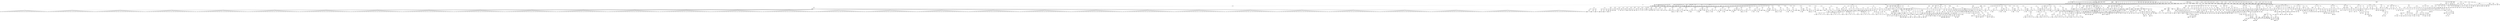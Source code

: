 digraph{
    node [shape=box]
    0 [label="0 Root\l--------"]
    0 -> 2
    2 [label="2 Use Bitmap"]
    2 -> 
    0 [label="0 Root\l--------"]
    0 -> 4
    4 [label="4 Use Draw"]
    4 -> 
    0 [label="0 Root\l--------"]
    0 -> 6
    6 [label="6 Var Declare\l-----------------\lmapa"]
    7 [label ="6 Var : mapa"]
    6 -> 7
    7 [label="7 Integer\l0"]
    0 [label="0 Root\l--------"]
    0 -> 8
    8 [label="8 Constant\l--------"]
    8 -> 9
    9 [label="9 Integer\l31"]
    0 [label="0 Root\l--------"]
    0 -> 10
    10 [label="10 Constant\l--------"]
    10 -> 11
    11 [label="11 Integer\l28"]
    0 [label="0 Root\l--------"]
    0 -> 12
    12 [label="12 Constant\l--------"]
    12 -> 13
    13 [label="13 Integer\l8"]
    0 [label="0 Root\l--------"]
    0 -> 14
    14 [label="14 Constant\l--------"]
    14 -> 15
    15 [label="15 Integer\l0"]
    0 [label="0 Root\l--------"]
    0 -> 16
    16 [label="16 Constant\l--------"]
    16 -> 17
    17 [label="17 Integer\l24"]
    0 [label="0 Root\l--------"]
    0 -> 18
    18 [label="18 Constant\l--------"]
    18 -> 19
    19 [label="19 Integer\l14"]
    0 [label="0 Root\l--------"]
    0 -> 20
    20 [label="20 Constant\l--------"]
    20 -> 21
    21 [label="21 Integer\l17"]
    0 [label="0 Root\l--------"]
    0 -> 22
    22 [label="22 Expression"]
    22 -> 23
    23 [label="23 Function Declare\l-----------------------\lIniMap"]
    23 -> 24
    24 [label="24 Block"]
    24 -> 25
    25 [label="25 Expression"]
    25 -> 27
    27 [label="27 Assign\l-------------\l="]
    27 -> 26
    26 [label="26 Identifier\lmapa"]
    27 -> 58
    58 [label="58 Array"]
    58 -> 30
    30 [label="30 Array"]
    30 -> 29
    29 [label="29 Integer\l0"]
    30 -> 31
    31 [label="31 Integer\l0"]
    30 -> 32
    32 [label="32 Integer\l0"]
    30 -> 33
    33 [label="33 Integer\l0"]
    30 -> 34
    34 [label="34 Integer\l0"]
    30 -> 35
    35 [label="35 Integer\l0"]
    30 -> 36
    36 [label="36 Integer\l0"]
    30 -> 37
    37 [label="37 Integer\l0"]
    30 -> 38
    38 [label="38 Integer\l0"]
    30 -> 39
    39 [label="39 Integer\l0"]
    30 -> 40
    40 [label="40 Integer\l0"]
    30 -> 41
    41 [label="41 Integer\l0"]
    30 -> 42
    42 [label="42 Integer\l0"]
    30 -> 43
    43 [label="43 Integer\l0"]
    30 -> 44
    44 [label="44 Integer\l0"]
    30 -> 45
    45 [label="45 Integer\l0"]
    30 -> 46
    46 [label="46 Integer\l0"]
    30 -> 47
    47 [label="47 Integer\l0"]
    30 -> 48
    48 [label="48 Integer\l0"]
    30 -> 49
    49 [label="49 Integer\l0"]
    30 -> 50
    50 [label="50 Integer\l0"]
    30 -> 51
    51 [label="51 Integer\l0"]
    30 -> 52
    52 [label="52 Integer\l0"]
    30 -> 53
    53 [label="53 Integer\l0"]
    30 -> 54
    54 [label="54 Integer\l0"]
    30 -> 55
    55 [label="55 Integer\l0"]
    30 -> 56
    56 [label="56 Integer\l0"]
    30 -> 57
    57 [label="57 Integer\l0"]
    58 -> 60
    60 [label="60 Array"]
    60 -> 59
    59 [label="59 Integer\l0"]
    60 -> 61
    61 [label="61 Integer\l2"]
    60 -> 62
    62 [label="62 Integer\l2"]
    60 -> 63
    63 [label="63 Integer\l2"]
    60 -> 64
    64 [label="64 Integer\l2"]
    60 -> 65
    65 [label="65 Integer\l2"]
    60 -> 66
    66 [label="66 Integer\l2"]
    60 -> 67
    67 [label="67 Integer\l2"]
    60 -> 68
    68 [label="68 Integer\l2"]
    60 -> 69
    69 [label="69 Integer\l2"]
    60 -> 70
    70 [label="70 Integer\l2"]
    60 -> 71
    71 [label="71 Integer\l2"]
    60 -> 72
    72 [label="72 Integer\l2"]
    60 -> 73
    73 [label="73 Integer\l0"]
    60 -> 74
    74 [label="74 Integer\l0"]
    60 -> 75
    75 [label="75 Integer\l2"]
    60 -> 76
    76 [label="76 Integer\l2"]
    60 -> 77
    77 [label="77 Integer\l2"]
    60 -> 78
    78 [label="78 Integer\l2"]
    60 -> 79
    79 [label="79 Integer\l2"]
    60 -> 80
    80 [label="80 Integer\l2"]
    60 -> 81
    81 [label="81 Integer\l2"]
    60 -> 82
    82 [label="82 Integer\l2"]
    60 -> 83
    83 [label="83 Integer\l2"]
    60 -> 84
    84 [label="84 Integer\l2"]
    60 -> 85
    85 [label="85 Integer\l2"]
    60 -> 86
    86 [label="86 Integer\l2"]
    60 -> 87
    87 [label="87 Integer\l0"]
    58 -> 89
    89 [label="89 Array"]
    89 -> 88
    88 [label="88 Integer\l0"]
    89 -> 90
    90 [label="90 Integer\l2"]
    89 -> 91
    91 [label="91 Integer\l0"]
    89 -> 92
    92 [label="92 Integer\l0"]
    89 -> 93
    93 [label="93 Integer\l0"]
    89 -> 94
    94 [label="94 Integer\l0"]
    89 -> 95
    95 [label="95 Integer\l2"]
    89 -> 96
    96 [label="96 Integer\l0"]
    89 -> 97
    97 [label="97 Integer\l0"]
    89 -> 98
    98 [label="98 Integer\l0"]
    89 -> 99
    99 [label="99 Integer\l0"]
    89 -> 100
    100 [label="100 Integer\l0"]
    89 -> 101
    101 [label="101 Integer\l2"]
    89 -> 102
    102 [label="102 Integer\l0"]
    89 -> 103
    103 [label="103 Integer\l0"]
    89 -> 104
    104 [label="104 Integer\l2"]
    89 -> 105
    105 [label="105 Integer\l0"]
    89 -> 106
    106 [label="106 Integer\l0"]
    89 -> 107
    107 [label="107 Integer\l0"]
    89 -> 108
    108 [label="108 Integer\l0"]
    89 -> 109
    109 [label="109 Integer\l0"]
    89 -> 110
    110 [label="110 Integer\l2"]
    89 -> 111
    111 [label="111 Integer\l0"]
    89 -> 112
    112 [label="112 Integer\l0"]
    89 -> 113
    113 [label="113 Integer\l0"]
    89 -> 114
    114 [label="114 Integer\l0"]
    89 -> 115
    115 [label="115 Integer\l2"]
    89 -> 116
    116 [label="116 Integer\l0"]
    58 -> 118
    118 [label="118 Array"]
    118 -> 117
    117 [label="117 Integer\l0"]
    118 -> 119
    119 [label="119 Integer\l3"]
    118 -> 120
    120 [label="120 Integer\l0"]
    118 -> 121
    121 [label="121 Integer\l0"]
    118 -> 122
    122 [label="122 Integer\l0"]
    118 -> 123
    123 [label="123 Integer\l0"]
    118 -> 124
    124 [label="124 Integer\l2"]
    118 -> 125
    125 [label="125 Integer\l0"]
    118 -> 126
    126 [label="126 Integer\l0"]
    118 -> 127
    127 [label="127 Integer\l0"]
    118 -> 128
    128 [label="128 Integer\l0"]
    118 -> 129
    129 [label="129 Integer\l0"]
    118 -> 130
    130 [label="130 Integer\l2"]
    118 -> 131
    131 [label="131 Integer\l0"]
    118 -> 132
    132 [label="132 Integer\l0"]
    118 -> 133
    133 [label="133 Integer\l2"]
    118 -> 134
    134 [label="134 Integer\l0"]
    118 -> 135
    135 [label="135 Integer\l0"]
    118 -> 136
    136 [label="136 Integer\l0"]
    118 -> 137
    137 [label="137 Integer\l0"]
    118 -> 138
    138 [label="138 Integer\l0"]
    118 -> 139
    139 [label="139 Integer\l2"]
    118 -> 140
    140 [label="140 Integer\l0"]
    118 -> 141
    141 [label="141 Integer\l0"]
    118 -> 142
    142 [label="142 Integer\l0"]
    118 -> 143
    143 [label="143 Integer\l0"]
    118 -> 144
    144 [label="144 Integer\l3"]
    118 -> 145
    145 [label="145 Integer\l0"]
    58 -> 147
    147 [label="147 Array"]
    147 -> 146
    146 [label="146 Integer\l0"]
    147 -> 148
    148 [label="148 Integer\l2"]
    147 -> 149
    149 [label="149 Integer\l0"]
    147 -> 150
    150 [label="150 Integer\l0"]
    147 -> 151
    151 [label="151 Integer\l0"]
    147 -> 152
    152 [label="152 Integer\l0"]
    147 -> 153
    153 [label="153 Integer\l2"]
    147 -> 154
    154 [label="154 Integer\l0"]
    147 -> 155
    155 [label="155 Integer\l0"]
    147 -> 156
    156 [label="156 Integer\l0"]
    147 -> 157
    157 [label="157 Integer\l0"]
    147 -> 158
    158 [label="158 Integer\l0"]
    147 -> 159
    159 [label="159 Integer\l2"]
    147 -> 160
    160 [label="160 Integer\l0"]
    147 -> 161
    161 [label="161 Integer\l0"]
    147 -> 162
    162 [label="162 Integer\l2"]
    147 -> 163
    163 [label="163 Integer\l0"]
    147 -> 164
    164 [label="164 Integer\l0"]
    147 -> 165
    165 [label="165 Integer\l0"]
    147 -> 166
    166 [label="166 Integer\l0"]
    147 -> 167
    167 [label="167 Integer\l0"]
    147 -> 168
    168 [label="168 Integer\l2"]
    147 -> 169
    169 [label="169 Integer\l0"]
    147 -> 170
    170 [label="170 Integer\l0"]
    147 -> 171
    171 [label="171 Integer\l0"]
    147 -> 172
    172 [label="172 Integer\l0"]
    147 -> 173
    173 [label="173 Integer\l2"]
    147 -> 174
    174 [label="174 Integer\l0"]
    58 -> 176
    176 [label="176 Array"]
    176 -> 175
    175 [label="175 Integer\l0"]
    176 -> 177
    177 [label="177 Integer\l2"]
    176 -> 178
    178 [label="178 Integer\l2"]
    176 -> 179
    179 [label="179 Integer\l2"]
    176 -> 180
    180 [label="180 Integer\l2"]
    176 -> 181
    181 [label="181 Integer\l2"]
    176 -> 182
    182 [label="182 Integer\l2"]
    176 -> 183
    183 [label="183 Integer\l2"]
    176 -> 184
    184 [label="184 Integer\l2"]
    176 -> 185
    185 [label="185 Integer\l2"]
    176 -> 186
    186 [label="186 Integer\l2"]
    176 -> 187
    187 [label="187 Integer\l2"]
    176 -> 188
    188 [label="188 Integer\l2"]
    176 -> 189
    189 [label="189 Integer\l2"]
    176 -> 190
    190 [label="190 Integer\l2"]
    176 -> 191
    191 [label="191 Integer\l2"]
    176 -> 192
    192 [label="192 Integer\l2"]
    176 -> 193
    193 [label="193 Integer\l2"]
    176 -> 194
    194 [label="194 Integer\l2"]
    176 -> 195
    195 [label="195 Integer\l2"]
    176 -> 196
    196 [label="196 Integer\l2"]
    176 -> 197
    197 [label="197 Integer\l2"]
    176 -> 198
    198 [label="198 Integer\l2"]
    176 -> 199
    199 [label="199 Integer\l2"]
    176 -> 200
    200 [label="200 Integer\l2"]
    176 -> 201
    201 [label="201 Integer\l2"]
    176 -> 202
    202 [label="202 Integer\l2"]
    176 -> 203
    203 [label="203 Integer\l0"]
    58 -> 205
    205 [label="205 Array"]
    205 -> 204
    204 [label="204 Integer\l0"]
    205 -> 206
    206 [label="206 Integer\l2"]
    205 -> 207
    207 [label="207 Integer\l0"]
    205 -> 208
    208 [label="208 Integer\l0"]
    205 -> 209
    209 [label="209 Integer\l0"]
    205 -> 210
    210 [label="210 Integer\l0"]
    205 -> 211
    211 [label="211 Integer\l2"]
    205 -> 212
    212 [label="212 Integer\l0"]
    205 -> 213
    213 [label="213 Integer\l0"]
    205 -> 214
    214 [label="214 Integer\l2"]
    205 -> 215
    215 [label="215 Integer\l0"]
    205 -> 216
    216 [label="216 Integer\l0"]
    205 -> 217
    217 [label="217 Integer\l0"]
    205 -> 218
    218 [label="218 Integer\l0"]
    205 -> 219
    219 [label="219 Integer\l0"]
    205 -> 220
    220 [label="220 Integer\l0"]
    205 -> 221
    221 [label="221 Integer\l0"]
    205 -> 222
    222 [label="222 Integer\l0"]
    205 -> 223
    223 [label="223 Integer\l2"]
    205 -> 224
    224 [label="224 Integer\l0"]
    205 -> 225
    225 [label="225 Integer\l0"]
    205 -> 226
    226 [label="226 Integer\l2"]
    205 -> 227
    227 [label="227 Integer\l0"]
    205 -> 228
    228 [label="228 Integer\l0"]
    205 -> 229
    229 [label="229 Integer\l0"]
    205 -> 230
    230 [label="230 Integer\l0"]
    205 -> 231
    231 [label="231 Integer\l2"]
    205 -> 232
    232 [label="232 Integer\l0"]
    58 -> 234
    234 [label="234 Array"]
    234 -> 233
    233 [label="233 Integer\l0"]
    234 -> 235
    235 [label="235 Integer\l2"]
    234 -> 236
    236 [label="236 Integer\l0"]
    234 -> 237
    237 [label="237 Integer\l0"]
    234 -> 238
    238 [label="238 Integer\l0"]
    234 -> 239
    239 [label="239 Integer\l0"]
    234 -> 240
    240 [label="240 Integer\l2"]
    234 -> 241
    241 [label="241 Integer\l0"]
    234 -> 242
    242 [label="242 Integer\l0"]
    234 -> 243
    243 [label="243 Integer\l2"]
    234 -> 244
    244 [label="244 Integer\l0"]
    234 -> 245
    245 [label="245 Integer\l0"]
    234 -> 246
    246 [label="246 Integer\l0"]
    234 -> 247
    247 [label="247 Integer\l0"]
    234 -> 248
    248 [label="248 Integer\l0"]
    234 -> 249
    249 [label="249 Integer\l0"]
    234 -> 250
    250 [label="250 Integer\l0"]
    234 -> 251
    251 [label="251 Integer\l0"]
    234 -> 252
    252 [label="252 Integer\l2"]
    234 -> 253
    253 [label="253 Integer\l0"]
    234 -> 254
    254 [label="254 Integer\l0"]
    234 -> 255
    255 [label="255 Integer\l2"]
    234 -> 256
    256 [label="256 Integer\l0"]
    234 -> 257
    257 [label="257 Integer\l0"]
    234 -> 258
    258 [label="258 Integer\l0"]
    234 -> 259
    259 [label="259 Integer\l0"]
    234 -> 260
    260 [label="260 Integer\l2"]
    234 -> 261
    261 [label="261 Integer\l0"]
    58 -> 263
    263 [label="263 Array"]
    263 -> 262
    262 [label="262 Integer\l0"]
    263 -> 264
    264 [label="264 Integer\l2"]
    263 -> 265
    265 [label="265 Integer\l2"]
    263 -> 266
    266 [label="266 Integer\l2"]
    263 -> 267
    267 [label="267 Integer\l2"]
    263 -> 268
    268 [label="268 Integer\l2"]
    263 -> 269
    269 [label="269 Integer\l2"]
    263 -> 270
    270 [label="270 Integer\l0"]
    263 -> 271
    271 [label="271 Integer\l0"]
    263 -> 272
    272 [label="272 Integer\l2"]
    263 -> 273
    273 [label="273 Integer\l2"]
    263 -> 274
    274 [label="274 Integer\l2"]
    263 -> 275
    275 [label="275 Integer\l2"]
    263 -> 276
    276 [label="276 Integer\l0"]
    263 -> 277
    277 [label="277 Integer\l0"]
    263 -> 278
    278 [label="278 Integer\l2"]
    263 -> 279
    279 [label="279 Integer\l2"]
    263 -> 280
    280 [label="280 Integer\l2"]
    263 -> 281
    281 [label="281 Integer\l2"]
    263 -> 282
    282 [label="282 Integer\l0"]
    263 -> 283
    283 [label="283 Integer\l0"]
    263 -> 284
    284 [label="284 Integer\l2"]
    263 -> 285
    285 [label="285 Integer\l2"]
    263 -> 286
    286 [label="286 Integer\l2"]
    263 -> 287
    287 [label="287 Integer\l2"]
    263 -> 288
    288 [label="288 Integer\l2"]
    263 -> 289
    289 [label="289 Integer\l2"]
    263 -> 290
    290 [label="290 Integer\l0"]
    58 -> 292
    292 [label="292 Array"]
    292 -> 291
    291 [label="291 Integer\l0"]
    292 -> 293
    293 [label="293 Integer\l0"]
    292 -> 294
    294 [label="294 Integer\l0"]
    292 -> 295
    295 [label="295 Integer\l0"]
    292 -> 296
    296 [label="296 Integer\l0"]
    292 -> 297
    297 [label="297 Integer\l0"]
    292 -> 298
    298 [label="298 Integer\l2"]
    292 -> 299
    299 [label="299 Integer\l0"]
    292 -> 300
    300 [label="300 Integer\l0"]
    292 -> 301
    301 [label="301 Integer\l0"]
    292 -> 302
    302 [label="302 Integer\l0"]
    292 -> 303
    303 [label="303 Integer\l0"]
    292 -> 304
    304 [label="304 Integer\l1"]
    292 -> 305
    305 [label="305 Integer\l0"]
    292 -> 306
    306 [label="306 Integer\l0"]
    292 -> 307
    307 [label="307 Integer\l1"]
    292 -> 308
    308 [label="308 Integer\l0"]
    292 -> 309
    309 [label="309 Integer\l0"]
    292 -> 310
    310 [label="310 Integer\l0"]
    292 -> 311
    311 [label="311 Integer\l0"]
    292 -> 312
    312 [label="312 Integer\l0"]
    292 -> 313
    313 [label="313 Integer\l2"]
    292 -> 314
    314 [label="314 Integer\l0"]
    292 -> 315
    315 [label="315 Integer\l0"]
    292 -> 316
    316 [label="316 Integer\l0"]
    292 -> 317
    317 [label="317 Integer\l0"]
    292 -> 318
    318 [label="318 Integer\l0"]
    292 -> 319
    319 [label="319 Integer\l0"]
    58 -> 321
    321 [label="321 Array"]
    321 -> 320
    320 [label="320 Integer\l0"]
    321 -> 322
    322 [label="322 Integer\l0"]
    321 -> 323
    323 [label="323 Integer\l0"]
    321 -> 324
    324 [label="324 Integer\l0"]
    321 -> 325
    325 [label="325 Integer\l0"]
    321 -> 326
    326 [label="326 Integer\l0"]
    321 -> 327
    327 [label="327 Integer\l2"]
    321 -> 328
    328 [label="328 Integer\l0"]
    321 -> 329
    329 [label="329 Integer\l0"]
    321 -> 330
    330 [label="330 Integer\l0"]
    321 -> 331
    331 [label="331 Integer\l0"]
    321 -> 332
    332 [label="332 Integer\l0"]
    321 -> 333
    333 [label="333 Integer\l1"]
    321 -> 334
    334 [label="334 Integer\l0"]
    321 -> 335
    335 [label="335 Integer\l0"]
    321 -> 336
    336 [label="336 Integer\l1"]
    321 -> 337
    337 [label="337 Integer\l0"]
    321 -> 338
    338 [label="338 Integer\l0"]
    321 -> 339
    339 [label="339 Integer\l0"]
    321 -> 340
    340 [label="340 Integer\l0"]
    321 -> 341
    341 [label="341 Integer\l0"]
    321 -> 342
    342 [label="342 Integer\l2"]
    321 -> 343
    343 [label="343 Integer\l0"]
    321 -> 344
    344 [label="344 Integer\l0"]
    321 -> 345
    345 [label="345 Integer\l0"]
    321 -> 346
    346 [label="346 Integer\l0"]
    321 -> 347
    347 [label="347 Integer\l0"]
    321 -> 348
    348 [label="348 Integer\l0"]
    58 -> 350
    350 [label="350 Array"]
    350 -> 349
    349 [label="349 Integer\l0"]
    350 -> 351
    351 [label="351 Integer\l0"]
    350 -> 352
    352 [label="352 Integer\l0"]
    350 -> 353
    353 [label="353 Integer\l0"]
    350 -> 354
    354 [label="354 Integer\l0"]
    350 -> 355
    355 [label="355 Integer\l0"]
    350 -> 356
    356 [label="356 Integer\l2"]
    350 -> 357
    357 [label="357 Integer\l0"]
    350 -> 358
    358 [label="358 Integer\l0"]
    350 -> 359
    359 [label="359 Integer\l1"]
    350 -> 360
    360 [label="360 Integer\l1"]
    350 -> 361
    361 [label="361 Integer\l1"]
    350 -> 362
    362 [label="362 Integer\l1"]
    350 -> 363
    363 [label="363 Integer\l1"]
    350 -> 364
    364 [label="364 Integer\l1"]
    350 -> 365
    365 [label="365 Integer\l1"]
    350 -> 366
    366 [label="366 Integer\l1"]
    350 -> 367
    367 [label="367 Integer\l1"]
    350 -> 368
    368 [label="368 Integer\l1"]
    350 -> 369
    369 [label="369 Integer\l0"]
    350 -> 370
    370 [label="370 Integer\l0"]
    350 -> 371
    371 [label="371 Integer\l2"]
    350 -> 372
    372 [label="372 Integer\l0"]
    350 -> 373
    373 [label="373 Integer\l0"]
    350 -> 374
    374 [label="374 Integer\l0"]
    350 -> 375
    375 [label="375 Integer\l0"]
    350 -> 376
    376 [label="376 Integer\l0"]
    350 -> 377
    377 [label="377 Integer\l0"]
    58 -> 379
    379 [label="379 Array"]
    379 -> 378
    378 [label="378 Integer\l0"]
    379 -> 380
    380 [label="380 Integer\l0"]
    379 -> 381
    381 [label="381 Integer\l0"]
    379 -> 382
    382 [label="382 Integer\l0"]
    379 -> 383
    383 [label="383 Integer\l0"]
    379 -> 384
    384 [label="384 Integer\l0"]
    379 -> 385
    385 [label="385 Integer\l2"]
    379 -> 386
    386 [label="386 Integer\l0"]
    379 -> 387
    387 [label="387 Integer\l0"]
    379 -> 388
    388 [label="388 Integer\l1"]
    379 -> 389
    389 [label="389 Integer\l0"]
    379 -> 390
    390 [label="390 Integer\l0"]
    379 -> 391
    391 [label="391 Integer\l0"]
    379 -> 392
    392 [label="392 Integer\l4"]
    379 -> 393
    393 [label="393 Integer\l4"]
    379 -> 394
    394 [label="394 Integer\l0"]
    379 -> 395
    395 [label="395 Integer\l0"]
    379 -> 396
    396 [label="396 Integer\l0"]
    379 -> 397
    397 [label="397 Integer\l1"]
    379 -> 398
    398 [label="398 Integer\l0"]
    379 -> 399
    399 [label="399 Integer\l0"]
    379 -> 400
    400 [label="400 Integer\l2"]
    379 -> 401
    401 [label="401 Integer\l0"]
    379 -> 402
    402 [label="402 Integer\l0"]
    379 -> 403
    403 [label="403 Integer\l0"]
    379 -> 404
    404 [label="404 Integer\l0"]
    379 -> 405
    405 [label="405 Integer\l0"]
    379 -> 406
    406 [label="406 Integer\l0"]
    58 -> 408
    408 [label="408 Array"]
    408 -> 407
    407 [label="407 Integer\l0"]
    408 -> 409
    409 [label="409 Integer\l0"]
    408 -> 410
    410 [label="410 Integer\l0"]
    408 -> 411
    411 [label="411 Integer\l0"]
    408 -> 412
    412 [label="412 Integer\l0"]
    408 -> 413
    413 [label="413 Integer\l0"]
    408 -> 414
    414 [label="414 Integer\l2"]
    408 -> 415
    415 [label="415 Integer\l0"]
    408 -> 416
    416 [label="416 Integer\l0"]
    408 -> 417
    417 [label="417 Integer\l1"]
    408 -> 418
    418 [label="418 Integer\l0"]
    408 -> 419
    419 [label="419 Integer\l4"]
    408 -> 420
    420 [label="420 Integer\l4"]
    408 -> 421
    421 [label="421 Integer\l4"]
    408 -> 422
    422 [label="422 Integer\l4"]
    408 -> 423
    423 [label="423 Integer\l4"]
    408 -> 424
    424 [label="424 Integer\l4"]
    408 -> 425
    425 [label="425 Integer\l0"]
    408 -> 426
    426 [label="426 Integer\l1"]
    408 -> 427
    427 [label="427 Integer\l0"]
    408 -> 428
    428 [label="428 Integer\l0"]
    408 -> 429
    429 [label="429 Integer\l2"]
    408 -> 430
    430 [label="430 Integer\l0"]
    408 -> 431
    431 [label="431 Integer\l0"]
    408 -> 432
    432 [label="432 Integer\l0"]
    408 -> 433
    433 [label="433 Integer\l0"]
    408 -> 434
    434 [label="434 Integer\l0"]
    408 -> 435
    435 [label="435 Integer\l0"]
    58 -> 437
    437 [label="437 Array"]
    437 -> 436
    436 [label="436 Integer\l1"]
    437 -> 438
    438 [label="438 Integer\l1"]
    437 -> 439
    439 [label="439 Integer\l1"]
    437 -> 440
    440 [label="440 Integer\l1"]
    437 -> 441
    441 [label="441 Integer\l1"]
    437 -> 442
    442 [label="442 Integer\l1"]
    437 -> 443
    443 [label="443 Integer\l2"]
    437 -> 444
    444 [label="444 Integer\l0"]
    437 -> 445
    445 [label="445 Integer\l0"]
    437 -> 446
    446 [label="446 Integer\l1"]
    437 -> 447
    447 [label="447 Integer\l0"]
    437 -> 448
    448 [label="448 Integer\l4"]
    437 -> 449
    449 [label="449 Integer\l4"]
    437 -> 450
    450 [label="450 Integer\l4"]
    437 -> 451
    451 [label="451 Integer\l4"]
    437 -> 452
    452 [label="452 Integer\l4"]
    437 -> 453
    453 [label="453 Integer\l4"]
    437 -> 454
    454 [label="454 Integer\l0"]
    437 -> 455
    455 [label="455 Integer\l1"]
    437 -> 456
    456 [label="456 Integer\l0"]
    437 -> 457
    457 [label="457 Integer\l0"]
    437 -> 458
    458 [label="458 Integer\l2"]
    437 -> 459
    459 [label="459 Integer\l1"]
    437 -> 460
    460 [label="460 Integer\l1"]
    437 -> 461
    461 [label="461 Integer\l1"]
    437 -> 462
    462 [label="462 Integer\l1"]
    437 -> 463
    463 [label="463 Integer\l1"]
    437 -> 464
    464 [label="464 Integer\l1"]
    58 -> 466
    466 [label="466 Array"]
    466 -> 465
    465 [label="465 Integer\l0"]
    466 -> 467
    467 [label="467 Integer\l0"]
    466 -> 468
    468 [label="468 Integer\l0"]
    466 -> 469
    469 [label="469 Integer\l0"]
    466 -> 470
    470 [label="470 Integer\l0"]
    466 -> 471
    471 [label="471 Integer\l0"]
    466 -> 472
    472 [label="472 Integer\l2"]
    466 -> 473
    473 [label="473 Integer\l0"]
    466 -> 474
    474 [label="474 Integer\l0"]
    466 -> 475
    475 [label="475 Integer\l1"]
    466 -> 476
    476 [label="476 Integer\l0"]
    466 -> 477
    477 [label="477 Integer\l4"]
    466 -> 478
    478 [label="478 Integer\l4"]
    466 -> 479
    479 [label="479 Integer\l4"]
    466 -> 480
    480 [label="480 Integer\l4"]
    466 -> 481
    481 [label="481 Integer\l4"]
    466 -> 482
    482 [label="482 Integer\l4"]
    466 -> 483
    483 [label="483 Integer\l0"]
    466 -> 484
    484 [label="484 Integer\l1"]
    466 -> 485
    485 [label="485 Integer\l0"]
    466 -> 486
    486 [label="486 Integer\l0"]
    466 -> 487
    487 [label="487 Integer\l2"]
    466 -> 488
    488 [label="488 Integer\l0"]
    466 -> 489
    489 [label="489 Integer\l0"]
    466 -> 490
    490 [label="490 Integer\l0"]
    466 -> 491
    491 [label="491 Integer\l0"]
    466 -> 492
    492 [label="492 Integer\l0"]
    466 -> 493
    493 [label="493 Integer\l0"]
    58 -> 495
    495 [label="495 Array"]
    495 -> 494
    494 [label="494 Integer\l0"]
    495 -> 496
    496 [label="496 Integer\l0"]
    495 -> 497
    497 [label="497 Integer\l0"]
    495 -> 498
    498 [label="498 Integer\l0"]
    495 -> 499
    499 [label="499 Integer\l0"]
    495 -> 500
    500 [label="500 Integer\l0"]
    495 -> 501
    501 [label="501 Integer\l2"]
    495 -> 502
    502 [label="502 Integer\l0"]
    495 -> 503
    503 [label="503 Integer\l0"]
    495 -> 504
    504 [label="504 Integer\l1"]
    495 -> 505
    505 [label="505 Integer\l0"]
    495 -> 506
    506 [label="506 Integer\l0"]
    495 -> 507
    507 [label="507 Integer\l0"]
    495 -> 508
    508 [label="508 Integer\l0"]
    495 -> 509
    509 [label="509 Integer\l0"]
    495 -> 510
    510 [label="510 Integer\l0"]
    495 -> 511
    511 [label="511 Integer\l0"]
    495 -> 512
    512 [label="512 Integer\l0"]
    495 -> 513
    513 [label="513 Integer\l1"]
    495 -> 514
    514 [label="514 Integer\l0"]
    495 -> 515
    515 [label="515 Integer\l0"]
    495 -> 516
    516 [label="516 Integer\l2"]
    495 -> 517
    517 [label="517 Integer\l0"]
    495 -> 518
    518 [label="518 Integer\l0"]
    495 -> 519
    519 [label="519 Integer\l0"]
    495 -> 520
    520 [label="520 Integer\l0"]
    495 -> 521
    521 [label="521 Integer\l0"]
    495 -> 522
    522 [label="522 Integer\l0"]
    58 -> 524
    524 [label="524 Array"]
    524 -> 523
    523 [label="523 Integer\l0"]
    524 -> 525
    525 [label="525 Integer\l0"]
    524 -> 526
    526 [label="526 Integer\l0"]
    524 -> 527
    527 [label="527 Integer\l0"]
    524 -> 528
    528 [label="528 Integer\l0"]
    524 -> 529
    529 [label="529 Integer\l0"]
    524 -> 530
    530 [label="530 Integer\l2"]
    524 -> 531
    531 [label="531 Integer\l0"]
    524 -> 532
    532 [label="532 Integer\l0"]
    524 -> 533
    533 [label="533 Integer\l1"]
    524 -> 534
    534 [label="534 Integer\l1"]
    524 -> 535
    535 [label="535 Integer\l1"]
    524 -> 536
    536 [label="536 Integer\l1"]
    524 -> 537
    537 [label="537 Integer\l5"]
    524 -> 538
    538 [label="538 Integer\l1"]
    524 -> 539
    539 [label="539 Integer\l1"]
    524 -> 540
    540 [label="540 Integer\l1"]
    524 -> 541
    541 [label="541 Integer\l1"]
    524 -> 542
    542 [label="542 Integer\l1"]
    524 -> 543
    543 [label="543 Integer\l0"]
    524 -> 544
    544 [label="544 Integer\l0"]
    524 -> 545
    545 [label="545 Integer\l2"]
    524 -> 546
    546 [label="546 Integer\l0"]
    524 -> 547
    547 [label="547 Integer\l0"]
    524 -> 548
    548 [label="548 Integer\l0"]
    524 -> 549
    549 [label="549 Integer\l0"]
    524 -> 550
    550 [label="550 Integer\l0"]
    524 -> 551
    551 [label="551 Integer\l0"]
    58 -> 553
    553 [label="553 Array"]
    553 -> 552
    552 [label="552 Integer\l0"]
    553 -> 554
    554 [label="554 Integer\l0"]
    553 -> 555
    555 [label="555 Integer\l0"]
    553 -> 556
    556 [label="556 Integer\l0"]
    553 -> 557
    557 [label="557 Integer\l0"]
    553 -> 558
    558 [label="558 Integer\l0"]
    553 -> 559
    559 [label="559 Integer\l2"]
    553 -> 560
    560 [label="560 Integer\l0"]
    553 -> 561
    561 [label="561 Integer\l0"]
    553 -> 562
    562 [label="562 Integer\l1"]
    553 -> 563
    563 [label="563 Integer\l0"]
    553 -> 564
    564 [label="564 Integer\l0"]
    553 -> 565
    565 [label="565 Integer\l0"]
    553 -> 566
    566 [label="566 Integer\l0"]
    553 -> 567
    567 [label="567 Integer\l0"]
    553 -> 568
    568 [label="568 Integer\l0"]
    553 -> 569
    569 [label="569 Integer\l0"]
    553 -> 570
    570 [label="570 Integer\l0"]
    553 -> 571
    571 [label="571 Integer\l1"]
    553 -> 572
    572 [label="572 Integer\l0"]
    553 -> 573
    573 [label="573 Integer\l0"]
    553 -> 574
    574 [label="574 Integer\l2"]
    553 -> 575
    575 [label="575 Integer\l0"]
    553 -> 576
    576 [label="576 Integer\l0"]
    553 -> 577
    577 [label="577 Integer\l0"]
    553 -> 578
    578 [label="578 Integer\l0"]
    553 -> 579
    579 [label="579 Integer\l0"]
    553 -> 580
    580 [label="580 Integer\l0"]
    58 -> 582
    582 [label="582 Array"]
    582 -> 581
    581 [label="581 Integer\l0"]
    582 -> 583
    583 [label="583 Integer\l0"]
    582 -> 584
    584 [label="584 Integer\l0"]
    582 -> 585
    585 [label="585 Integer\l0"]
    582 -> 586
    586 [label="586 Integer\l0"]
    582 -> 587
    587 [label="587 Integer\l0"]
    582 -> 588
    588 [label="588 Integer\l2"]
    582 -> 589
    589 [label="589 Integer\l0"]
    582 -> 590
    590 [label="590 Integer\l0"]
    582 -> 591
    591 [label="591 Integer\l1"]
    582 -> 592
    592 [label="592 Integer\l0"]
    582 -> 593
    593 [label="593 Integer\l0"]
    582 -> 594
    594 [label="594 Integer\l0"]
    582 -> 595
    595 [label="595 Integer\l0"]
    582 -> 596
    596 [label="596 Integer\l0"]
    582 -> 597
    597 [label="597 Integer\l0"]
    582 -> 598
    598 [label="598 Integer\l0"]
    582 -> 599
    599 [label="599 Integer\l0"]
    582 -> 600
    600 [label="600 Integer\l1"]
    582 -> 601
    601 [label="601 Integer\l0"]
    582 -> 602
    602 [label="602 Integer\l0"]
    582 -> 603
    603 [label="603 Integer\l2"]
    582 -> 604
    604 [label="604 Integer\l0"]
    582 -> 605
    605 [label="605 Integer\l0"]
    582 -> 606
    606 [label="606 Integer\l0"]
    582 -> 607
    607 [label="607 Integer\l0"]
    582 -> 608
    608 [label="608 Integer\l0"]
    582 -> 609
    609 [label="609 Integer\l0"]
    58 -> 611
    611 [label="611 Array"]
    611 -> 610
    610 [label="610 Integer\l0"]
    611 -> 612
    612 [label="612 Integer\l2"]
    611 -> 613
    613 [label="613 Integer\l2"]
    611 -> 614
    614 [label="614 Integer\l2"]
    611 -> 615
    615 [label="615 Integer\l2"]
    611 -> 616
    616 [label="616 Integer\l2"]
    611 -> 617
    617 [label="617 Integer\l2"]
    611 -> 618
    618 [label="618 Integer\l2"]
    611 -> 619
    619 [label="619 Integer\l2"]
    611 -> 620
    620 [label="620 Integer\l2"]
    611 -> 621
    621 [label="621 Integer\l2"]
    611 -> 622
    622 [label="622 Integer\l2"]
    611 -> 623
    623 [label="623 Integer\l2"]
    611 -> 624
    624 [label="624 Integer\l0"]
    611 -> 625
    625 [label="625 Integer\l0"]
    611 -> 626
    626 [label="626 Integer\l2"]
    611 -> 627
    627 [label="627 Integer\l2"]
    611 -> 628
    628 [label="628 Integer\l2"]
    611 -> 629
    629 [label="629 Integer\l2"]
    611 -> 630
    630 [label="630 Integer\l2"]
    611 -> 631
    631 [label="631 Integer\l2"]
    611 -> 632
    632 [label="632 Integer\l2"]
    611 -> 633
    633 [label="633 Integer\l2"]
    611 -> 634
    634 [label="634 Integer\l2"]
    611 -> 635
    635 [label="635 Integer\l2"]
    611 -> 636
    636 [label="636 Integer\l2"]
    611 -> 637
    637 [label="637 Integer\l2"]
    611 -> 638
    638 [label="638 Integer\l0"]
    58 -> 640
    640 [label="640 Array"]
    640 -> 639
    639 [label="639 Integer\l0"]
    640 -> 641
    641 [label="641 Integer\l2"]
    640 -> 642
    642 [label="642 Integer\l0"]
    640 -> 643
    643 [label="643 Integer\l0"]
    640 -> 644
    644 [label="644 Integer\l0"]
    640 -> 645
    645 [label="645 Integer\l0"]
    640 -> 646
    646 [label="646 Integer\l2"]
    640 -> 647
    647 [label="647 Integer\l0"]
    640 -> 648
    648 [label="648 Integer\l0"]
    640 -> 649
    649 [label="649 Integer\l0"]
    640 -> 650
    650 [label="650 Integer\l0"]
    640 -> 651
    651 [label="651 Integer\l0"]
    640 -> 652
    652 [label="652 Integer\l2"]
    640 -> 653
    653 [label="653 Integer\l0"]
    640 -> 654
    654 [label="654 Integer\l0"]
    640 -> 655
    655 [label="655 Integer\l2"]
    640 -> 656
    656 [label="656 Integer\l0"]
    640 -> 657
    657 [label="657 Integer\l0"]
    640 -> 658
    658 [label="658 Integer\l0"]
    640 -> 659
    659 [label="659 Integer\l0"]
    640 -> 660
    660 [label="660 Integer\l0"]
    640 -> 661
    661 [label="661 Integer\l2"]
    640 -> 662
    662 [label="662 Integer\l0"]
    640 -> 663
    663 [label="663 Integer\l0"]
    640 -> 664
    664 [label="664 Integer\l0"]
    640 -> 665
    665 [label="665 Integer\l0"]
    640 -> 666
    666 [label="666 Integer\l2"]
    640 -> 667
    667 [label="667 Integer\l0"]
    58 -> 669
    669 [label="669 Array"]
    669 -> 668
    668 [label="668 Integer\l0"]
    669 -> 670
    670 [label="670 Integer\l2"]
    669 -> 671
    671 [label="671 Integer\l0"]
    669 -> 672
    672 [label="672 Integer\l0"]
    669 -> 673
    673 [label="673 Integer\l0"]
    669 -> 674
    674 [label="674 Integer\l0"]
    669 -> 675
    675 [label="675 Integer\l2"]
    669 -> 676
    676 [label="676 Integer\l0"]
    669 -> 677
    677 [label="677 Integer\l0"]
    669 -> 678
    678 [label="678 Integer\l0"]
    669 -> 679
    679 [label="679 Integer\l0"]
    669 -> 680
    680 [label="680 Integer\l0"]
    669 -> 681
    681 [label="681 Integer\l2"]
    669 -> 682
    682 [label="682 Integer\l0"]
    669 -> 683
    683 [label="683 Integer\l0"]
    669 -> 684
    684 [label="684 Integer\l2"]
    669 -> 685
    685 [label="685 Integer\l0"]
    669 -> 686
    686 [label="686 Integer\l0"]
    669 -> 687
    687 [label="687 Integer\l0"]
    669 -> 688
    688 [label="688 Integer\l0"]
    669 -> 689
    689 [label="689 Integer\l0"]
    669 -> 690
    690 [label="690 Integer\l2"]
    669 -> 691
    691 [label="691 Integer\l0"]
    669 -> 692
    692 [label="692 Integer\l0"]
    669 -> 693
    693 [label="693 Integer\l0"]
    669 -> 694
    694 [label="694 Integer\l0"]
    669 -> 695
    695 [label="695 Integer\l2"]
    669 -> 696
    696 [label="696 Integer\l0"]
    58 -> 698
    698 [label="698 Array"]
    698 -> 697
    697 [label="697 Integer\l0"]
    698 -> 699
    699 [label="699 Integer\l3"]
    698 -> 700
    700 [label="700 Integer\l2"]
    698 -> 701
    701 [label="701 Integer\l2"]
    698 -> 702
    702 [label="702 Integer\l0"]
    698 -> 703
    703 [label="703 Integer\l0"]
    698 -> 704
    704 [label="704 Integer\l2"]
    698 -> 705
    705 [label="705 Integer\l2"]
    698 -> 706
    706 [label="706 Integer\l2"]
    698 -> 707
    707 [label="707 Integer\l2"]
    698 -> 708
    708 [label="708 Integer\l2"]
    698 -> 709
    709 [label="709 Integer\l2"]
    698 -> 710
    710 [label="710 Integer\l2"]
    698 -> 711
    711 [label="711 Integer\l1"]
    698 -> 712
    712 [label="712 Integer\l1"]
    698 -> 713
    713 [label="713 Integer\l2"]
    698 -> 714
    714 [label="714 Integer\l2"]
    698 -> 715
    715 [label="715 Integer\l2"]
    698 -> 716
    716 [label="716 Integer\l2"]
    698 -> 717
    717 [label="717 Integer\l2"]
    698 -> 718
    718 [label="718 Integer\l2"]
    698 -> 719
    719 [label="719 Integer\l2"]
    698 -> 720
    720 [label="720 Integer\l0"]
    698 -> 721
    721 [label="721 Integer\l0"]
    698 -> 722
    722 [label="722 Integer\l2"]
    698 -> 723
    723 [label="723 Integer\l2"]
    698 -> 724
    724 [label="724 Integer\l3"]
    698 -> 725
    725 [label="725 Integer\l0"]
    58 -> 727
    727 [label="727 Array"]
    727 -> 726
    726 [label="726 Integer\l0"]
    727 -> 728
    728 [label="728 Integer\l0"]
    727 -> 729
    729 [label="729 Integer\l0"]
    727 -> 730
    730 [label="730 Integer\l2"]
    727 -> 731
    731 [label="731 Integer\l0"]
    727 -> 732
    732 [label="732 Integer\l0"]
    727 -> 733
    733 [label="733 Integer\l2"]
    727 -> 734
    734 [label="734 Integer\l0"]
    727 -> 735
    735 [label="735 Integer\l0"]
    727 -> 736
    736 [label="736 Integer\l2"]
    727 -> 737
    737 [label="737 Integer\l0"]
    727 -> 738
    738 [label="738 Integer\l0"]
    727 -> 739
    739 [label="739 Integer\l0"]
    727 -> 740
    740 [label="740 Integer\l0"]
    727 -> 741
    741 [label="741 Integer\l0"]
    727 -> 742
    742 [label="742 Integer\l0"]
    727 -> 743
    743 [label="743 Integer\l0"]
    727 -> 744
    744 [label="744 Integer\l0"]
    727 -> 745
    745 [label="745 Integer\l2"]
    727 -> 746
    746 [label="746 Integer\l0"]
    727 -> 747
    747 [label="747 Integer\l0"]
    727 -> 748
    748 [label="748 Integer\l2"]
    727 -> 749
    749 [label="749 Integer\l0"]
    727 -> 750
    750 [label="750 Integer\l0"]
    727 -> 751
    751 [label="751 Integer\l2"]
    727 -> 752
    752 [label="752 Integer\l0"]
    727 -> 753
    753 [label="753 Integer\l0"]
    727 -> 754
    754 [label="754 Integer\l0"]
    58 -> 756
    756 [label="756 Array"]
    756 -> 755
    755 [label="755 Integer\l0"]
    756 -> 757
    757 [label="757 Integer\l0"]
    756 -> 758
    758 [label="758 Integer\l0"]
    756 -> 759
    759 [label="759 Integer\l2"]
    756 -> 760
    760 [label="760 Integer\l0"]
    756 -> 761
    761 [label="761 Integer\l0"]
    756 -> 762
    762 [label="762 Integer\l2"]
    756 -> 763
    763 [label="763 Integer\l0"]
    756 -> 764
    764 [label="764 Integer\l0"]
    756 -> 765
    765 [label="765 Integer\l2"]
    756 -> 766
    766 [label="766 Integer\l0"]
    756 -> 767
    767 [label="767 Integer\l0"]
    756 -> 768
    768 [label="768 Integer\l0"]
    756 -> 769
    769 [label="769 Integer\l0"]
    756 -> 770
    770 [label="770 Integer\l0"]
    756 -> 771
    771 [label="771 Integer\l0"]
    756 -> 772
    772 [label="772 Integer\l0"]
    756 -> 773
    773 [label="773 Integer\l0"]
    756 -> 774
    774 [label="774 Integer\l2"]
    756 -> 775
    775 [label="775 Integer\l0"]
    756 -> 776
    776 [label="776 Integer\l0"]
    756 -> 777
    777 [label="777 Integer\l2"]
    756 -> 778
    778 [label="778 Integer\l0"]
    756 -> 779
    779 [label="779 Integer\l0"]
    756 -> 780
    780 [label="780 Integer\l2"]
    756 -> 781
    781 [label="781 Integer\l0"]
    756 -> 782
    782 [label="782 Integer\l0"]
    756 -> 783
    783 [label="783 Integer\l0"]
    58 -> 785
    785 [label="785 Array"]
    785 -> 784
    784 [label="784 Integer\l0"]
    785 -> 786
    786 [label="786 Integer\l2"]
    785 -> 787
    787 [label="787 Integer\l2"]
    785 -> 788
    788 [label="788 Integer\l2"]
    785 -> 789
    789 [label="789 Integer\l2"]
    785 -> 790
    790 [label="790 Integer\l2"]
    785 -> 791
    791 [label="791 Integer\l2"]
    785 -> 792
    792 [label="792 Integer\l0"]
    785 -> 793
    793 [label="793 Integer\l0"]
    785 -> 794
    794 [label="794 Integer\l2"]
    785 -> 795
    795 [label="795 Integer\l2"]
    785 -> 796
    796 [label="796 Integer\l2"]
    785 -> 797
    797 [label="797 Integer\l2"]
    785 -> 798
    798 [label="798 Integer\l0"]
    785 -> 799
    799 [label="799 Integer\l0"]
    785 -> 800
    800 [label="800 Integer\l2"]
    785 -> 801
    801 [label="801 Integer\l2"]
    785 -> 802
    802 [label="802 Integer\l2"]
    785 -> 803
    803 [label="803 Integer\l2"]
    785 -> 804
    804 [label="804 Integer\l0"]
    785 -> 805
    805 [label="805 Integer\l0"]
    785 -> 806
    806 [label="806 Integer\l2"]
    785 -> 807
    807 [label="807 Integer\l2"]
    785 -> 808
    808 [label="808 Integer\l2"]
    785 -> 809
    809 [label="809 Integer\l2"]
    785 -> 810
    810 [label="810 Integer\l2"]
    785 -> 811
    811 [label="811 Integer\l2"]
    785 -> 812
    812 [label="812 Integer\l0"]
    58 -> 814
    814 [label="814 Array"]
    814 -> 813
    813 [label="813 Integer\l0"]
    814 -> 815
    815 [label="815 Integer\l2"]
    814 -> 816
    816 [label="816 Integer\l0"]
    814 -> 817
    817 [label="817 Integer\l0"]
    814 -> 818
    818 [label="818 Integer\l0"]
    814 -> 819
    819 [label="819 Integer\l0"]
    814 -> 820
    820 [label="820 Integer\l0"]
    814 -> 821
    821 [label="821 Integer\l0"]
    814 -> 822
    822 [label="822 Integer\l0"]
    814 -> 823
    823 [label="823 Integer\l0"]
    814 -> 824
    824 [label="824 Integer\l0"]
    814 -> 825
    825 [label="825 Integer\l0"]
    814 -> 826
    826 [label="826 Integer\l2"]
    814 -> 827
    827 [label="827 Integer\l0"]
    814 -> 828
    828 [label="828 Integer\l0"]
    814 -> 829
    829 [label="829 Integer\l2"]
    814 -> 830
    830 [label="830 Integer\l0"]
    814 -> 831
    831 [label="831 Integer\l0"]
    814 -> 832
    832 [label="832 Integer\l0"]
    814 -> 833
    833 [label="833 Integer\l0"]
    814 -> 834
    834 [label="834 Integer\l0"]
    814 -> 835
    835 [label="835 Integer\l0"]
    814 -> 836
    836 [label="836 Integer\l0"]
    814 -> 837
    837 [label="837 Integer\l0"]
    814 -> 838
    838 [label="838 Integer\l0"]
    814 -> 839
    839 [label="839 Integer\l0"]
    814 -> 840
    840 [label="840 Integer\l2"]
    814 -> 841
    841 [label="841 Integer\l0"]
    58 -> 843
    843 [label="843 Array"]
    843 -> 842
    842 [label="842 Integer\l0"]
    843 -> 844
    844 [label="844 Integer\l2"]
    843 -> 845
    845 [label="845 Integer\l0"]
    843 -> 846
    846 [label="846 Integer\l0"]
    843 -> 847
    847 [label="847 Integer\l0"]
    843 -> 848
    848 [label="848 Integer\l0"]
    843 -> 849
    849 [label="849 Integer\l0"]
    843 -> 850
    850 [label="850 Integer\l0"]
    843 -> 851
    851 [label="851 Integer\l0"]
    843 -> 852
    852 [label="852 Integer\l0"]
    843 -> 853
    853 [label="853 Integer\l0"]
    843 -> 854
    854 [label="854 Integer\l0"]
    843 -> 855
    855 [label="855 Integer\l2"]
    843 -> 856
    856 [label="856 Integer\l0"]
    843 -> 857
    857 [label="857 Integer\l0"]
    843 -> 858
    858 [label="858 Integer\l2"]
    843 -> 859
    859 [label="859 Integer\l0"]
    843 -> 860
    860 [label="860 Integer\l0"]
    843 -> 861
    861 [label="861 Integer\l0"]
    843 -> 862
    862 [label="862 Integer\l0"]
    843 -> 863
    863 [label="863 Integer\l0"]
    843 -> 864
    864 [label="864 Integer\l0"]
    843 -> 865
    865 [label="865 Integer\l0"]
    843 -> 866
    866 [label="866 Integer\l0"]
    843 -> 867
    867 [label="867 Integer\l0"]
    843 -> 868
    868 [label="868 Integer\l0"]
    843 -> 869
    869 [label="869 Integer\l2"]
    843 -> 870
    870 [label="870 Integer\l0"]
    58 -> 872
    872 [label="872 Array"]
    872 -> 871
    871 [label="871 Integer\l0"]
    872 -> 873
    873 [label="873 Integer\l2"]
    872 -> 874
    874 [label="874 Integer\l2"]
    872 -> 875
    875 [label="875 Integer\l2"]
    872 -> 876
    876 [label="876 Integer\l2"]
    872 -> 877
    877 [label="877 Integer\l2"]
    872 -> 878
    878 [label="878 Integer\l2"]
    872 -> 879
    879 [label="879 Integer\l2"]
    872 -> 880
    880 [label="880 Integer\l2"]
    872 -> 881
    881 [label="881 Integer\l2"]
    872 -> 882
    882 [label="882 Integer\l2"]
    872 -> 883
    883 [label="883 Integer\l2"]
    872 -> 884
    884 [label="884 Integer\l2"]
    872 -> 885
    885 [label="885 Integer\l2"]
    872 -> 886
    886 [label="886 Integer\l2"]
    872 -> 887
    887 [label="887 Integer\l2"]
    872 -> 888
    888 [label="888 Integer\l2"]
    872 -> 889
    889 [label="889 Integer\l2"]
    872 -> 890
    890 [label="890 Integer\l2"]
    872 -> 891
    891 [label="891 Integer\l2"]
    872 -> 892
    892 [label="892 Integer\l2"]
    872 -> 893
    893 [label="893 Integer\l2"]
    872 -> 894
    894 [label="894 Integer\l2"]
    872 -> 895
    895 [label="895 Integer\l2"]
    872 -> 896
    896 [label="896 Integer\l2"]
    872 -> 897
    897 [label="897 Integer\l2"]
    872 -> 898
    898 [label="898 Integer\l2"]
    872 -> 899
    899 [label="899 Integer\l0"]
    58 -> 901
    901 [label="901 Array"]
    901 -> 900
    900 [label="900 Integer\l0"]
    901 -> 902
    902 [label="902 Integer\l0"]
    901 -> 903
    903 [label="903 Integer\l0"]
    901 -> 904
    904 [label="904 Integer\l0"]
    901 -> 905
    905 [label="905 Integer\l0"]
    901 -> 906
    906 [label="906 Integer\l0"]
    901 -> 907
    907 [label="907 Integer\l0"]
    901 -> 908
    908 [label="908 Integer\l0"]
    901 -> 909
    909 [label="909 Integer\l0"]
    901 -> 910
    910 [label="910 Integer\l0"]
    901 -> 911
    911 [label="911 Integer\l0"]
    901 -> 912
    912 [label="912 Integer\l0"]
    901 -> 913
    913 [label="913 Integer\l0"]
    901 -> 914
    914 [label="914 Integer\l0"]
    901 -> 915
    915 [label="915 Integer\l0"]
    901 -> 916
    916 [label="916 Integer\l0"]
    901 -> 917
    917 [label="917 Integer\l0"]
    901 -> 918
    918 [label="918 Integer\l0"]
    901 -> 919
    919 [label="919 Integer\l0"]
    901 -> 920
    920 [label="920 Integer\l0"]
    901 -> 921
    921 [label="921 Integer\l0"]
    901 -> 922
    922 [label="922 Integer\l0"]
    901 -> 923
    923 [label="923 Integer\l0"]
    901 -> 924
    924 [label="924 Integer\l0"]
    901 -> 925
    925 [label="925 Integer\l0"]
    901 -> 926
    926 [label="926 Integer\l0"]
    901 -> 927
    927 [label="927 Integer\l0"]
    901 -> 928
    928 [label="928 Integer\l0"]
    0 [label="0 Root\l--------"]
    0 -> 930
    930 [label="930 Use Display"]
    930 -> 
    930 [label="930 Use Sprite"]
    930 -> 
    0 [label="0 Root\l--------"]
    0 -> 931
    931 [label="931 Var Declare\l-----------------\ldraw"]
    933 [label ="931 Var : draw"]
    931 -> 933
    933 [label="933 Infix Dot"]
    933 -> 932
    932 [label="932 Identifier\lDisplay"]
    933 -> 934
    934 [label="934 Identifier\ldraw"]
    0 [label="0 Root\l--------"]
    0 -> 935
    935 [label="935 Import\lPacman_Map.aru"]
    0 [label="0 Root\l--------"]
    0 -> 936
    936 [label="936 Enum Declare\l-----------------\lLEFT"]
    939 [label ="936 Var : LEFT"]
    936 -> 939
    939 [label="939 Integer\l2"]
    936 [label="936 Enum Declare\l-----------------\lUP"]
    937 [label ="936 Var : UP"]
    936 -> 937
    937 [label="937 Integer\l0"]
    936 [label="936 Enum Declare\l-----------------\lRIGHT"]
    940 [label ="936 Var : RIGHT"]
    936 -> 940
    940 [label="940 Integer\l3"]
    936 [label="936 Enum Declare\l-----------------\lDOWN"]
    938 [label ="936 Var : DOWN"]
    936 -> 938
    938 [label="938 Integer\l1"]
    0 [label="0 Root\l--------"]
    0 -> 941
    941 [label="941 Enum Declare\l-----------------\lblinky"]
    942 [label ="941 Var : blinky"]
    941 -> 942
    942 [label="942 Integer\l0"]
    941 [label="941 Enum Declare\l-----------------\lpinky"]
    943 [label ="941 Var : pinky"]
    941 -> 943
    943 [label="943 Integer\l1"]
    941 [label="941 Enum Declare\l-----------------\linky"]
    944 [label ="941 Var : inky"]
    941 -> 944
    944 [label="944 Integer\l2"]
    941 [label="941 Enum Declare\l-----------------\lclyde"]
    945 [label ="941 Var : clyde"]
    941 -> 945
    945 [label="945 Integer\l3"]
    0 [label="0 Root\l--------"]
    0 -> 946
    946 [label="946 Enum Declare\l-----------------\lhoused"]
    951 [label ="946 Var : housed"]
    946 -> 951
    951 [label="951 Integer\l4"]
    946 [label="946 Enum Declare\l-----------------\lchase"]
    947 [label ="946 Var : chase"]
    946 -> 947
    947 [label="947 Integer\l0"]
    946 [label="946 Enum Declare\l-----------------\lscatter"]
    948 [label ="946 Var : scatter"]
    946 -> 948
    948 [label="948 Integer\l1"]
    946 [label="946 Enum Declare\l-----------------\lfrighten"]
    949 [label ="946 Var : frighten"]
    946 -> 949
    949 [label="949 Integer\l2"]
    946 [label="946 Enum Declare\l-----------------\ldead"]
    950 [label ="946 Var : dead"]
    946 -> 950
    950 [label="950 Integer\l3"]
    0 [label="0 Root\l--------"]
    0 -> 952
    952 [label="952 Enum Declare\l-----------------\lstart"]
    953 [label ="952 Var : start"]
    952 -> 953
    953 [label="953 Integer\l0"]
    952 [label="952 Enum Declare\l-----------------\lgameover"]
    957 [label ="952 Var : gameover"]
    952 -> 957
    957 [label="957 Integer\l4"]
    952 [label="952 Enum Declare\l-----------------\llifelost"]
    955 [label ="952 Var : lifelost"]
    952 -> 955
    955 [label="955 Integer\l2"]
    952 [label="952 Enum Declare\l-----------------\lplaying"]
    954 [label ="952 Var : playing"]
    952 -> 954
    954 [label="954 Integer\l1"]
    952 [label="952 Enum Declare\l-----------------\llevelcomplete"]
    956 [label ="952 Var : levelcomplete"]
    952 -> 956
    956 [label="956 Integer\l3"]
    0 [label="0 Root\l--------"]
    0 -> 958
    958 [label="958 Var Declare\l-----------------\lStatusGame"]
    960 [label ="958 Var : StatusGame"]
    958 -> 960
    960 [label="960 Infix Dot"]
    960 -> 959
    959 [label="959 Identifier\lGAME_STATE"]
    960 -> 961
    961 [label="961 Identifier\lstart"]
    0 [label="0 Root\l--------"]
    0 -> 962
    962 [label="962 Constant\l--------"]
    962 -> 963
    963 [label="963 Integer\l320"]
    0 [label="0 Root\l--------"]
    0 -> 964
    964 [label="964 Constant\l--------"]
    964 -> 965
    965 [label="965 Integer\l240"]
    0 [label="0 Root\l--------"]
    0 -> 966
    966 [label="966 Constant\l--------"]
    966 -> 967
    967 [label="967 Integer\l224"]
    0 [label="0 Root\l--------"]
    0 -> 968
    968 [label="968 Constant\l--------"]
    968 -> 969
    969 [label="969 Integer\l288"]
    0 [label="0 Root\l--------"]
    0 -> 970
    970 [label="970 Constant\l--------"]
    970 -> 971
    971 [label="971 Integer\l8"]
    0 [label="0 Root\l--------"]
    0 -> 972
    972 [label="972 Constant\l--------"]
    972 -> 973
    973 [label="973 Integer\l40"]
    0 [label="0 Root\l--------"]
    0 -> 974
    974 [label="974 Constant\l--------"]
    974 -> 975
    975 [label="975 Integer\l14"]
    0 [label="0 Root\l--------"]
    0 -> 976
    976 [label="976 Constant\l--------"]
    976 -> 977
    977 [label="977 Integer\l23"]
    0 [label="0 Root\l--------"]
    0 -> 978
    978 [label="978 Constant\l--------"]
    978 -> 982
    982 [label="982 Infix Expr\l+"]
    982 -> 980
    980 [label="980 Infix Expr\l+"]
    980 -> 979
    979 [label="979 Integer\l4"]
    980 [label="980 Infix Expr\l+"]
    980 -> 981
    981 [label="981 Identifier\lX_MAPINI"]
    982 [label="982 Infix Expr\l+"]
    982 -> 984
    984 [label="984 Infix Expr\l*"]
    984 -> 983
    983 [label="983 Identifier\lX_CELDA_INICIAL_PACMAN"]
    984 [label="984 Infix Expr\l*"]
    984 -> 985
    985 [label="985 Identifier\lCELL_SIZE"]
    0 [label="0 Root\l--------"]
    0 -> 986
    986 [label="986 Constant\l--------"]
    986 -> 990
    990 [label="990 Infix Expr\l+"]
    990 -> 988
    988 [label="988 Infix Expr\l+"]
    988 -> 987
    987 [label="987 Integer\l4"]
    988 [label="988 Infix Expr\l+"]
    988 -> 989
    989 [label="989 Identifier\lY_MAPINI"]
    990 [label="990 Infix Expr\l+"]
    990 -> 992
    992 [label="992 Infix Expr\l*"]
    992 -> 991
    991 [label="991 Identifier\lY_CELDA_INICIAL_PACMAN"]
    992 [label="992 Infix Expr\l*"]
    992 -> 993
    993 [label="993 Identifier\lCELL_SIZE"]
    0 [label="0 Root\l--------"]
    0 -> 994
    994 [label="994 Var Declare\l-----------------\lPlayerScore"]
    995 [label ="994 Var : PlayerScore"]
    994 -> 995
    995 [label="995 Integer\l0"]
    0 [label="0 Root\l--------"]
    0 -> 996
    996 [label="996 Var Declare\l-----------------\lPlayerLives"]
    997 [label ="996 Var : PlayerLives"]
    996 -> 997
    997 [label="997 Integer\l3"]
    0 [label="0 Root\l--------"]
    0 -> 998
    998 [label="998 Var Declare\l-----------------\lBonusActive"]
    999 [label ="998 Var : BonusActive"]
    998 -> 999
    999 [label="999 Integer\l0"]
    0 [label="0 Root\l--------"]
    0 -> 1000
    1000 [label="1000 Var Declare\l-----------------\lSPEED_PACMAN"]
    1001 [label ="1000 Var : SPEED_PACMAN"]
    1000 -> 1001
    1001 [label="1001 Integer\l0"]
    0 [label="0 Root\l--------"]
    0 -> 1002
    1002 [label="1002 Var Declare\l-----------------\lSPEED_GHOST"]
    1003 [label ="1002 Var : SPEED_GHOST"]
    1002 -> 1003
    1003 [label="1003 Integer\l0"]
    0 [label="0 Root\l--------"]
    0 -> 1004
    1004 [label="1004 Var Declare\l-----------------\lFRAMEPAUSE"]
    1005 [label ="1004 Var : FRAMEPAUSE"]
    1004 -> 1005
    1005 [label="1005 Integer\l0"]
    0 [label="0 Root\l--------"]
    0 -> 1006
    1006 [label="1006 Var Declare\l-----------------\limgPacBonus"]
    1008 [label ="1006 Var : imgPacBonus"]
    1006 -> 1008
    1008 [label="1008 Infix Dot"]
    1008 -> 1007
    1007 [label="1007 Identifier\lSprite"]
    1008 -> 1010
    1010 [label="1010 Call\lload()"]
    1010 -> 1011
    1011 [label="1011 String\lSprites/PacBonus.spr"]
    0 [label="0 Root\l--------"]
    0 -> 1012
    1012 [label="1012 Var Declare\l-----------------\lpacmanHud"]
    1014 [label ="1012 Var : pacmanHud"]
    1012 -> 1014
    1014 [label="1014 Infix Dot"]
    1014 -> 1013
    1013 [label="1013 Identifier\lSprite"]
    1014 -> 1016
    1016 [label="1016 Call\lload()"]
    1016 -> 1017
    1017 [label="1017 String\lSprites/PacManHud.spr"]
    0 [label="0 Root\l--------"]
    0 -> 1018
    1018 [label="1018 Expression"]
    1018 -> 1022
    1022 [label="1022 Assign\l-------------\l="]
    1022 -> 1020
    1020 [label="1020 Infix Dot"]
    1020 -> 1019
    1019 [label="1019 Identifier\lpacmanHud"]
    1020 -> 1021
    1021 [label="1021 Identifier\lpivot"]
    1022 -> 1024
    1024 [label="1024 List"]
    1024 -> 1025
    1025 [label="1025 Integer\l0"]
    1024 -> 1026
    1026 [label="1026 Integer\l0"]
    0 [label="0 Root\l--------"]
    0 -> 1027
    1027 [label="1027 Expression"]
    1027 -> 1031
    1031 [label="1031 Assign\l-------------\l="]
    1031 -> 1029
    1029 [label="1029 Infix Dot"]
    1029 -> 1028
    1028 [label="1028 Identifier\limgPacBonus"]
    1029 -> 1030
    1030 [label="1030 Identifier\lanimation_speed"]
    1031 -> 1033
    1033 [label="1033 Integer\l0"]
    0 [label="0 Root\l--------"]
    0 -> 1034
    1034 [label="1034 Expression"]
    1034 -> 1038
    1038 [label="1038 Assign\l-------------\l="]
    1038 -> 1036
    1036 [label="1036 Infix Dot"]
    1036 -> 1035
    1035 [label="1035 Identifier\limgPacBonus"]
    1036 -> 1037
    1037 [label="1037 Identifier\lpivot"]
    1038 -> 1040
    1040 [label="1040 List"]
    1040 -> 1041
    1041 [label="1041 Integer\l3"]
    1040 -> 1042
    1042 [label="1042 Integer\l3"]
    0 [label="0 Root\l--------"]
    0 -> 1043
    1043 [label="1043 Expression"]
    1043 -> 1044
    1044 [label="1044 Function Declare\l-----------------------\lInitSystem"]
    1044 -> 1045
    1045 [label="1045 Block"]
    1045 -> 1046
    1046 [label="1046 If Then\l--------"]
    1046 -> 1051
    1051 [label="1051 Block"]
    1051 -> 1052
    1052 [label="1052 Expression"]
    1052 -> 1054
    1054 [label="1054 Assign\l-------------\l="]
    1054 -> 1053
    1053 [label="1053 Identifier\lSPEED_PACMAN"]
    1054 -> 1056
    1056 [label="1056 Integer\l4"]
    1051 [label="1051 Block"]
    1051 -> 1057
    1057 [label="1057 Expression"]
    1057 -> 1059
    1059 [label="1059 Assign\l-------------\l="]
    1059 -> 1058
    1058 [label="1058 Identifier\lSPEED_GHOST"]
    1059 -> 1061
    1061 [label="1061 Integer\l3"]
    1051 [label="1051 Block"]
    1051 -> 1062
    1062 [label="1062 Expression"]
    1062 -> 1064
    1064 [label="1064 Assign\l-------------\l="]
    1064 -> 1063
    1063 [label="1063 Identifier\lFRAMEPAUSE"]
    1064 -> 1066
    1066 [label="1066 Integer\l0"]
    1046 -> 1071
    1071 [label="1071 Block"]
    1071 -> 1072
    1072 [label="1072 Expression"]
    1072 -> 1074
    1074 [label="1074 Assign\l-------------\l="]
    1074 -> 1073
    1073 [label="1073 Identifier\lSPEED_GHOST"]
    1074 -> 1076
    1076 [label="1076 Float\l1.500000"]
    1071 [label="1071 Block"]
    1071 -> 1077
    1077 [label="1077 Expression"]
    1077 -> 1079
    1079 [label="1079 Assign\l-------------\l="]
    1079 -> 1078
    1078 [label="1078 Identifier\lSPEED_PACMAN"]
    1079 -> 1081
    1081 [label="1081 Integer\l2"]
    1071 [label="1071 Block"]
    1071 -> 1082
    1082 [label="1082 Expression"]
    1082 -> 1084
    1084 [label="1084 Assign\l-------------\l="]
    1084 -> 1083
    1083 [label="1083 Identifier\lFRAMEPAUSE"]
    1084 -> 1086
    1086 [label="1086 Integer\l30"]
    0 [label="0 Root\l--------"]
    0 -> 1087
    1087 [label="1087 Expression"]
    1087 -> 1088
    1088 [label="1088 Function Declare\l-----------------------\lInitScreen"]
    1088 -> 1089
    1089 [label="1089 Block"]
    1089 -> 1090
    1090 [label="1090 Expression"]
    1090 -> 1094
    1094 [label="1094 Assign\l-------------\l="]
    1094 -> 1092
    1092 [label="1092 Infix Dot"]
    1092 -> 1091
    1091 [label="1091 Identifier\lDisplay"]
    1092 -> 1093
    1093 [label="1093 Identifier\lview_width"]
    1094 -> 1096
    1096 [label="1096 Identifier\lVIEW_W"]
    1089 [label="1089 Block"]
    1089 -> 1097
    1097 [label="1097 Expression"]
    1097 -> 1101
    1101 [label="1101 Assign\l-------------\l="]
    1101 -> 1099
    1099 [label="1099 Infix Dot"]
    1099 -> 1098
    1098 [label="1098 Identifier\lDisplay"]
    1099 -> 1100
    1100 [label="1100 Identifier\lview_height"]
    1101 -> 1103
    1103 [label="1103 Identifier\lVIEW_H"]
    1089 [label="1089 Block"]
    1089 -> 1104
    1104 [label="1104 Expression"]
    1104 -> 1106
    1106 [label="1106 Infix Dot"]
    1106 -> 1105
    1105 [label="1105 Identifier\lDisplay"]
    1106 -> 1108
    1108 [label="1108 Call\lorientation()"]
    1108 -> 1109
    1109 [label="1109 Integer\l0"]
    1089 [label="1089 Block"]
    1089 -> 1110
    1110 [label="1110 Expression"]
    1110 -> 1112
    1112 [label="1112 Infix Dot"]
    1112 -> 1111
    1111 [label="1111 Identifier\lDisplay"]
    1112 -> 1114
    1114 [label="1114 Call\lopen()"]
    1114 -> 1115
    1115 [label="1115 Identifier\lANCHO"]
    1114 -> 1116
    1116 [label="1116 Identifier\lALTO"]
    1089 [label="1089 Block"]
    1089 -> 1117
    1117 [label="1117 Expression"]
    1117 -> 1119
    1119 [label="1119 Infix Dot"]
    1119 -> 1118
    1118 [label="1118 Identifier\lDisplay"]
    1119 -> 1121
    1121 [label="1121 Call\lorientation()"]
    1121 -> 1122
    1122 [label="1122 Integer\l0"]
    1089 [label="1089 Block"]
    1089 -> 1123
    1123 [label="1123 Expression"]
    1123 -> 1125
    1125 [label="1125 Infix Dot"]
    1125 -> 1124
    1124 [label="1124 Identifier\lDisplay"]
    1125 -> 1127
    1127 [label="1127 Call\lloadbg()"]
    1127 -> 1128
    1128 [label="1128 String\lImages/A_PacMap.bmp"]
    1089 [label="1089 Block"]
    1089 -> 1129
    1129 [label="1129 Expression"]
    1129 -> 1133
    1133 [label="1133 Assign\l-------------\l="]
    1133 -> 1131
    1131 [label="1131 Infix Dot"]
    1131 -> 1130
    1130 [label="1130 Identifier\lDisplay"]
    1131 -> 1132
    1132 [label="1132 Identifier\lposbg"]
    1133 -> 1135
    1135 [label="1135 List"]
    1135 -> 1136
    1136 [label="1136 Identifier\lX_MAPINI"]
    1135 -> 1137
    1137 [label="1137 Identifier\lY_MAPINI"]
    1089 [label="1089 Block"]
    1089 -> 1138
    1138 [label="1138 Expression"]
    1138 -> 1140
    1140 [label="1140 Infix Dot"]
    1140 -> 1139
    1139 [label="1139 Identifier\lDisplay"]
    1140 -> 1142
    1142 [label="1142 Call\lmode()"]
    1142 -> 1143
    1143 [label="1143 Integer\l2"]
    1089 [label="1089 Block"]
    1089 -> 1144
    1144 [label="1144 Expression"]
    1144 -> 1146
    1146 [label="1146 Infix Dot"]
    1146 -> 1145
    1145 [label="1145 Identifier\lDisplay"]
    1146 -> 1148
    1148 [label="1148 Call\lupdate()"]
    0 [label="0 Root\l--------"]
    0 -> 1149
    1149 [label="1149 Class Declare\lObjPacMan"]
    1149 -> 1151
    1151 [label="1151 Function Declare\l-----------------------\linit@0"]
    1151 -> 1152
    1152 [label="1152 Block"]
    1152 -> 1153
    1153 [label="1153 Var Declare\l-----------------\lanimSpeed"]
    1154 [label ="1153 Var : animSpeed"]
    1153 -> 1154
    1154 [label="1154 Integer\l70"]
    1152 [label="1152 Block"]
    1152 -> 1155
    1155 [label="1155 Expression"]
    1155 -> 1159
    1159 [label="1159 Assign\l-------------\l="]
    1159 -> 1157
    1157 [label="1157 Infix Dot"]
    1157 -> 1156
    1156 [label="1156 this"]
    1157 -> 1158
    1158 [label="1158 Identifier\lx"]
    1159 -> 1161
    1161 [label="1161 Identifier\lX_INICIAL_PACMAN"]
    1152 [label="1152 Block"]
    1152 -> 1162
    1162 [label="1162 Expression"]
    1162 -> 1166
    1166 [label="1166 Assign\l-------------\l="]
    1166 -> 1164
    1164 [label="1164 Infix Dot"]
    1164 -> 1163
    1163 [label="1163 this"]
    1164 -> 1165
    1165 [label="1165 Identifier\ly"]
    1166 -> 1168
    1168 [label="1168 Identifier\lY_INICIAL_PACMAN"]
    1152 [label="1152 Block"]
    1152 -> 1169
    1169 [label="1169 Expression"]
    1169 -> 1173
    1173 [label="1173 Assign\l-------------\l="]
    1173 -> 1171
    1171 [label="1171 Infix Dot"]
    1171 -> 1170
    1170 [label="1170 this"]
    1171 -> 1172
    1172 [label="1172 Identifier\ldirection"]
    1173 -> 1176
    1176 [label="1176 Infix Dot"]
    1176 -> 1175
    1175 [label="1175 Identifier\lDIRECTION"]
    1176 -> 1177
    1177 [label="1177 Identifier\lRIGHT"]
    1152 [label="1152 Block"]
    1152 -> 1178
    1178 [label="1178 Expression"]
    1178 -> 1182
    1182 [label="1182 Assign\l-------------\l="]
    1182 -> 1180
    1180 [label="1180 Infix Dot"]
    1180 -> 1179
    1179 [label="1179 this"]
    1180 -> 1181
    1181 [label="1181 Identifier\ldying"]
    1182 -> 1184
    1184 [label="1184 Bool\l0"]
    1152 [label="1152 Block"]
    1152 -> 1185
    1185 [label="1185 Expression"]
    1185 -> 1189
    1189 [label="1189 Assign\l-------------\l="]
    1189 -> 1187
    1187 [label="1187 Infix Dot"]
    1187 -> 1186
    1186 [label="1186 this"]
    1187 -> 1188
    1188 [label="1188 Identifier\lstatus"]
    1189 -> 1192
    1192 [label="1192 Infix Dot"]
    1192 -> 1191
    1191 [label="1191 Identifier\lSTATE"]
    1192 -> 1193
    1193 [label="1193 Identifier\lchase"]
    1152 [label="1152 Block"]
    1152 -> 1194
    1194 [label="1194 Expression"]
    1194 -> 1198
    1198 [label="1198 Assign\l-------------\l="]
    1198 -> 1196
    1196 [label="1196 Infix Dot"]
    1196 -> 1195
    1195 [label="1195 this"]
    1196 -> 1197
    1197 [label="1197 Identifier\lsprRight"]
    1198 -> 1201
    1201 [label="1201 Infix Dot"]
    1201 -> 1200
    1200 [label="1200 Identifier\lSprite"]
    1201 -> 1203
    1203 [label="1203 Call\lload()"]
    1203 -> 1204
    1204 [label="1204 String\lSprites/PacMan/PacManR.spr"]
    1152 [label="1152 Block"]
    1152 -> 1205
    1205 [label="1205 Expression"]
    1205 -> 1211
    1211 [label="1211 Assign\l-------------\l="]
    1211 -> 1209
    1209 [label="1209 Infix Dot"]
    1209 -> 1207
    1207 [label="1207 Infix Dot"]
    1207 -> 1206
    1206 [label="1206 this"]
    1207 -> 1208
    1208 [label="1208 Identifier\lsprRight"]
    1209 -> 1210
    1210 [label="1210 Identifier\lping_pong"]
    1211 -> 1213
    1213 [label="1213 Bool\l1"]
    1152 [label="1152 Block"]
    1152 -> 1214
    1214 [label="1214 Expression"]
    1214 -> 1220
    1220 [label="1220 Assign\l-------------\l="]
    1220 -> 1218
    1218 [label="1218 Infix Dot"]
    1218 -> 1216
    1216 [label="1216 Infix Dot"]
    1216 -> 1215
    1215 [label="1215 this"]
    1216 -> 1217
    1217 [label="1217 Identifier\lsprRight"]
    1218 -> 1219
    1219 [label="1219 Identifier\lpos"]
    1220 -> 1222
    1222 [label="1222 List"]
    1222 -> 1223
    1223 [label="1223 Identifier\lX_INICIAL_PACMAN"]
    1222 -> 1224
    1224 [label="1224 Identifier\lY_INICIAL_PACMAN"]
    1152 [label="1152 Block"]
    1152 -> 1225
    1225 [label="1225 Expression"]
    1225 -> 1231
    1231 [label="1231 Assign\l-------------\l="]
    1231 -> 1229
    1229 [label="1229 Infix Dot"]
    1229 -> 1227
    1227 [label="1227 Infix Dot"]
    1227 -> 1226
    1226 [label="1226 this"]
    1227 -> 1228
    1228 [label="1228 Identifier\lsprRight"]
    1229 -> 1230
    1230 [label="1230 Identifier\lpivot"]
    1231 -> 1233
    1233 [label="1233 List"]
    1233 -> 1234
    1234 [label="1234 Integer\l4"]
    1233 -> 1235
    1235 [label="1235 Integer\l4"]
    1152 [label="1152 Block"]
    1152 -> 1236
    1236 [label="1236 Expression"]
    1236 -> 1242
    1242 [label="1242 Assign\l-------------\l="]
    1242 -> 1240
    1240 [label="1240 Infix Dot"]
    1240 -> 1238
    1238 [label="1238 Infix Dot"]
    1238 -> 1237
    1237 [label="1237 this"]
    1238 -> 1239
    1239 [label="1239 Identifier\lsprRight"]
    1240 -> 1241
    1241 [label="1241 Identifier\lanimation_speed"]
    1242 -> 1244
    1244 [label="1244 Identifier\lanimSpeed"]
    1152 [label="1152 Block"]
    1152 -> 1245
    1245 [label="1245 Expression"]
    1245 -> 1249
    1249 [label="1249 Assign\l-------------\l="]
    1249 -> 1247
    1247 [label="1247 Infix Dot"]
    1247 -> 1246
    1246 [label="1246 this"]
    1247 -> 1248
    1248 [label="1248 Identifier\lsprLeft"]
    1249 -> 1252
    1252 [label="1252 Infix Dot"]
    1252 -> 1251
    1251 [label="1251 Identifier\lSprite"]
    1252 -> 1254
    1254 [label="1254 Call\lload()"]
    1254 -> 1255
    1255 [label="1255 String\lSprites/PacMan/PacManL.spr"]
    1152 [label="1152 Block"]
    1152 -> 1256
    1256 [label="1256 Expression"]
    1256 -> 1262
    1262 [label="1262 Assign\l-------------\l="]
    1262 -> 1260
    1260 [label="1260 Infix Dot"]
    1260 -> 1258
    1258 [label="1258 Infix Dot"]
    1258 -> 1257
    1257 [label="1257 this"]
    1258 -> 1259
    1259 [label="1259 Identifier\lsprLeft"]
    1260 -> 1261
    1261 [label="1261 Identifier\lpivot"]
    1262 -> 1264
    1264 [label="1264 List"]
    1264 -> 1265
    1265 [label="1265 Integer\l4"]
    1264 -> 1266
    1266 [label="1266 Integer\l4"]
    1152 [label="1152 Block"]
    1152 -> 1267
    1267 [label="1267 Expression"]
    1267 -> 1273
    1273 [label="1273 Assign\l-------------\l="]
    1273 -> 1271
    1271 [label="1271 Infix Dot"]
    1271 -> 1269
    1269 [label="1269 Infix Dot"]
    1269 -> 1268
    1268 [label="1268 this"]
    1269 -> 1270
    1270 [label="1270 Identifier\lsprLeft"]
    1271 -> 1272
    1272 [label="1272 Identifier\lping_pong"]
    1273 -> 1275
    1275 [label="1275 Bool\l1"]
    1152 [label="1152 Block"]
    1152 -> 1276
    1276 [label="1276 Expression"]
    1276 -> 1282
    1282 [label="1282 Assign\l-------------\l="]
    1282 -> 1280
    1280 [label="1280 Infix Dot"]
    1280 -> 1278
    1278 [label="1278 Infix Dot"]
    1278 -> 1277
    1277 [label="1277 this"]
    1278 -> 1279
    1279 [label="1279 Identifier\lsprLeft"]
    1280 -> 1281
    1281 [label="1281 Identifier\lpos"]
    1282 -> 1284
    1284 [label="1284 List"]
    1284 -> 1285
    1285 [label="1285 Identifier\lX_INICIAL_PACMAN"]
    1284 -> 1286
    1286 [label="1286 Identifier\lY_INICIAL_PACMAN"]
    1152 [label="1152 Block"]
    1152 -> 1287
    1287 [label="1287 Expression"]
    1287 -> 1293
    1293 [label="1293 Assign\l-------------\l="]
    1293 -> 1291
    1291 [label="1291 Infix Dot"]
    1291 -> 1289
    1289 [label="1289 Infix Dot"]
    1289 -> 1288
    1288 [label="1288 this"]
    1289 -> 1290
    1290 [label="1290 Identifier\lsprLeft"]
    1291 -> 1292
    1292 [label="1292 Identifier\lanimation_speed"]
    1293 -> 1295
    1295 [label="1295 Identifier\lanimSpeed"]
    1152 [label="1152 Block"]
    1152 -> 1296
    1296 [label="1296 Expression"]
    1296 -> 1300
    1300 [label="1300 Assign\l-------------\l="]
    1300 -> 1298
    1298 [label="1298 Infix Dot"]
    1298 -> 1297
    1297 [label="1297 this"]
    1298 -> 1299
    1299 [label="1299 Identifier\lsprUp"]
    1300 -> 1303
    1303 [label="1303 Infix Dot"]
    1303 -> 1302
    1302 [label="1302 Identifier\lSprite"]
    1303 -> 1305
    1305 [label="1305 Call\lload()"]
    1305 -> 1306
    1306 [label="1306 String\lSprites/PacMan/PacManU"]
    1152 [label="1152 Block"]
    1152 -> 1307
    1307 [label="1307 Expression"]
    1307 -> 1313
    1313 [label="1313 Assign\l-------------\l="]
    1313 -> 1311
    1311 [label="1311 Infix Dot"]
    1311 -> 1309
    1309 [label="1309 Infix Dot"]
    1309 -> 1308
    1308 [label="1308 this"]
    1309 -> 1310
    1310 [label="1310 Identifier\lsprUp"]
    1311 -> 1312
    1312 [label="1312 Identifier\lpivot"]
    1313 -> 1315
    1315 [label="1315 List"]
    1315 -> 1316
    1316 [label="1316 Integer\l4"]
    1315 -> 1317
    1317 [label="1317 Integer\l4"]
    1152 [label="1152 Block"]
    1152 -> 1318
    1318 [label="1318 Expression"]
    1318 -> 1324
    1324 [label="1324 Assign\l-------------\l="]
    1324 -> 1322
    1322 [label="1322 Infix Dot"]
    1322 -> 1320
    1320 [label="1320 Infix Dot"]
    1320 -> 1319
    1319 [label="1319 this"]
    1320 -> 1321
    1321 [label="1321 Identifier\lsprUp"]
    1322 -> 1323
    1323 [label="1323 Identifier\lping_pong"]
    1324 -> 1326
    1326 [label="1326 Bool\l1"]
    1152 [label="1152 Block"]
    1152 -> 1327
    1327 [label="1327 Expression"]
    1327 -> 1333
    1333 [label="1333 Assign\l-------------\l="]
    1333 -> 1331
    1331 [label="1331 Infix Dot"]
    1331 -> 1329
    1329 [label="1329 Infix Dot"]
    1329 -> 1328
    1328 [label="1328 this"]
    1329 -> 1330
    1330 [label="1330 Identifier\lsprUp"]
    1331 -> 1332
    1332 [label="1332 Identifier\lpos"]
    1333 -> 1335
    1335 [label="1335 List"]
    1335 -> 1336
    1336 [label="1336 Identifier\lX_INICIAL_PACMAN"]
    1335 -> 1337
    1337 [label="1337 Identifier\lY_INICIAL_PACMAN"]
    1152 [label="1152 Block"]
    1152 -> 1338
    1338 [label="1338 Expression"]
    1338 -> 1344
    1344 [label="1344 Assign\l-------------\l="]
    1344 -> 1342
    1342 [label="1342 Infix Dot"]
    1342 -> 1340
    1340 [label="1340 Infix Dot"]
    1340 -> 1339
    1339 [label="1339 this"]
    1340 -> 1341
    1341 [label="1341 Identifier\lsprUp"]
    1342 -> 1343
    1343 [label="1343 Identifier\lanimation_speed"]
    1344 -> 1346
    1346 [label="1346 Identifier\lanimSpeed"]
    1152 [label="1152 Block"]
    1152 -> 1347
    1347 [label="1347 Expression"]
    1347 -> 1351
    1351 [label="1351 Assign\l-------------\l="]
    1351 -> 1349
    1349 [label="1349 Infix Dot"]
    1349 -> 1348
    1348 [label="1348 this"]
    1349 -> 1350
    1350 [label="1350 Identifier\lsprDown"]
    1351 -> 1354
    1354 [label="1354 Infix Dot"]
    1354 -> 1353
    1353 [label="1353 Identifier\lSprite"]
    1354 -> 1356
    1356 [label="1356 Call\lload()"]
    1356 -> 1357
    1357 [label="1357 String\lSprites/PacMan/PacManD"]
    1152 [label="1152 Block"]
    1152 -> 1358
    1358 [label="1358 Expression"]
    1358 -> 1364
    1364 [label="1364 Assign\l-------------\l="]
    1364 -> 1362
    1362 [label="1362 Infix Dot"]
    1362 -> 1360
    1360 [label="1360 Infix Dot"]
    1360 -> 1359
    1359 [label="1359 this"]
    1360 -> 1361
    1361 [label="1361 Identifier\lsprDown"]
    1362 -> 1363
    1363 [label="1363 Identifier\lpivot"]
    1364 -> 1366
    1366 [label="1366 List"]
    1366 -> 1367
    1367 [label="1367 Integer\l4"]
    1366 -> 1368
    1368 [label="1368 Integer\l4"]
    1152 [label="1152 Block"]
    1152 -> 1369
    1369 [label="1369 Expression"]
    1369 -> 1375
    1375 [label="1375 Assign\l-------------\l="]
    1375 -> 1373
    1373 [label="1373 Infix Dot"]
    1373 -> 1371
    1371 [label="1371 Infix Dot"]
    1371 -> 1370
    1370 [label="1370 this"]
    1371 -> 1372
    1372 [label="1372 Identifier\lsprDown"]
    1373 -> 1374
    1374 [label="1374 Identifier\lping_pong"]
    1375 -> 1377
    1377 [label="1377 Bool\l1"]
    1152 [label="1152 Block"]
    1152 -> 1378
    1378 [label="1378 Expression"]
    1378 -> 1384
    1384 [label="1384 Assign\l-------------\l="]
    1384 -> 1382
    1382 [label="1382 Infix Dot"]
    1382 -> 1380
    1380 [label="1380 Infix Dot"]
    1380 -> 1379
    1379 [label="1379 this"]
    1380 -> 1381
    1381 [label="1381 Identifier\lsprDown"]
    1382 -> 1383
    1383 [label="1383 Identifier\lpos"]
    1384 -> 1386
    1386 [label="1386 List"]
    1386 -> 1387
    1387 [label="1387 Identifier\lX_INICIAL_PACMAN"]
    1386 -> 1388
    1388 [label="1388 Identifier\lY_INICIAL_PACMAN"]
    1152 [label="1152 Block"]
    1152 -> 1389
    1389 [label="1389 Expression"]
    1389 -> 1395
    1395 [label="1395 Assign\l-------------\l="]
    1395 -> 1393
    1393 [label="1393 Infix Dot"]
    1393 -> 1391
    1391 [label="1391 Infix Dot"]
    1391 -> 1390
    1390 [label="1390 this"]
    1391 -> 1392
    1392 [label="1392 Identifier\lsprDown"]
    1393 -> 1394
    1394 [label="1394 Identifier\lanimation_speed"]
    1395 -> 1397
    1397 [label="1397 Identifier\lanimSpeed"]
    1152 [label="1152 Block"]
    1152 -> 1398
    1398 [label="1398 Expression"]
    1398 -> 1402
    1402 [label="1402 Assign\l-------------\l="]
    1402 -> 1400
    1400 [label="1400 Infix Dot"]
    1400 -> 1399
    1399 [label="1399 this"]
    1400 -> 1401
    1401 [label="1401 Identifier\lsprDeath"]
    1402 -> 1405
    1405 [label="1405 Infix Dot"]
    1405 -> 1404
    1404 [label="1404 Identifier\lSprite"]
    1405 -> 1407
    1407 [label="1407 Call\lload()"]
    1407 -> 1408
    1408 [label="1408 String\lSprites/PacMan/PacManDeath.spr"]
    1152 [label="1152 Block"]
    1152 -> 1409
    1409 [label="1409 Expression"]
    1409 -> 1415
    1415 [label="1415 Assign\l-------------\l="]
    1415 -> 1413
    1413 [label="1413 Infix Dot"]
    1413 -> 1411
    1411 [label="1411 Infix Dot"]
    1411 -> 1410
    1410 [label="1410 this"]
    1411 -> 1412
    1412 [label="1412 Identifier\lsprDeath"]
    1413 -> 1414
    1414 [label="1414 Identifier\lpos"]
    1415 -> 1417
    1417 [label="1417 List"]
    1417 -> 1418
    1418 [label="1418 Identifier\lX_INICIAL_PACMAN"]
    1417 -> 1419
    1419 [label="1419 Identifier\lY_INICIAL_PACMAN"]
    1152 [label="1152 Block"]
    1152 -> 1420
    1420 [label="1420 Expression"]
    1420 -> 1424
    1424 [label="1424 Infix Dot"]
    1424 -> 1422
    1422 [label="1422 Infix Dot"]
    1422 -> 1421
    1421 [label="1421 this"]
    1422 -> 1423
    1423 [label="1423 Identifier\lsprDeath"]
    1424 -> 1426
    1426 [label="1426 Call\lanim_repeat()"]
    1426 -> 1427
    1427 [label="1427 Bool\l0"]
    1152 [label="1152 Block"]
    1152 -> 1428
    1428 [label="1428 Expression"]
    1428 -> 1434
    1434 [label="1434 Assign\l-------------\l="]
    1434 -> 1432
    1432 [label="1432 Infix Dot"]
    1432 -> 1430
    1430 [label="1430 Infix Dot"]
    1430 -> 1429
    1429 [label="1429 this"]
    1430 -> 1431
    1431 [label="1431 Identifier\lsprDeath"]
    1432 -> 1433
    1433 [label="1433 Identifier\lpivot"]
    1434 -> 1436
    1436 [label="1436 List"]
    1436 -> 1437
    1437 [label="1437 Integer\l4"]
    1436 -> 1438
    1438 [label="1438 Integer\l4"]
    1152 [label="1152 Block"]
    1152 -> 1439
    1439 [label="1439 Expression"]
    1439 -> 1445
    1445 [label="1445 Assign\l-------------\l="]
    1445 -> 1443
    1443 [label="1443 Infix Dot"]
    1443 -> 1441
    1441 [label="1441 Infix Dot"]
    1441 -> 1440
    1440 [label="1440 this"]
    1441 -> 1442
    1442 [label="1442 Identifier\lsprDeath"]
    1443 -> 1444
    1444 [label="1444 Identifier\lanimation_speed"]
    1445 -> 1447
    1447 [label="1447 Integer\l100"]
    1149 -> 1448
    1448 [label="1448 Function Declare\l-----------------------\lreset"]
    1448 -> 1449
    1449 [label="1449 Block"]
    1449 -> 1450
    1450 [label="1450 Expression"]
    1450 -> 1452
    1452 [label="1452 Call\lprintln()"]
    1452 -> 1453
    1453 [label="1453 String\lReset Pacman"]
    1449 [label="1449 Block"]
    1449 -> 1454
    1454 [label="1454 Expression"]
    1454 -> 1458
    1458 [label="1458 Assign\l-------------\l="]
    1458 -> 1456
    1456 [label="1456 Infix Dot"]
    1456 -> 1455
    1455 [label="1455 this"]
    1456 -> 1457
    1457 [label="1457 Identifier\lstatus"]
    1458 -> 1461
    1461 [label="1461 Infix Dot"]
    1461 -> 1460
    1460 [label="1460 Identifier\lSTATE"]
    1461 -> 1462
    1462 [label="1462 Identifier\lchase"]
    1449 [label="1449 Block"]
    1449 -> 1463
    1463 [label="1463 Expression"]
    1463 -> 1467
    1467 [label="1467 Assign\l-------------\l="]
    1467 -> 1465
    1465 [label="1465 Infix Dot"]
    1465 -> 1464
    1464 [label="1464 this"]
    1465 -> 1466
    1466 [label="1466 Identifier\lactive"]
    1467 -> 1469
    1469 [label="1469 Bool\l1"]
    1449 [label="1449 Block"]
    1449 -> 1470
    1470 [label="1470 Expression"]
    1470 -> 1474
    1474 [label="1474 Assign\l-------------\l="]
    1474 -> 1472
    1472 [label="1472 Infix Dot"]
    1472 -> 1471
    1471 [label="1471 this"]
    1472 -> 1473
    1473 [label="1473 Identifier\ldying"]
    1474 -> 1476
    1476 [label="1476 Bool\l0"]
    1449 [label="1449 Block"]
    1449 -> 1477
    1477 [label="1477 Expression"]
    1477 -> 1481
    1481 [label="1481 Infix Dot"]
    1481 -> 1479
    1479 [label="1479 Infix Dot"]
    1479 -> 1478
    1478 [label="1478 this"]
    1479 -> 1480
    1480 [label="1480 Identifier\lsprDeath"]
    1481 -> 1483
    1483 [label="1483 Call\lactive()"]
    1483 -> 1484
    1484 [label="1484 Bool\l1"]
    1149 -> 1485
    1485 [label="1485 Function Declare\l-----------------------\ldraw"]
    1485 -> 1486
    1486 [label="1486 Block"]
    1486 -> 1487
    1487 [label="1487 If Then\l--------"]
    1487 -> 1495
    1495 [label="1495 Block"]
    1495 -> 1496
    1496 [label="1496 Expression"]
    1496 -> 1502
    1502 [label="1502 Assign\l-------------\l="]
    1502 -> 1500
    1500 [label="1500 Infix Dot"]
    1500 -> 1498
    1498 [label="1498 Infix Dot"]
    1498 -> 1497
    1497 [label="1497 this"]
    1498 -> 1499
    1499 [label="1499 Identifier\lsprDeath"]
    1500 -> 1501
    1501 [label="1501 Identifier\lpos"]
    1502 -> 1504
    1504 [label="1504 List"]
    1504 -> 1506
    1506 [label="1506 Infix Dot"]
    1506 -> 1505
    1505 [label="1505 this"]
    1506 -> 1507
    1507 [label="1507 Identifier\lx"]
    1504 -> 1509
    1509 [label="1509 Infix Dot"]
    1509 -> 1508
    1508 [label="1508 this"]
    1509 -> 1510
    1510 [label="1510 Identifier\ly"]
    1495 [label="1495 Block"]
    1495 -> 1511
    1511 [label="1511 Expression"]
    1511 -> 1513
    1513 [label="1513 Infix Dot"]
    1513 -> 1512
    1512 [label="1512 Identifier\ldraw"]
    1513 -> 1515
    1515 [label="1515 Call\lsprite()"]
    1515 -> 1517
    1517 [label="1517 Infix Dot"]
    1517 -> 1516
    1516 [label="1516 this"]
    1517 -> 1518
    1518 [label="1518 Identifier\lsprDeath"]
    1487 -> 1526
    1526 [label="1526 Block"]
    1526 -> 1527
    1527 [label="1527 Expression"]
    1527 -> 1533
    1533 [label="1533 Assign\l-------------\l="]
    1533 -> 1531
    1531 [label="1531 Infix Dot"]
    1531 -> 1529
    1529 [label="1529 Infix Dot"]
    1529 -> 1528
    1528 [label="1528 this"]
    1529 -> 1530
    1530 [label="1530 Identifier\lsprRight"]
    1531 -> 1532
    1532 [label="1532 Identifier\lpos"]
    1533 -> 1535
    1535 [label="1535 List"]
    1535 -> 1537
    1537 [label="1537 Infix Dot"]
    1537 -> 1536
    1536 [label="1536 this"]
    1537 -> 1538
    1538 [label="1538 Identifier\lx"]
    1535 -> 1540
    1540 [label="1540 Infix Dot"]
    1540 -> 1539
    1539 [label="1539 this"]
    1540 -> 1541
    1541 [label="1541 Identifier\ly"]
    1526 [label="1526 Block"]
    1526 -> 1542
    1542 [label="1542 Expression"]
    1542 -> 1544
    1544 [label="1544 Infix Dot"]
    1544 -> 1543
    1543 [label="1543 Identifier\ldraw"]
    1544 -> 1546
    1546 [label="1546 Call\lsprite()"]
    1546 -> 1548
    1548 [label="1548 Infix Dot"]
    1548 -> 1547
    1547 [label="1547 this"]
    1548 -> 1549
    1549 [label="1549 Identifier\lsprRight"]
    1487 -> 1557
    1557 [label="1557 Block"]
    1557 -> 1558
    1558 [label="1558 Expression"]
    1558 -> 1564
    1564 [label="1564 Assign\l-------------\l="]
    1564 -> 1562
    1562 [label="1562 Infix Dot"]
    1562 -> 1560
    1560 [label="1560 Infix Dot"]
    1560 -> 1559
    1559 [label="1559 this"]
    1560 -> 1561
    1561 [label="1561 Identifier\lsprLeft"]
    1562 -> 1563
    1563 [label="1563 Identifier\lpos"]
    1564 -> 1566
    1566 [label="1566 List"]
    1566 -> 1568
    1568 [label="1568 Infix Dot"]
    1568 -> 1567
    1567 [label="1567 this"]
    1568 -> 1569
    1569 [label="1569 Identifier\lx"]
    1566 -> 1571
    1571 [label="1571 Infix Dot"]
    1571 -> 1570
    1570 [label="1570 this"]
    1571 -> 1572
    1572 [label="1572 Identifier\ly"]
    1557 [label="1557 Block"]
    1557 -> 1573
    1573 [label="1573 Expression"]
    1573 -> 1575
    1575 [label="1575 Infix Dot"]
    1575 -> 1574
    1574 [label="1574 Identifier\ldraw"]
    1575 -> 1577
    1577 [label="1577 Call\lsprite()"]
    1577 -> 1579
    1579 [label="1579 Infix Dot"]
    1579 -> 1578
    1578 [label="1578 this"]
    1579 -> 1580
    1580 [label="1580 Identifier\lsprLeft"]
    1487 -> 1588
    1588 [label="1588 Block"]
    1588 -> 1589
    1589 [label="1589 Expression"]
    1589 -> 1595
    1595 [label="1595 Assign\l-------------\l="]
    1595 -> 1593
    1593 [label="1593 Infix Dot"]
    1593 -> 1591
    1591 [label="1591 Infix Dot"]
    1591 -> 1590
    1590 [label="1590 this"]
    1591 -> 1592
    1592 [label="1592 Identifier\lsprUp"]
    1593 -> 1594
    1594 [label="1594 Identifier\lpos"]
    1595 -> 1597
    1597 [label="1597 List"]
    1597 -> 1599
    1599 [label="1599 Infix Dot"]
    1599 -> 1598
    1598 [label="1598 this"]
    1599 -> 1600
    1600 [label="1600 Identifier\lx"]
    1597 -> 1602
    1602 [label="1602 Infix Dot"]
    1602 -> 1601
    1601 [label="1601 this"]
    1602 -> 1603
    1603 [label="1603 Identifier\ly"]
    1588 [label="1588 Block"]
    1588 -> 1604
    1604 [label="1604 Expression"]
    1604 -> 1606
    1606 [label="1606 Infix Dot"]
    1606 -> 1605
    1605 [label="1605 Identifier\ldraw"]
    1606 -> 1608
    1608 [label="1608 Call\lsprite()"]
    1608 -> 1610
    1610 [label="1610 Infix Dot"]
    1610 -> 1609
    1609 [label="1609 this"]
    1610 -> 1611
    1611 [label="1611 Identifier\lsprUp"]
    1487 -> 1619
    1619 [label="1619 Block"]
    1619 -> 1620
    1620 [label="1620 Expression"]
    1620 -> 1626
    1626 [label="1626 Assign\l-------------\l="]
    1626 -> 1624
    1624 [label="1624 Infix Dot"]
    1624 -> 1622
    1622 [label="1622 Infix Dot"]
    1622 -> 1621
    1621 [label="1621 this"]
    1622 -> 1623
    1623 [label="1623 Identifier\lsprDown"]
    1624 -> 1625
    1625 [label="1625 Identifier\lpos"]
    1626 -> 1628
    1628 [label="1628 List"]
    1628 -> 1630
    1630 [label="1630 Infix Dot"]
    1630 -> 1629
    1629 [label="1629 this"]
    1630 -> 1631
    1631 [label="1631 Identifier\lx"]
    1628 -> 1633
    1633 [label="1633 Infix Dot"]
    1633 -> 1632
    1632 [label="1632 this"]
    1633 -> 1634
    1634 [label="1634 Identifier\ly"]
    1619 [label="1619 Block"]
    1619 -> 1635
    1635 [label="1635 Expression"]
    1635 -> 1637
    1637 [label="1637 Infix Dot"]
    1637 -> 1636
    1636 [label="1636 Identifier\ldraw"]
    1637 -> 1639
    1639 [label="1639 Call\lsprite()"]
    1639 -> 1641
    1641 [label="1641 Infix Dot"]
    1641 -> 1640
    1640 [label="1640 this"]
    1641 -> 1642
    1642 [label="1642 Identifier\lsprDown"]
    1149 -> 1643
    1643 [label="1643 Function Declare\l-----------------------\lelegirDireccion"]
    1643 -> 1644
    1644 [label="1644 Block"]
    1644 -> 1645
    1645 [label="1645 Var Declare\l-----------------\lceldaActual"]
    1647 [label ="1645 Var : celdaActual"]
    1645 -> 1647
    1647 [label="1647 Call\lCoordenadasACelda()"]
    1647 -> 1649
    1649 [label="1649 Infix Dot"]
    1649 -> 1648
    1648 [label="1648 this"]
    1649 -> 1650
    1650 [label="1650 Identifier\lx"]
    1647 -> 1652
    1652 [label="1652 Infix Dot"]
    1652 -> 1651
    1651 [label="1651 this"]
    1652 -> 1653
    1653 [label="1653 Identifier\ly"]
    1644 [label="1644 Block"]
    1644 -> 1654
    1654 [label="1654 Var Declare\l-----------------\lcolumnaActual"]
    1656 [label ="1654 Var : columnaActual"]
    1654 -> 1656
    1656 [label="1656 Index Expr\l"]
    1656 -> 1655
    1655 [label="1655 Identifier\lceldaActual"]
    1656 -> 1657
    1657 [label="1657 Integer\l0"]
    1644 [label="1644 Block"]
    1644 -> 1658
    1658 [label="1658 Var Declare\l-----------------\lfilaActual"]
    1660 [label ="1658 Var : filaActual"]
    1658 -> 1660
    1660 [label="1660 Index Expr\l"]
    1660 -> 1659
    1659 [label="1659 Identifier\lceldaActual"]
    1660 -> 1661
    1661 [label="1661 Integer\l1"]
    1644 [label="1644 Block"]
    1644 -> 1662
    1662 [label="1662 Var Declare\l-----------------\lfantasmaMasCercano"]
    1663 [label ="1662 Var : fantasmaMasCercano"]
    1662 -> 1663
    1663 [label="1663 nil"]
    1644 [label="1644 Block"]
    1644 -> 1664
    1664 [label="1664 Var Declare\l-----------------\ldistanciaMinima"]
    1665 [label ="1664 Var : distanciaMinima"]
    1664 -> 1665
    1665 [label="1665 Integer\l99999"]
    1644 [label="1644 Block"]
    1644 -> 1666
    1666 [label="1666 Foreach"]
    1666 -> 1667
    1667 [label="1667 Var Declare\l-----------------\lghost"]
    1668 [label ="1667 Var : ghost"]
    1667 -> 1668
    1668 [label="1668 Iterator"]
    1668 -> 1669
    1669 [label="1669 Identifier\lghosts"]
    1668 -> 1670
    1670 [label="1670 Var Declare\l-----------------\l@index_1670"]
    1671 [label ="1670 Var : @index_1670"]
    1670 -> 1671
    1671 [label="1671 Integer\l0"]
    1666 ->     1666 -> 1675
    1675 [label="1675 Block"]
    1675 -> 1676
    1676 [label="1676 If Then\l--------"]
    1676 -> 1680
    1680 [label="1680 Block"]
    1680 -> 1681
    1681 [label="1681 Var Declare\l-----------------\lceldaFantasma"]
    1683 [label ="1681 Var : celdaFantasma"]
    1681 -> 1683
    1683 [label="1683 Call\lCoordenadasACelda()"]
    1683 -> 1685
    1685 [label="1685 Infix Dot"]
    1685 -> 1684
    1684 [label="1684 Identifier\lghost"]
    1685 -> 1686
    1686 [label="1686 Identifier\lx"]
    1683 -> 1688
    1688 [label="1688 Infix Dot"]
    1688 -> 1687
    1687 [label="1687 Identifier\lghost"]
    1688 -> 1689
    1689 [label="1689 Identifier\ly"]
    1680 [label="1680 Block"]
    1680 -> 1690
    1690 [label="1690 Var Declare\l-----------------\ldistancia"]
    1692 [label ="1690 Var : distancia"]
    1690 -> 1692
    1692 [label="1692 Call\lCalcularDistancia()"]
    1692 -> 1693
    1693 [label="1693 Identifier\lcolumnaActual"]
    1692 -> 1694
    1694 [label="1694 Identifier\lfilaActual"]
    1692 -> 1696
    1696 [label="1696 Index Expr\l"]
    1696 -> 1695
    1695 [label="1695 Identifier\lceldaFantasma"]
    1696 -> 1697
    1697 [label="1697 Integer\l0"]
    1692 -> 1699
    1699 [label="1699 Index Expr\l"]
    1699 -> 1698
    1698 [label="1698 Identifier\lceldaFantasma"]
    1699 -> 1700
    1700 [label="1700 Integer\l1"]
    1680 [label="1680 Block"]
    1680 -> 1701
    1701 [label="1701 If Then\l--------"]
    1701 -> 1705
    1705 [label="1705 Block"]
    1705 -> 1706
    1706 [label="1706 Expression"]
    1706 -> 1708
    1708 [label="1708 Assign\l-------------\l="]
    1708 -> 1707
    1707 [label="1707 Identifier\ldistanciaMinima"]
    1708 -> 1710
    1710 [label="1710 Identifier\ldistancia"]
    1705 [label="1705 Block"]
    1705 -> 1711
    1711 [label="1711 Expression"]
    1711 -> 1713
    1713 [label="1713 Assign\l-------------\l="]
    1713 -> 1712
    1712 [label="1712 Identifier\lfantasmaMasCercano"]
    1713 -> 1715
    1715 [label="1715 Identifier\lghost"]
    1644 [label="1644 Block"]
    1644 -> 1716
    1716 [label="1716 Constant\l--------"]
    1716 -> 1717
    1717 [label="1717 Integer\l7"]
    1644 [label="1644 Block"]
    1644 -> 1718
    1718 [label="1718 If Then\l--------"]
    1718 -> 1726
    1726 [label="1726 Block"]
    1726 -> 1727
    1727 [label="1727 Var Declare\l-----------------\lceldaFantasmaCercano"]
    1729 [label ="1727 Var : celdaFantasmaCercano"]
    1727 -> 1729
    1729 [label="1729 Call\lCoordenadasACelda()"]
    1729 -> 1731
    1731 [label="1731 Infix Dot"]
    1731 -> 1730
    1730 [label="1730 Identifier\lfantasmaMasCercano"]
    1731 -> 1732
    1732 [label="1732 Identifier\lx"]
    1729 -> 1734
    1734 [label="1734 Infix Dot"]
    1734 -> 1733
    1733 [label="1733 Identifier\lfantasmaMasCercano"]
    1734 -> 1735
    1735 [label="1735 Identifier\ly"]
    1726 [label="1726 Block"]
    1726 -> 1736
    1736 [label="1736 Var Declare\l-----------------\lmejorDireccion"]
    1737 [label ="1736 Var : mejorDireccion"]
    1736 -> 1737
    1737 [label="1737 nil"]
    1726 [label="1726 Block"]
    1726 -> 1738
    1738 [label="1738 Var Declare\l-----------------\lmejorDistancia"]
    1739 [label ="1738 Var : mejorDistancia"]
    1738 -> 1739
    1739 [label="1739 Prefix Expr\l-"]
    1739 -> 1740
    1740 [label="1740 Integer\l1"]
    1726 [label="1726 Block"]
    1726 -> 1741
    1741 [label="1741 Var Declare\l-----------------\ldireccionOpuesta"]
    1743 [label ="1741 Var : direccionOpuesta"]
    1741 -> 1743
    1743 [label="1743 Call\lObtenerDireccionOpuesta()"]
    1743 -> 1745
    1745 [label="1745 Infix Dot"]
    1745 -> 1744
    1744 [label="1744 this"]
    1745 -> 1746
    1746 [label="1746 Identifier\ldirection"]
    1726 [label="1726 Block"]
    1726 -> 1747
    1747 [label="1747 Var Declare\l-----------------\ldireccionesValidas"]
    1748 [label ="1747 Var : direccionesValidas"]
    1747 -> 1748
    1748 [label="1748 List"]
    1726 [label="1726 Block"]
    1726 -> 1749
    1749 [label="1749 If Then\l--------"]
    1749 -> 1756
    1756 [label="1756 Block"]
    1756 -> 1757
    1757 [label="1757 Expression"]
    1757 -> 1759
    1759 [label="1759 Infix Dot"]
    1759 -> 1758
    1758 [label="1758 Identifier\ldireccionesValidas"]
    1759 -> 1761
    1761 [label="1761 Call\linsert()"]
    1761 -> 1763
    1763 [label="1763 Infix Dot"]
    1763 -> 1762
    1762 [label="1762 Identifier\lDIRECTION"]
    1763 -> 1764
    1764 [label="1764 Identifier\lUP"]
    1726 [label="1726 Block"]
    1726 -> 1765
    1765 [label="1765 If Then\l--------"]
    1765 -> 1772
    1772 [label="1772 Block"]
    1772 -> 1773
    1773 [label="1773 Expression"]
    1773 -> 1775
    1775 [label="1775 Infix Dot"]
    1775 -> 1774
    1774 [label="1774 Identifier\ldireccionesValidas"]
    1775 -> 1777
    1777 [label="1777 Call\linsert()"]
    1777 -> 1779
    1779 [label="1779 Infix Dot"]
    1779 -> 1778
    1778 [label="1778 Identifier\lDIRECTION"]
    1779 -> 1780
    1780 [label="1780 Identifier\lDOWN"]
    1726 [label="1726 Block"]
    1726 -> 1781
    1781 [label="1781 If Then\l--------"]
    1781 -> 1788
    1788 [label="1788 Block"]
    1788 -> 1789
    1789 [label="1789 Expression"]
    1789 -> 1791
    1791 [label="1791 Infix Dot"]
    1791 -> 1790
    1790 [label="1790 Identifier\ldireccionesValidas"]
    1791 -> 1793
    1793 [label="1793 Call\linsert()"]
    1793 -> 1795
    1795 [label="1795 Infix Dot"]
    1795 -> 1794
    1794 [label="1794 Identifier\lDIRECTION"]
    1795 -> 1796
    1796 [label="1796 Identifier\lLEFT"]
    1726 [label="1726 Block"]
    1726 -> 1797
    1797 [label="1797 If Then\l--------"]
    1797 -> 1804
    1804 [label="1804 Block"]
    1804 -> 1805
    1805 [label="1805 Expression"]
    1805 -> 1807
    1807 [label="1807 Infix Dot"]
    1807 -> 1806
    1806 [label="1806 Identifier\ldireccionesValidas"]
    1807 -> 1809
    1809 [label="1809 Call\linsert()"]
    1809 -> 1811
    1811 [label="1811 Infix Dot"]
    1811 -> 1810
    1810 [label="1810 Identifier\lDIRECTION"]
    1811 -> 1812
    1812 [label="1812 Identifier\lRIGHT"]
    1726 [label="1726 Block"]
    1726 -> 1813
    1813 [label="1813 Foreach"]
    1813 -> 1814
    1814 [label="1814 Var Declare\l-----------------\ldireccion"]
    1815 [label ="1814 Var : direccion"]
    1814 -> 1815
    1815 [label="1815 Iterator"]
    1815 -> 1816
    1816 [label="1816 Identifier\ldireccionesValidas"]
    1815 -> 1817
    1817 [label="1817 Var Declare\l-----------------\l@index_1817"]
    1818 [label ="1817 Var : @index_1817"]
    1817 -> 1818
    1818 [label="1818 Integer\l0"]
    1813 ->     1813 -> 1822
    1822 [label="1822 Block"]
    1822 -> 1823
    1823 [label="1823 Var Declare\l-----------------\lceldaDestino"]
    1825 [label ="1823 Var : celdaDestino"]
    1823 -> 1825
    1825 [label="1825 Call\lNextCellView()"]
    1825 -> 1826
    1826 [label="1826 Identifier\ldireccion"]
    1825 -> 1827
    1827 [label="1827 Identifier\lcolumnaActual"]
    1825 -> 1828
    1828 [label="1828 Identifier\lfilaActual"]
    1822 [label="1822 Block"]
    1822 -> 1829
    1829 [label="1829 Var Declare\l-----------------\ldistanciaEvaluada"]
    1831 [label ="1829 Var : distanciaEvaluada"]
    1829 -> 1831
    1831 [label="1831 Call\lCalcularDistancia()"]
    1831 -> 1833
    1833 [label="1833 Index Expr\l"]
    1833 -> 1832
    1832 [label="1832 Identifier\lceldaDestino"]
    1833 -> 1834
    1834 [label="1834 Integer\l0"]
    1831 -> 1836
    1836 [label="1836 Index Expr\l"]
    1836 -> 1835
    1835 [label="1835 Identifier\lceldaDestino"]
    1836 -> 1837
    1837 [label="1837 Integer\l1"]
    1831 -> 1839
    1839 [label="1839 Index Expr\l"]
    1839 -> 1838
    1838 [label="1838 Identifier\lceldaFantasmaCercano"]
    1839 -> 1840
    1840 [label="1840 Integer\l0"]
    1831 -> 1842
    1842 [label="1842 Index Expr\l"]
    1842 -> 1841
    1841 [label="1841 Identifier\lceldaFantasmaCercano"]
    1842 -> 1843
    1843 [label="1843 Integer\l1"]
    1822 [label="1822 Block"]
    1822 -> 1844
    1844 [label="1844 If Then\l--------"]
    1844 -> 1848
    1848 [label="1848 Block"]
    1848 -> 1849
    1849 [label="1849 Expression"]
    1849 -> 1851
    1851 [label="1851 Assign\l-------------\l="]
    1851 -> 1850
    1850 [label="1850 Identifier\lmejorDistancia"]
    1851 -> 1853
    1853 [label="1853 Identifier\ldistanciaEvaluada"]
    1848 [label="1848 Block"]
    1848 -> 1854
    1854 [label="1854 Expression"]
    1854 -> 1856
    1856 [label="1856 Assign\l-------------\l="]
    1856 -> 1855
    1855 [label="1855 Identifier\lmejorDireccion"]
    1856 -> 1858
    1858 [label="1858 Identifier\ldireccion"]
    1726 [label="1726 Block"]
    1726 -> 1859
    1859 [label="1859 If Then\l--------"]
    1859 -> 1863
    1863 [label="1863 Block"]
    1863 -> 1864
    1864 [label="1864 Expression"]
    1864 -> 1868
    1868 [label="1868 Assign\l-------------\l="]
    1868 -> 1866
    1866 [label="1866 Infix Dot"]
    1866 -> 1865
    1865 [label="1865 this"]
    1866 -> 1867
    1867 [label="1867 Identifier\ldirection"]
    1868 -> 1870
    1870 [label="1870 Identifier\lmejorDireccion"]
    1149 -> 2091
    2091 [label="2091 Function Declare\l-----------------------\lupdate"]
    2091 -> 2093
    2093 [label="2093 Block"]
    2093 -> 2094
    2094 [label="2094 Var Declare\l-----------------\lnuevaX"]
    2096 [label ="2094 Var : nuevaX"]
    2094 -> 2096
    2096 [label="2096 Infix Dot"]
    2096 -> 2095
    2095 [label="2095 this"]
    2096 -> 2097
    2097 [label="2097 Identifier\lx"]
    2093 [label="2093 Block"]
    2093 -> 2098
    2098 [label="2098 Var Declare\l-----------------\lnuevaY"]
    2100 [label ="2098 Var : nuevaY"]
    2098 -> 2100
    2100 [label="2100 Infix Dot"]
    2100 -> 2099
    2099 [label="2099 this"]
    2100 -> 2101
    2101 [label="2101 Identifier\ly"]
    2093 [label="2093 Block"]
    2093 -> 2102
    2102 [label="2102 Var Declare\l-----------------\lceldaActual"]
    2104 [label ="2102 Var : celdaActual"]
    2102 -> 2104
    2104 [label="2104 Call\lCoordenadasACelda()"]
    2104 -> 2106
    2106 [label="2106 Infix Dot"]
    2106 -> 2105
    2105 [label="2105 this"]
    2106 -> 2107
    2107 [label="2107 Identifier\lx"]
    2104 -> 2109
    2109 [label="2109 Infix Dot"]
    2109 -> 2108
    2108 [label="2108 this"]
    2109 -> 2110
    2110 [label="2110 Identifier\ly"]
    2093 [label="2093 Block"]
    2093 -> 2111
    2111 [label="2111 If Then\l--------"]
    2111 -> 2119
    2119 [label="2119 Block"]
    2119 -> 2120
    2120 [label="2120 Return"]
    2120 ->     2093 [label="2093 Block"]
    2093 -> 2121
    2121 [label="2121 If Then\l--------"]
    2121 -> 2124
    2124 [label="2124 Block"]
    2124 -> 2125
    2125 [label="2125 Expression"]
    2125 -> 2129
    2129 [label="2129 Assign\l-------------\l="]
    2129 -> 2127
    2127 [label="2127 Infix Dot"]
    2127 -> 2126
    2126 [label="2126 this"]
    2127 -> 2128
    2128 [label="2128 Identifier\lstatus"]
    2129 -> 2132
    2132 [label="2132 Infix Dot"]
    2132 -> 2131
    2131 [label="2131 Identifier\lSTATE"]
    2132 -> 2133
    2133 [label="2133 Identifier\ldead"]
    2124 [label="2124 Block"]
    2124 -> 2134
    2134 [label="2134 Return"]
    2134 ->     2093 [label="2093 Block"]
    2093 -> 2135
    2135 [label="2135 If Then\l--------"]
    2135 -> 2151
    2151 [label="2151 Block"]
    2151 -> 2152
    2152 [label="2152 Expression"]
    2152 -> 2154
    2154 [label="2154 Assign\l-------------\l="]
    2154 -> 2153
    2153 [label="2153 Identifier\lnuevaX"]
    2154 -> 2161
    2161 [label="2161 Infix Expr\l*"]
    2161 -> 2159
    2159 [label="2159 Infix Expr\ldiv"]
    2159 -> 2157
    2157 [label="2157 Infix Expr\l-"]
    2157 -> 2156
    2156 [label="2156 Identifier\lnuevaX"]
    2157 [label="2157 Infix Expr\l-"]
    2157 -> 2158
    2158 [label="2158 Identifier\lX_MAPINI"]
    2159 [label="2159 Infix Expr\ldiv"]
    2159 -> 2160
    2160 [label="2160 Identifier\lCELL_SIZE"]
    2161 [label="2161 Infix Expr\l*"]
    2161 -> 2162
    2162 [label="2162 Identifier\lCELL_SIZE"]
    2151 [label="2151 Block"]
    2151 -> 2163
    2163 [label="2163 Expression"]
    2163 -> 2165
    2165 [label="2165 Assign\l-------------\l="]
    2165 -> 2164
    2164 [label="2164 Identifier\lnuevaY"]
    2165 -> 2166
    2166 [label="2166 Infix Expr\l+"]
    2166 -> 2164
    2164 [label="2164 Identifier\lnuevaY"]
    2166 [label="2166 Infix Expr\l+"]
    2166 -> 2174
    2135 -> 2193
    2193 [label="2193 Block"]
    2193 -> 2194
    2194 [label="2194 Expression"]
    2194 -> 2196
    2196 [label="2196 Assign\l-------------\l="]
    2196 -> 2195
    2195 [label="2195 Identifier\lnuevaY"]
    2196 -> 2205
    2205 [label="2205 Infix Expr\l+"]
    2205 -> 2203
    2203 [label="2203 Infix Expr\l*"]
    2203 -> 2201
    2201 [label="2201 Infix Expr\ldiv"]
    2201 -> 2199
    2199 [label="2199 Infix Expr\l-"]
    2199 -> 2198
    2198 [label="2198 Identifier\lnuevaY"]
    2199 [label="2199 Infix Expr\l-"]
    2199 -> 2200
    2200 [label="2200 Identifier\lY_MAPINI"]
    2201 [label="2201 Infix Expr\ldiv"]
    2201 -> 2202
    2202 [label="2202 Identifier\lCELL_SIZE"]
    2203 [label="2203 Infix Expr\l*"]
    2203 -> 2204
    2204 [label="2204 Identifier\lCELL_SIZE"]
    2205 [label="2205 Infix Expr\l+"]
    2205 -> 2206
    2206 [label="2206 Identifier\lY_MAPINI"]
    2193 [label="2193 Block"]
    2193 -> 2207
    2207 [label="2207 Expression"]
    2207 -> 2209
    2209 [label="2209 Assign\l-------------\l="]
    2209 -> 2208
    2208 [label="2208 Identifier\lnuevaX"]
    2209 -> 2210
    2210 [label="2210 Infix Expr\l+"]
    2210 -> 2208
    2208 [label="2208 Identifier\lnuevaX"]
    2210 [label="2210 Infix Expr\l+"]
    2210 -> 2218
    2093 [label="2093 Block"]
    2093 -> 2222
    2222 [label="2222 Var Declare\l-----------------\lnextCell"]
    2224 [label ="2222 Var : nextCell"]
    2222 -> 2224
    2224 [label="2224 Call\lCoordenadasACelda()"]
    2224 -> 2225
    2225 [label="2225 Identifier\lnuevaX"]
    2224 -> 2226
    2226 [label="2226 Identifier\lnuevaY"]
    2093 [label="2093 Block"]
    2093 -> 2227
    2227 [label="2227 If Then\l--------"]
    2227 -> 2236
    2236 [label="2236 Block"]
    2236 -> 2237
    2237 [label="2237 If Then\l--------"]
    2237 -> 2253
    2253 [label="2253 Block"]
    2253 -> 2254
    2254 [label="2254 Expression"]
    2254 -> 2256
    2256 [label="2256 Infix Dot"]
    2256 -> 2255
    2255 [label="2255 this"]
    2256 -> 2258
    2258 [label="2258 Call\lelegirDireccion()"]
    2236 [label="2236 Block"]
    2236 -> 2259
    2259 [label="2259 Expression"]
    2259 -> 2263
    2263 [label="2263 Assign\l-------------\l="]
    2263 -> 2261
    2261 [label="2261 Infix Dot"]
    2261 -> 2260
    2260 [label="2260 this"]
    2261 -> 2262
    2262 [label="2262 Identifier\lx"]
    2263 -> 2265
    2265 [label="2265 Identifier\lnuevaX"]
    2236 [label="2236 Block"]
    2236 -> 2266
    2266 [label="2266 Expression"]
    2266 -> 2270
    2270 [label="2270 Assign\l-------------\l="]
    2270 -> 2268
    2268 [label="2268 Infix Dot"]
    2268 -> 2267
    2267 [label="2267 this"]
    2268 -> 2269
    2269 [label="2269 Identifier\ly"]
    2270 -> 2272
    2272 [label="2272 Identifier\lnuevaY"]
    2236 [label="2236 Block"]
    2236 -> 2273
    2273 [label="2273 Var Declare\l-----------------\lceldaContenido"]
    2275 [label ="2273 Var : celdaContenido"]
    2273 -> 2275
    2275 [label="2275 Index Expr\l"]
    2275 -> 2274
    2274 [label="2274 Identifier\lmapa"]
    2275 -> 2277
    2277 [label="2277 Index Expr\l"]
    2277 -> 2276
    2276 [label="2276 Identifier\lnextCell"]
    2277 -> 2278
    2278 [label="2278 Integer\l1"]
    2275 -> 2280
    2280 [label="2280 Index Expr\l"]
    2280 -> 2279
    2279 [label="2279 Identifier\lnextCell"]
    2280 -> 2281
    2281 [label="2281 Integer\l0"]
    2236 [label="2236 Block"]
    2236 -> 2282
    2282 [label="2282 If Then\l--------"]
    2282 -> 2286
    2286 [label="2286 Block"]
    2286 -> 2287
    2287 [label="2287 Expression"]
    2287 -> 2289
    2289 [label="2289 Assign\l-------------\l="]
    2289 -> 2288
    2288 [label="2288 Identifier\lPlayerScore"]
    2289 -> 2290
    2290 [label="2290 Infix Expr\l+"]
    2290 -> 2288
    2288 [label="2288 Identifier\lPlayerScore"]
    2290 [label="2290 Infix Expr\l+"]
    2290 -> 2291
    2291 [label="2291 Integer\l10"]
    2286 [label="2286 Block"]
    2286 -> 2292
    2292 [label="2292 Expression"]
    2292 -> 2301
    2301 [label="2301 Assign\l-------------\l="]
    2301 -> 2294
    2294 [label="2294 Index Expr\l"]
    2294 -> 2293
    2293 [label="2293 Identifier\lmapa"]
    2294 -> 2296
    2296 [label="2296 Index Expr\l"]
    2296 -> 2295
    2295 [label="2295 Identifier\lnextCell"]
    2296 -> 2297
    2297 [label="2297 Integer\l1"]
    2294 -> 2299
    2299 [label="2299 Index Expr\l"]
    2299 -> 2298
    2298 [label="2298 Identifier\lnextCell"]
    2299 -> 2300
    2300 [label="2300 Integer\l0"]
    2301 -> 2303
    2303 [label="2303 Integer\l1"]
    2236 [label="2236 Block"]
    2236 -> 2304
    2304 [label="2304 If Then\l--------"]
    2304 -> 2308
    2308 [label="2308 Block"]
    2308 -> 2309
    2309 [label="2309 Expression"]
    2309 -> 2311
    2311 [label="2311 Assign\l-------------\l="]
    2311 -> 2310
    2310 [label="2310 Identifier\lPlayerScore"]
    2311 -> 2312
    2312 [label="2312 Infix Expr\l+"]
    2312 -> 2310
    2310 [label="2310 Identifier\lPlayerScore"]
    2312 [label="2312 Infix Expr\l+"]
    2312 -> 2313
    2313 [label="2313 Integer\l50"]
    2308 [label="2308 Block"]
    2308 -> 2314
    2314 [label="2314 Expression"]
    2314 -> 2323
    2323 [label="2323 Assign\l-------------\l="]
    2323 -> 2316
    2316 [label="2316 Index Expr\l"]
    2316 -> 2315
    2315 [label="2315 Identifier\lmapa"]
    2316 -> 2318
    2318 [label="2318 Index Expr\l"]
    2318 -> 2317
    2317 [label="2317 Identifier\lnextCell"]
    2318 -> 2319
    2319 [label="2319 Integer\l1"]
    2316 -> 2321
    2321 [label="2321 Index Expr\l"]
    2321 -> 2320
    2320 [label="2320 Identifier\lnextCell"]
    2321 -> 2322
    2322 [label="2322 Integer\l0"]
    2323 -> 2325
    2325 [label="2325 Integer\l1"]
    0 [label="0 Root\l--------"]
    0 -> 2332
    2332 [label="2332 Class Declare\lObjGhost"]
    2332 -> 2334
    2334 [label="2334 Function Declare\l-----------------------\linit@1"]
    2334 -> 2336
    2336 [label="2336 Block"]
    2336 -> 2337
    2337 [label="2337 Var Declare\l-----------------\lanimSpeed"]
    2338 [label ="2337 Var : animSpeed"]
    2337 -> 2338
    2338 [label="2338 Integer\l250"]
    2336 [label="2336 Block"]
    2336 -> 2339
    2339 [label="2339 Var Declare\l-----------------\lcoordenadas"]
    2340 [label ="2339 Var : coordenadas"]
    2339 -> 2340
    2340 [label="2340 Integer\l0"]
    2336 [label="2336 Block"]
    2336 -> 2341
    2341 [label="2341 Expression"]
    2341 -> 2345
    2345 [label="2345 Assign\l-------------\l="]
    2345 -> 2343
    2343 [label="2343 Infix Dot"]
    2343 -> 2342
    2342 [label="2342 this"]
    2343 -> 2344
    2344 [label="2344 Identifier\lactive"]
    2345 -> 2347
    2347 [label="2347 Bool\l1"]
    2336 [label="2336 Block"]
    2336 -> 2348
    2336 [label="2336 Block"]
    2336 -> 2706
    2706 [label="2706 Expression"]
    2706 -> 2710
    2710 [label="2710 Assign\l-------------\l="]
    2710 -> 2708
    2708 [label="2708 Infix Dot"]
    2708 -> 2707
    2707 [label="2707 this"]
    2708 -> 2709
    2709 [label="2709 Identifier\lx"]
    2710 -> 2713
    2713 [label="2713 Index Expr\l"]
    2713 -> 2712
    2712 [label="2712 Identifier\lcoordenadas"]
    2713 -> 2714
    2714 [label="2714 Integer\l0"]
    2336 [label="2336 Block"]
    2336 -> 2715
    2715 [label="2715 Expression"]
    2715 -> 2719
    2719 [label="2719 Assign\l-------------\l="]
    2719 -> 2717
    2717 [label="2717 Infix Dot"]
    2717 -> 2716
    2716 [label="2716 this"]
    2717 -> 2718
    2718 [label="2718 Identifier\ly"]
    2719 -> 2722
    2722 [label="2722 Index Expr\l"]
    2722 -> 2721
    2721 [label="2721 Identifier\lcoordenadas"]
    2722 -> 2723
    2723 [label="2723 Integer\l1"]
    2336 [label="2336 Block"]
    2336 -> 2724
    2724 [label="2724 Expression"]
    2724 -> 2728
    2728 [label="2728 Assign\l-------------\l="]
    2728 -> 2726
    2726 [label="2726 Infix Dot"]
    2726 -> 2725
    2725 [label="2725 this"]
    2726 -> 2727
    2727 [label="2727 Identifier\ldirection"]
    2728 -> 2731
    2731 [label="2731 Call\lrandom()"]
    2731 -> 2732
    2732 [label="2732 Integer\l0"]
    2731 -> 2733
    2733 [label="2733 Integer\l3"]
    2336 [label="2336 Block"]
    2336 -> 2734
    2734 [label="2734 Expression"]
    2734 -> 2740
    2740 [label="2740 Assign\l-------------\l="]
    2740 -> 2738
    2738 [label="2738 Infix Dot"]
    2738 -> 2736
    2736 [label="2736 Infix Dot"]
    2736 -> 2735
    2735 [label="2735 this"]
    2736 -> 2737
    2737 [label="2737 Identifier\lsprLeft"]
    2738 -> 2739
    2739 [label="2739 Identifier\lpivot"]
    2740 -> 2742
    2742 [label="2742 List"]
    2742 -> 2743
    2743 [label="2743 Integer\l4"]
    2742 -> 2744
    2744 [label="2744 Integer\l4"]
    2336 [label="2336 Block"]
    2336 -> 2745
    2745 [label="2745 Expression"]
    2745 -> 2751
    2751 [label="2751 Assign\l-------------\l="]
    2751 -> 2749
    2749 [label="2749 Infix Dot"]
    2749 -> 2747
    2747 [label="2747 Infix Dot"]
    2747 -> 2746
    2746 [label="2746 this"]
    2747 -> 2748
    2748 [label="2748 Identifier\lsprLeft"]
    2749 -> 2750
    2750 [label="2750 Identifier\lanimation_speed"]
    2751 -> 2753
    2753 [label="2753 Identifier\lanimSpeed"]
    2336 [label="2336 Block"]
    2336 -> 2754
    2754 [label="2754 Expression"]
    2754 -> 2760
    2760 [label="2760 Assign\l-------------\l="]
    2760 -> 2758
    2758 [label="2758 Infix Dot"]
    2758 -> 2756
    2756 [label="2756 Infix Dot"]
    2756 -> 2755
    2755 [label="2755 this"]
    2756 -> 2757
    2757 [label="2757 Identifier\lsprRight"]
    2758 -> 2759
    2759 [label="2759 Identifier\lpivot"]
    2760 -> 2762
    2762 [label="2762 List"]
    2762 -> 2763
    2763 [label="2763 Integer\l4"]
    2762 -> 2764
    2764 [label="2764 Integer\l4"]
    2336 [label="2336 Block"]
    2336 -> 2765
    2765 [label="2765 Expression"]
    2765 -> 2771
    2771 [label="2771 Assign\l-------------\l="]
    2771 -> 2769
    2769 [label="2769 Infix Dot"]
    2769 -> 2767
    2767 [label="2767 Infix Dot"]
    2767 -> 2766
    2766 [label="2766 this"]
    2767 -> 2768
    2768 [label="2768 Identifier\lsprRight"]
    2769 -> 2770
    2770 [label="2770 Identifier\lanimation_speed"]
    2771 -> 2773
    2773 [label="2773 Identifier\lanimSpeed"]
    2336 [label="2336 Block"]
    2336 -> 2774
    2774 [label="2774 Expression"]
    2774 -> 2780
    2780 [label="2780 Assign\l-------------\l="]
    2780 -> 2778
    2778 [label="2778 Infix Dot"]
    2778 -> 2776
    2776 [label="2776 Infix Dot"]
    2776 -> 2775
    2775 [label="2775 this"]
    2776 -> 2777
    2777 [label="2777 Identifier\lsprUp"]
    2778 -> 2779
    2779 [label="2779 Identifier\lpivot"]
    2780 -> 2782
    2782 [label="2782 List"]
    2782 -> 2783
    2783 [label="2783 Integer\l4"]
    2782 -> 2784
    2784 [label="2784 Integer\l4"]
    2336 [label="2336 Block"]
    2336 -> 2785
    2785 [label="2785 Expression"]
    2785 -> 2791
    2791 [label="2791 Assign\l-------------\l="]
    2791 -> 2789
    2789 [label="2789 Infix Dot"]
    2789 -> 2787
    2787 [label="2787 Infix Dot"]
    2787 -> 2786
    2786 [label="2786 this"]
    2787 -> 2788
    2788 [label="2788 Identifier\lsprUp"]
    2789 -> 2790
    2790 [label="2790 Identifier\lanimation_speed"]
    2791 -> 2793
    2793 [label="2793 Identifier\lanimSpeed"]
    2336 [label="2336 Block"]
    2336 -> 2794
    2794 [label="2794 Expression"]
    2794 -> 2800
    2800 [label="2800 Assign\l-------------\l="]
    2800 -> 2798
    2798 [label="2798 Infix Dot"]
    2798 -> 2796
    2796 [label="2796 Infix Dot"]
    2796 -> 2795
    2795 [label="2795 this"]
    2796 -> 2797
    2797 [label="2797 Identifier\lsprDown"]
    2798 -> 2799
    2799 [label="2799 Identifier\lpivot"]
    2800 -> 2802
    2802 [label="2802 List"]
    2802 -> 2803
    2803 [label="2803 Integer\l4"]
    2802 -> 2804
    2804 [label="2804 Integer\l4"]
    2336 [label="2336 Block"]
    2336 -> 2805
    2805 [label="2805 Expression"]
    2805 -> 2811
    2811 [label="2811 Assign\l-------------\l="]
    2811 -> 2809
    2809 [label="2809 Infix Dot"]
    2809 -> 2807
    2807 [label="2807 Infix Dot"]
    2807 -> 2806
    2806 [label="2806 this"]
    2807 -> 2808
    2808 [label="2808 Identifier\lsprDown"]
    2809 -> 2810
    2810 [label="2810 Identifier\lanimation_speed"]
    2811 -> 2813
    2813 [label="2813 Identifier\lanimSpeed"]
    2332 -> 2814
    2814 [label="2814 Function Declare\l-----------------------\lreset"]
    2814 -> 2815
    2815 [label="2815 Block"]
    2815 -> 2816
    2816 [label="2816 Expression"]
    2816 -> 2818
    2818 [label="2818 Call\lprintln()"]
    2818 -> 2819
    2819 [label="2819 String\lReset Ghost"]
    2815 [label="2815 Block"]
    2815 -> 2820
    2820 [label="2820 Var Declare\l-----------------\lcoordenadas"]
    2821 [label ="2820 Var : coordenadas"]
    2820 -> 2821
    2821 [label="2821 Integer\l0"]
    2815 [label="2815 Block"]
    2815 -> 2822
    2822 [label="2822 Expression"]
    2822 -> 2826
    2826 [label="2826 Assign\l-------------\l="]
    2826 -> 2824
    2824 [label="2824 Infix Dot"]
    2824 -> 2823
    2823 [label="2823 this"]
    2824 -> 2825
    2825 [label="2825 Identifier\lactive"]
    2826 -> 2828
    2828 [label="2828 Bool\l1"]
    2815 [label="2815 Block"]
    2815 -> 2829
    2815 [label="2815 Block"]
    2815 -> 3013
    3013 [label="3013 Expression"]
    3013 -> 3017
    3017 [label="3017 Assign\l-------------\l="]
    3017 -> 3015
    3015 [label="3015 Infix Dot"]
    3015 -> 3014
    3014 [label="3014 this"]
    3015 -> 3016
    3016 [label="3016 Identifier\lx"]
    3017 -> 3020
    3020 [label="3020 Index Expr\l"]
    3020 -> 3019
    3019 [label="3019 Identifier\lcoordenadas"]
    3020 -> 3021
    3021 [label="3021 Integer\l0"]
    2815 [label="2815 Block"]
    2815 -> 3022
    3022 [label="3022 Expression"]
    3022 -> 3026
    3026 [label="3026 Assign\l-------------\l="]
    3026 -> 3024
    3024 [label="3024 Infix Dot"]
    3024 -> 3023
    3023 [label="3023 this"]
    3024 -> 3025
    3025 [label="3025 Identifier\ly"]
    3026 -> 3029
    3029 [label="3029 Index Expr\l"]
    3029 -> 3028
    3028 [label="3028 Identifier\lcoordenadas"]
    3029 -> 3030
    3030 [label="3030 Integer\l1"]
    2815 [label="2815 Block"]
    2815 -> 3031
    3031 [label="3031 Expression"]
    3031 -> 3035
    3035 [label="3035 Assign\l-------------\l="]
    3035 -> 3033
    3033 [label="3033 Infix Dot"]
    3033 -> 3032
    3032 [label="3032 this"]
    3033 -> 3034
    3034 [label="3034 Identifier\ldirection"]
    3035 -> 3038
    3038 [label="3038 Call\lrandom()"]
    3038 -> 3039
    3039 [label="3039 Integer\l0"]
    3038 -> 3040
    3040 [label="3040 Integer\l3"]
    2332 -> 3041
    3041 [label="3041 Function Declare\l-----------------------\ldraw"]
    3041 -> 3042
    3042 [label="3042 Block"]
    3042 -> 3043
    3043 [label="3043 If Then\l--------"]
    3043 -> 3049
    3049 [label="3049 Block"]
    3049 -> 3050
    3050 [label="3050 If Then\l--------"]
    3050 -> 3058
    3058 [label="3058 Block"]
    3058 -> 3059
    3059 [label="3059 Expression"]
    3059 -> 3065
    3065 [label="3065 Assign\l-------------\l="]
    3065 -> 3063
    3063 [label="3063 Infix Dot"]
    3063 -> 3061
    3061 [label="3061 Infix Dot"]
    3061 -> 3060
    3060 [label="3060 this"]
    3061 -> 3062
    3062 [label="3062 Identifier\lsprRight"]
    3063 -> 3064
    3064 [label="3064 Identifier\lpos"]
    3065 -> 3067
    3067 [label="3067 List"]
    3067 -> 3069
    3069 [label="3069 Infix Dot"]
    3069 -> 3068
    3068 [label="3068 this"]
    3069 -> 3070
    3070 [label="3070 Identifier\lx"]
    3067 -> 3072
    3072 [label="3072 Infix Dot"]
    3072 -> 3071
    3071 [label="3071 this"]
    3072 -> 3073
    3073 [label="3073 Identifier\ly"]
    3058 [label="3058 Block"]
    3058 -> 3074
    3074 [label="3074 Expression"]
    3074 -> 3076
    3076 [label="3076 Infix Dot"]
    3076 -> 3075
    3075 [label="3075 Identifier\ldraw"]
    3076 -> 3078
    3078 [label="3078 Call\lsprite()"]
    3078 -> 3080
    3080 [label="3080 Infix Dot"]
    3080 -> 3079
    3079 [label="3079 this"]
    3080 -> 3081
    3081 [label="3081 Identifier\lsprRight"]
    3050 -> 3089
    3089 [label="3089 Block"]
    3089 -> 3090
    3090 [label="3090 Expression"]
    3090 -> 3096
    3096 [label="3096 Assign\l-------------\l="]
    3096 -> 3094
    3094 [label="3094 Infix Dot"]
    3094 -> 3092
    3092 [label="3092 Infix Dot"]
    3092 -> 3091
    3091 [label="3091 this"]
    3092 -> 3093
    3093 [label="3093 Identifier\lsprLeft"]
    3094 -> 3095
    3095 [label="3095 Identifier\lpos"]
    3096 -> 3098
    3098 [label="3098 List"]
    3098 -> 3100
    3100 [label="3100 Infix Dot"]
    3100 -> 3099
    3099 [label="3099 this"]
    3100 -> 3101
    3101 [label="3101 Identifier\lx"]
    3098 -> 3103
    3103 [label="3103 Infix Dot"]
    3103 -> 3102
    3102 [label="3102 this"]
    3103 -> 3104
    3104 [label="3104 Identifier\ly"]
    3089 [label="3089 Block"]
    3089 -> 3105
    3105 [label="3105 Expression"]
    3105 -> 3107
    3107 [label="3107 Infix Dot"]
    3107 -> 3106
    3106 [label="3106 Identifier\ldraw"]
    3107 -> 3109
    3109 [label="3109 Call\lsprite()"]
    3109 -> 3111
    3111 [label="3111 Infix Dot"]
    3111 -> 3110
    3110 [label="3110 this"]
    3111 -> 3112
    3112 [label="3112 Identifier\lsprLeft"]
    3050 -> 3120
    3120 [label="3120 Block"]
    3120 -> 3121
    3121 [label="3121 Expression"]
    3121 -> 3127
    3127 [label="3127 Assign\l-------------\l="]
    3127 -> 3125
    3125 [label="3125 Infix Dot"]
    3125 -> 3123
    3123 [label="3123 Infix Dot"]
    3123 -> 3122
    3122 [label="3122 this"]
    3123 -> 3124
    3124 [label="3124 Identifier\lsprUp"]
    3125 -> 3126
    3126 [label="3126 Identifier\lpos"]
    3127 -> 3129
    3129 [label="3129 List"]
    3129 -> 3131
    3131 [label="3131 Infix Dot"]
    3131 -> 3130
    3130 [label="3130 this"]
    3131 -> 3132
    3132 [label="3132 Identifier\lx"]
    3129 -> 3134
    3134 [label="3134 Infix Dot"]
    3134 -> 3133
    3133 [label="3133 this"]
    3134 -> 3135
    3135 [label="3135 Identifier\ly"]
    3120 [label="3120 Block"]
    3120 -> 3136
    3136 [label="3136 Expression"]
    3136 -> 3138
    3138 [label="3138 Infix Dot"]
    3138 -> 3137
    3137 [label="3137 Identifier\ldraw"]
    3138 -> 3140
    3140 [label="3140 Call\lsprite()"]
    3140 -> 3142
    3142 [label="3142 Infix Dot"]
    3142 -> 3141
    3141 [label="3141 this"]
    3142 -> 3143
    3143 [label="3143 Identifier\lsprUp"]
    3050 -> 3151
    3151 [label="3151 Block"]
    3151 -> 3152
    3152 [label="3152 Expression"]
    3152 -> 3158
    3158 [label="3158 Assign\l-------------\l="]
    3158 -> 3156
    3156 [label="3156 Infix Dot"]
    3156 -> 3154
    3154 [label="3154 Infix Dot"]
    3154 -> 3153
    3153 [label="3153 this"]
    3154 -> 3155
    3155 [label="3155 Identifier\lsprDown"]
    3156 -> 3157
    3157 [label="3157 Identifier\lpos"]
    3158 -> 3160
    3160 [label="3160 List"]
    3160 -> 3162
    3162 [label="3162 Infix Dot"]
    3162 -> 3161
    3161 [label="3161 this"]
    3162 -> 3163
    3163 [label="3163 Identifier\lx"]
    3160 -> 3165
    3165 [label="3165 Infix Dot"]
    3165 -> 3164
    3164 [label="3164 this"]
    3165 -> 3166
    3166 [label="3166 Identifier\ly"]
    3151 [label="3151 Block"]
    3151 -> 3167
    3167 [label="3167 Expression"]
    3167 -> 3169
    3169 [label="3169 Infix Dot"]
    3169 -> 3168
    3168 [label="3168 Identifier\ldraw"]
    3169 -> 3171
    3171 [label="3171 Call\lsprite()"]
    3171 -> 3173
    3173 [label="3173 Infix Dot"]
    3173 -> 3172
    3172 [label="3172 this"]
    3173 -> 3174
    3174 [label="3174 Identifier\lsprDown"]
    2332 -> 3175
    3175 [label="3175 Function Declare\l-----------------------\lestaEnCasa"]
    3175 -> 3178
    3178 [label="3178 Block"]
    3178 -> 3179
    3179 [label="3179 If Then\l--------"]
    3179 -> 3186
    3186 [label="3186 Block"]
    3186 -> 3187
    3187 [label="3187 Var Declare\l-----------------\ldireccionesValidas"]
    3189 [label ="3187 Var : direccionesValidas"]
    3187 -> 3189
    3189 [label="3189 Call\lObtenerDireccionesValidas()"]
    3189 -> 3190
    3190 [label="3190 Identifier\lcolumnaActual"]
    3189 -> 3191
    3191 [label="3191 Identifier\lfilaActual"]
    3189 -> 3193
    3193 [label="3193 Infix Dot"]
    3193 -> 3192
    3192 [label="3192 this"]
    3193 -> 3194
    3194 [label="3194 Identifier\ldirection"]
    3186 [label="3186 Block"]
    3186 -> 3195
    3195 [label="3195 Expression"]
    3195 -> 3197
    3197 [label="3197 Infix Dot"]
    3197 -> 3196
    3196 [label="3196 this"]
    3197 -> 3199
    3199 [label="3199 Call\ldeterminarDireccionObjetivo()"]
    3199 -> 3200
    3200 [label="3200 Integer\l13"]
    3199 -> 3201
    3201 [label="3201 Integer\l11"]
    3199 -> 3202
    3202 [label="3202 Identifier\ldireccionesValidas"]
    3186 [label="3186 Block"]
    3186 -> 3203
    3203 [label="3203 Return"]
    3203 -> 3204
    3204 [label="3204 Bool\l1"]
    3178 [label="3178 Block"]
    3178 -> 3205
    3205 [label="3205 Return"]
    3205 -> 3206
    3206 [label="3206 Bool\l0"]
    2332 -> 3207
    3207 [label="3207 Function Declare\l-----------------------\ldeterminarDireccionObjetivo"]
    3207 -> 3211
    3211 [label="3211 Block"]
    3211 -> 3212
    3212 [label="3212 Var Declare\l-----------------\lceldaActual"]
    3214 [label ="3212 Var : celdaActual"]
    3212 -> 3214
    3214 [label="3214 Call\lCoordenadasACelda()"]
    3214 -> 3216
    3216 [label="3216 Infix Dot"]
    3216 -> 3215
    3215 [label="3215 this"]
    3216 -> 3217
    3217 [label="3217 Identifier\lx"]
    3214 -> 3219
    3219 [label="3219 Infix Dot"]
    3219 -> 3218
    3218 [label="3218 this"]
    3219 -> 3220
    3220 [label="3220 Identifier\ly"]
    3211 [label="3211 Block"]
    3211 -> 3221
    3221 [label="3221 Var Declare\l-----------------\lcolumnaActual"]
    3223 [label ="3221 Var : columnaActual"]
    3221 -> 3223
    3223 [label="3223 Index Expr\l"]
    3223 -> 3222
    3222 [label="3222 Identifier\lceldaActual"]
    3223 -> 3224
    3224 [label="3224 Integer\l0"]
    3211 [label="3211 Block"]
    3211 -> 3225
    3225 [label="3225 Var Declare\l-----------------\lfilaActual"]
    3227 [label ="3225 Var : filaActual"]
    3225 -> 3227
    3227 [label="3227 Index Expr\l"]
    3227 -> 3226
    3226 [label="3226 Identifier\lceldaActual"]
    3227 -> 3228
    3228 [label="3228 Integer\l1"]
    3211 [label="3211 Block"]
    3211 -> 3229
    3229 [label="3229 If Then\l--------"]
    3229 -> 3236
    3236 [label="3236 Block"]
    3236 -> 3237
    3237 [label="3237 Return"]
    3237 ->     3211 [label="3211 Block"]
    3211 -> 3238
    3238 [label="3238 Var Declare\l-----------------\lmejorDireccion"]
    3239 [label ="3238 Var : mejorDireccion"]
    3238 -> 3239
    3239 [label="3239 nil"]
    3211 [label="3211 Block"]
    3211 -> 3240
    3240 [label="3240 Var Declare\l-----------------\ldistanciaMinima"]
    3241 [label ="3240 Var : distanciaMinima"]
    3240 -> 3241
    3241 [label="3241 Integer\l999999"]
    3211 [label="3211 Block"]
    3211 -> 3242
    3242 [label="3242 Foreach"]
    3242 -> 3243
    3243 [label="3243 Var Declare\l-----------------\ldireccion"]
    3244 [label ="3243 Var : direccion"]
    3243 -> 3244
    3244 [label="3244 Iterator"]
    3244 -> 3245
    3245 [label="3245 Identifier\ldireccionesValidas"]
    3244 -> 3246
    3246 [label="3246 Var Declare\l-----------------\l@index_3246"]
    3247 [label ="3246 Var : @index_3246"]
    3246 -> 3247
    3247 [label="3247 Integer\l0"]
    3242 ->     3242 -> 3251
    3251 [label="3251 Block"]
    3251 -> 3252
    3252 [label="3252 Var Declare\l-----------------\lnuevaCelda"]
    3254 [label ="3252 Var : nuevaCelda"]
    3252 -> 3254
    3254 [label="3254 Call\lNextCellView()"]
    3254 -> 3255
    3255 [label="3255 Identifier\ldireccion"]
    3254 -> 3256
    3256 [label="3256 Identifier\lcolumnaActual"]
    3254 -> 3257
    3257 [label="3257 Identifier\lfilaActual"]
    3251 [label="3251 Block"]
    3251 -> 3258
    3258 [label="3258 Var Declare\l-----------------\ldistancia"]
    3260 [label ="3258 Var : distancia"]
    3258 -> 3260
    3260 [label="3260 Call\lCalcularDistancia()"]
    3260 -> 3262
    3262 [label="3262 Index Expr\l"]
    3262 -> 3261
    3261 [label="3261 Identifier\lnuevaCelda"]
    3262 -> 3263
    3263 [label="3263 Integer\l0"]
    3260 -> 3265
    3265 [label="3265 Index Expr\l"]
    3265 -> 3264
    3264 [label="3264 Identifier\lnuevaCelda"]
    3265 -> 3266
    3266 [label="3266 Integer\l1"]
    3260 -> 3267
    3267 [label="3267 Identifier\lcell_target_x"]
    3260 -> 3268
    3268 [label="3268 Identifier\lcell_target_y"]
    3251 [label="3251 Block"]
    3251 -> 3269
    3269 [label="3269 If Then\l--------"]
    3269 -> 3273
    3273 [label="3273 Block"]
    3273 -> 3274
    3274 [label="3274 Expression"]
    3274 -> 3276
    3276 [label="3276 Assign\l-------------\l="]
    3276 -> 3275
    3275 [label="3275 Identifier\ldistanciaMinima"]
    3276 -> 3278
    3278 [label="3278 Identifier\ldistancia"]
    3273 [label="3273 Block"]
    3273 -> 3279
    3279 [label="3279 Expression"]
    3279 -> 3281
    3281 [label="3281 Assign\l-------------\l="]
    3281 -> 3280
    3280 [label="3280 Identifier\lmejorDireccion"]
    3281 -> 3283
    3283 [label="3283 Identifier\ldireccion"]
    3211 [label="3211 Block"]
    3211 -> 3284
    3284 [label="3284 If Then\l--------"]
    3284 -> 3288
    3288 [label="3288 Block"]
    3288 -> 3289
    3289 [label="3289 Expression"]
    3289 -> 3293
    3293 [label="3293 Assign\l-------------\l="]
    3293 -> 3291
    3291 [label="3291 Infix Dot"]
    3291 -> 3290
    3290 [label="3290 this"]
    3291 -> 3292
    3292 [label="3292 Identifier\ldirection"]
    3293 -> 3295
    3295 [label="3295 Identifier\lmejorDireccion"]
    2332 -> 3296
    3296 [label="3296 Function Declare\l-----------------------\lelegirDireccion"]
    3296 -> 3297
    3297 [label="3297 Block"]
    3297 -> 3298
    3298 [label="3298 Var Declare\l-----------------\lceldaActual"]
    3300 [label ="3298 Var : celdaActual"]
    3298 -> 3300
    3300 [label="3300 Call\lCoordenadasACelda()"]
    3300 -> 3302
    3302 [label="3302 Infix Dot"]
    3302 -> 3301
    3301 [label="3301 this"]
    3302 -> 3303
    3303 [label="3303 Identifier\lx"]
    3300 -> 3305
    3305 [label="3305 Infix Dot"]
    3305 -> 3304
    3304 [label="3304 this"]
    3305 -> 3306
    3306 [label="3306 Identifier\ly"]
    3297 [label="3297 Block"]
    3297 -> 3307
    3307 [label="3307 Var Declare\l-----------------\lcolumnaActual"]
    3309 [label ="3307 Var : columnaActual"]
    3307 -> 3309
    3309 [label="3309 Index Expr\l"]
    3309 -> 3308
    3308 [label="3308 Identifier\lceldaActual"]
    3309 -> 3310
    3310 [label="3310 Integer\l0"]
    3297 [label="3297 Block"]
    3297 -> 3311
    3311 [label="3311 Var Declare\l-----------------\lfilaActual"]
    3313 [label ="3311 Var : filaActual"]
    3311 -> 3313
    3313 [label="3313 Index Expr\l"]
    3313 -> 3312
    3312 [label="3312 Identifier\lceldaActual"]
    3313 -> 3314
    3314 [label="3314 Integer\l1"]
    3297 [label="3297 Block"]
    3297 -> 3315
    3315 [label="3315 Var Declare\l-----------------\ldireccionesValidas"]
    3316 [label ="3315 Var : direccionesValidas"]
    3315 -> 3316
    3316 [label="3316 List"]
    3297 [label="3297 Block"]
    3297 -> 3317
    3317 [label="3317 If Then\l--------"]
    3317 -> 3324
    3324 [label="3324 Block"]
    3324 -> 3325
    3325 [label="3325 Return"]
    3325 ->     3297 [label="3297 Block"]
    3297 -> 3326
    3326 [label="3326 Expression"]
    3326 -> 3328
    3328 [label="3328 Assign\l-------------\l="]
    3328 -> 3327
    3327 [label="3327 Identifier\ldireccionesValidas"]
    3328 -> 3331
    3331 [label="3331 Call\lObtenerDireccionesValidas()"]
    3331 -> 3332
    3332 [label="3332 Identifier\lcolumnaActual"]
    3331 -> 3333
    3333 [label="3333 Identifier\lfilaActual"]
    3331 -> 3335
    3335 [label="3335 Infix Dot"]
    3335 -> 3334
    3334 [label="3334 this"]
    3335 -> 3336
    3336 [label="3336 Identifier\ldirection"]
    3297 [label="3297 Block"]
    3297 -> 3337
    3337 [label="3337 If Then\l--------"]
    3337 -> 3345
    3345 [label="3345 Block"]
    3345 -> 3346
    3346 [label="3346 Var Declare\l-----------------\lceldaPacman"]
    3348 [label ="3346 Var : celdaPacman"]
    3346 -> 3348
    3348 [label="3348 Call\lCoordenadasACelda()"]
    3348 -> 3350
    3350 [label="3350 Infix Dot"]
    3350 -> 3349
    3349 [label="3349 Identifier\lPACMAN"]
    3350 -> 3351
    3351 [label="3351 Identifier\lx"]
    3348 -> 3353
    3353 [label="3353 Infix Dot"]
    3353 -> 3352
    3352 [label="3352 Identifier\lPACMAN"]
    3353 -> 3354
    3354 [label="3354 Identifier\ly"]
    3345 [label="3345 Block"]
    3345 -> 3355
    3355 [label="3355 Expression"]
    3355 -> 3357
    3357 [label="3357 Infix Dot"]
    3357 -> 3356
    3356 [label="3356 this"]
    3357 -> 3359
    3359 [label="3359 Call\ldeterminarDireccionObjetivo()"]
    3359 -> 3361
    3361 [label="3361 Index Expr\l"]
    3361 -> 3360
    3360 [label="3360 Identifier\lceldaPacman"]
    3361 -> 3362
    3362 [label="3362 Integer\l0"]
    3359 -> 3364
    3364 [label="3364 Index Expr\l"]
    3364 -> 3363
    3363 [label="3363 Identifier\lceldaPacman"]
    3364 -> 3365
    3365 [label="3365 Integer\l1"]
    3359 -> 3366
    3366 [label="3366 Identifier\ldireccionesValidas"]
    3337 -> 3374
    3374 [label="3374 Block"]
    3374 -> 3375
    3375 [label="3375 Var Declare\l-----------------\lceldaPacman"]
    3377 [label ="3375 Var : celdaPacman"]
    3375 -> 3377
    3377 [label="3377 Call\lCoordenadasACelda()"]
    3377 -> 3379
    3379 [label="3379 Infix Dot"]
    3379 -> 3378
    3378 [label="3378 Identifier\lPACMAN"]
    3379 -> 3380
    3380 [label="3380 Identifier\lx"]
    3377 -> 3382
    3382 [label="3382 Infix Dot"]
    3382 -> 3381
    3381 [label="3381 Identifier\lPACMAN"]
    3382 -> 3383
    3383 [label="3383 Identifier\ly"]
    3374 [label="3374 Block"]
    3374 -> 3384
    3337 -> 3471
    3471 [label="3471 Block"]
    3471 -> 3472
    3472 [label="3472 Var Declare\l-----------------\ltargetX"]
    3473 [label ="3472 Var : targetX"]
    3472 -> 3473
    3473 [label="3473 Integer\l0"]
    3472 [label="3472 Var Declare\l-----------------\ltargetY"]
    3474 [label ="3472 Var : targetY"]
    3472 -> 3474
    3474 [label="3474 Integer\l0"]
    3471 [label="3471 Block"]
    3471 -> 3475
    3475 [label="3475 Var Declare\l-----------------\lceldaPacman"]
    3477 [label ="3475 Var : celdaPacman"]
    3475 -> 3477
    3477 [label="3477 Call\lCoordenadasACelda()"]
    3477 -> 3479
    3479 [label="3479 Infix Dot"]
    3479 -> 3478
    3478 [label="3478 Identifier\lPACMAN"]
    3479 -> 3480
    3480 [label="3480 Identifier\lx"]
    3477 -> 3482
    3482 [label="3482 Infix Dot"]
    3482 -> 3481
    3481 [label="3481 Identifier\lPACMAN"]
    3482 -> 3483
    3483 [label="3483 Identifier\ly"]
    3471 [label="3471 Block"]
    3471 -> 3484
    3471 [label="3471 Block"]
    3471 -> 3572
    3572 [label="3572 Var Declare\l-----------------\lblinky"]
    3574 [label ="3572 Var : blinky"]
    3572 -> 3574
    3574 [label="3574 Index Expr\l"]
    3574 -> 3573
    3573 [label="3573 Identifier\lghosts"]
    3574 -> 3576
    3576 [label="3576 Infix Dot"]
    3576 -> 3575
    3575 [label="3575 Identifier\lGHOST"]
    3576 -> 3577
    3577 [label="3577 Identifier\lblinky"]
    3471 [label="3471 Block"]
    3471 -> 3578
    3578 [label="3578 Var Declare\l-----------------\lceldaBlinky"]
    3580 [label ="3578 Var : celdaBlinky"]
    3578 -> 3580
    3580 [label="3580 Call\lCoordenadasACelda()"]
    3580 -> 3582
    3582 [label="3582 Infix Dot"]
    3582 -> 3581
    3581 [label="3581 Identifier\lblinky"]
    3582 -> 3583
    3583 [label="3583 Identifier\lx"]
    3580 -> 3585
    3585 [label="3585 Infix Dot"]
    3585 -> 3584
    3584 [label="3584 Identifier\lblinky"]
    3585 -> 3586
    3586 [label="3586 Identifier\ly"]
    3471 [label="3471 Block"]
    3471 -> 3587
    3587 [label="3587 Expression"]
    3587 -> 3589
    3589 [label="3589 Assign\l-------------\l="]
    3589 -> 3588
    3588 [label="3588 Identifier\ltargetX"]
    3589 -> 3592
    3592 [label="3592 Infix Expr\l+"]
    3592 -> 3591
    3591 [label="3591 Identifier\ltargetX"]
    3592 [label="3592 Infix Expr\l+"]
    3592 -> 3594
    3594 [label="3594 Infix Expr\l-"]
    3594 -> 3593
    3593 [label="3593 Identifier\ltargetX"]
    3594 [label="3594 Infix Expr\l-"]
    3594 -> 3596
    3596 [label="3596 Index Expr\l"]
    3596 -> 3595
    3595 [label="3595 Identifier\lceldaBlinky"]
    3596 -> 3597
    3597 [label="3597 Integer\l0"]
    3471 [label="3471 Block"]
    3471 -> 3598
    3598 [label="3598 Expression"]
    3598 -> 3600
    3600 [label="3600 Assign\l-------------\l="]
    3600 -> 3599
    3599 [label="3599 Identifier\ltargetY"]
    3600 -> 3603
    3603 [label="3603 Infix Expr\l+"]
    3603 -> 3602
    3602 [label="3602 Identifier\ltargetY"]
    3603 [label="3603 Infix Expr\l+"]
    3603 -> 3605
    3605 [label="3605 Infix Expr\l-"]
    3605 -> 3604
    3604 [label="3604 Identifier\ltargetY"]
    3605 [label="3605 Infix Expr\l-"]
    3605 -> 3607
    3607 [label="3607 Index Expr\l"]
    3607 -> 3606
    3606 [label="3606 Identifier\lceldaBlinky"]
    3607 -> 3608
    3608 [label="3608 Integer\l1"]
    3471 [label="3471 Block"]
    3471 -> 3609
    3609 [label="3609 Expression"]
    3609 -> 3611
    3611 [label="3611 Infix Dot"]
    3611 -> 3610
    3610 [label="3610 this"]
    3611 -> 3613
    3613 [label="3613 Call\ldeterminarDireccionObjetivo()"]
    3613 -> 3614
    3614 [label="3614 Identifier\ltargetX"]
    3613 -> 3615
    3615 [label="3615 Identifier\ltargetY"]
    3613 -> 3616
    3616 [label="3616 Identifier\ldireccionesValidas"]
    3337 -> 3624
    3624 [label="3624 Block"]
    3624 -> 3625
    3625 [label="3625 Var Declare\l-----------------\lceldaActual"]
    3627 [label ="3625 Var : celdaActual"]
    3625 -> 3627
    3627 [label="3627 Call\lCoordenadasACelda()"]
    3627 -> 3629
    3629 [label="3629 Infix Dot"]
    3629 -> 3628
    3628 [label="3628 this"]
    3629 -> 3630
    3630 [label="3630 Identifier\lx"]
    3627 -> 3632
    3632 [label="3632 Infix Dot"]
    3632 -> 3631
    3631 [label="3631 this"]
    3632 -> 3633
    3633 [label="3633 Identifier\ly"]
    3624 [label="3624 Block"]
    3624 -> 3634
    3634 [label="3634 Var Declare\l-----------------\lceldaPacman"]
    3636 [label ="3634 Var : celdaPacman"]
    3634 -> 3636
    3636 [label="3636 Call\lCoordenadasACelda()"]
    3636 -> 3638
    3638 [label="3638 Infix Dot"]
    3638 -> 3637
    3637 [label="3637 Identifier\lPACMAN"]
    3638 -> 3639
    3639 [label="3639 Identifier\lx"]
    3636 -> 3641
    3641 [label="3641 Infix Dot"]
    3641 -> 3640
    3640 [label="3640 Identifier\lPACMAN"]
    3641 -> 3642
    3642 [label="3642 Identifier\ly"]
    3624 [label="3624 Block"]
    3624 -> 3643
    3643 [label="3643 Var Declare\l-----------------\ldistancia"]
    3645 [label ="3643 Var : distancia"]
    3643 -> 3645
    3645 [label="3645 Call\lCalcularDistancia()"]
    3645 -> 3647
    3647 [label="3647 Index Expr\l"]
    3647 -> 3646
    3646 [label="3646 Identifier\lceldaActual"]
    3647 -> 3648
    3648 [label="3648 Integer\l0"]
    3645 -> 3650
    3650 [label="3650 Index Expr\l"]
    3650 -> 3649
    3649 [label="3649 Identifier\lceldaActual"]
    3650 -> 3651
    3651 [label="3651 Integer\l1"]
    3645 -> 3653
    3653 [label="3653 Index Expr\l"]
    3653 -> 3652
    3652 [label="3652 Identifier\lceldaPacman"]
    3653 -> 3654
    3654 [label="3654 Integer\l0"]
    3645 -> 3656
    3656 [label="3656 Index Expr\l"]
    3656 -> 3655
    3655 [label="3655 Identifier\lceldaPacman"]
    3656 -> 3657
    3657 [label="3657 Integer\l1"]
    3624 [label="3624 Block"]
    3624 -> 3658
    3658 [label="3658 If Then\l--------"]
    3658 -> 3662
    3662 [label="3662 Block"]
    3662 -> 3663
    3663 [label="3663 Expression"]
    3663 -> 3665
    3665 [label="3665 Call\lprintln()"]
    3665 -> 3666
    3666 [label="3666 String\lDistancia mayor de 8"]
    3662 [label="3662 Block"]
    3662 -> 3667
    3667 [label="3667 Expression"]
    3667 -> 3669
    3669 [label="3669 Infix Dot"]
    3669 -> 3668
    3668 [label="3668 this"]
    3669 -> 3671
    3671 [label="3671 Call\ldeterminarDireccionObjetivo()"]
    3671 -> 3673
    3673 [label="3673 Index Expr\l"]
    3673 -> 3672
    3672 [label="3672 Identifier\lceldaPacman"]
    3673 -> 3674
    3674 [label="3674 Integer\l0"]
    3671 -> 3676
    3676 [label="3676 Index Expr\l"]
    3676 -> 3675
    3675 [label="3675 Identifier\lceldaPacman"]
    3676 -> 3677
    3677 [label="3677 Integer\l1"]
    3671 -> 3678
    3678 [label="3678 Identifier\ldireccionesValidas"]
    3337 -> 3697
    3697 [label="3697 Block"]
    3697 -> 3698
    3698 [label="3698 Var Declare\l-----------------\lindiceAleatorio"]
    3700 [label ="3698 Var : indiceAleatorio"]
    3698 -> 3700
    3700 [label="3700 Call\lrandom()"]
    3700 -> 3701
    3701 [label="3701 Integer\l0"]
    3700 -> 3706
    3706 [label="3706 Infix Expr\l-"]
    3706 -> 3703
    3703 [label="3703 Infix Dot"]
    3703 -> 3702
    3702 [label="3702 Identifier\ldireccionesValidas"]
    3703 -> 3705
    3705 [label="3705 Call\lsize()"]
    3706 [label="3706 Infix Expr\l-"]
    3706 -> 3707
    3707 [label="3707 Integer\l1"]
    3697 [label="3697 Block"]
    3697 -> 3708
    3708 [label="3708 Expression"]
    3708 -> 3712
    3712 [label="3712 Assign\l-------------\l="]
    3712 -> 3710
    3710 [label="3710 Infix Dot"]
    3710 -> 3709
    3709 [label="3709 this"]
    3710 -> 3711
    3711 [label="3711 Identifier\ldirection"]
    3712 -> 3715
    3715 [label="3715 Index Expr\l"]
    3715 -> 3714
    3714 [label="3714 Identifier\ldireccionesValidas"]
    3715 -> 3716
    3716 [label="3716 Identifier\lindiceAleatorio"]
    2332 -> 3717
    3717 [label="3717 Function Declare\l-----------------------\lupdate"]
    3717 -> 3718
    3718 [label="3718 Block"]
    3718 -> 3719
    3719 [label="3719 Var Declare\l-----------------\lceldaActual"]
    3721 [label ="3719 Var : celdaActual"]
    3719 -> 3721
    3721 [label="3721 Call\lCoordenadasACelda()"]
    3721 -> 3723
    3723 [label="3723 Infix Dot"]
    3723 -> 3722
    3722 [label="3722 this"]
    3723 -> 3724
    3724 [label="3724 Identifier\lx"]
    3721 -> 3726
    3726 [label="3726 Infix Dot"]
    3726 -> 3725
    3725 [label="3725 this"]
    3726 -> 3727
    3727 [label="3727 Identifier\ly"]
    3718 [label="3718 Block"]
    3718 -> 3728
    3728 [label="3728 Var Declare\l-----------------\lnuevaX"]
    3730 [label ="3728 Var : nuevaX"]
    3728 -> 3730
    3730 [label="3730 Infix Dot"]
    3730 -> 3729
    3729 [label="3729 this"]
    3730 -> 3731
    3731 [label="3731 Identifier\lx"]
    3718 [label="3718 Block"]
    3718 -> 3732
    3732 [label="3732 Var Declare\l-----------------\lnuevaY"]
    3734 [label ="3732 Var : nuevaY"]
    3732 -> 3734
    3734 [label="3734 Infix Dot"]
    3734 -> 3733
    3733 [label="3733 this"]
    3734 -> 3735
    3735 [label="3735 Identifier\ly"]
    3718 [label="3718 Block"]
    3718 -> 3736
    3736 [label="3736 Constant\l--------"]
    3736 -> 3737
    3737 [label="3737 Integer\l3"]
    3718 [label="3718 Block"]
    3718 -> 3738
    3738 [label="3738 Constant\l--------"]
    3738 -> 3739
    3739 [label="3739 Integer\l3"]
    3718 [label="3718 Block"]
    3718 -> 3740
    3740 [label="3740 Var Declare\l-----------------\lcarrilX"]
    3742 [label ="3740 Var : carrilX"]
    3740 -> 3742
    3742 [label="3742 Infix Expr\l+"]
    3742 -> 3741
    3741 [label="3741 Identifier\lX_MAPINI"]
    3742 [label="3742 Infix Expr\l+"]
    3742 -> 3746
    3746 [label="3746 Infix Expr\l*"]
    3746 -> 3744
    3744 [label="3744 Index Expr\l"]
    3744 -> 3743
    3743 [label="3743 Identifier\lceldaActual"]
    3744 -> 3745
    3745 [label="3745 Integer\l0"]
    3746 [label="3746 Infix Expr\l*"]
    3746 -> 3747
    3747 [label="3747 Identifier\lCELL_SIZE"]
    3718 [label="3718 Block"]
    3718 -> 3748
    3748 [label="3748 Var Declare\l-----------------\lcarrilY"]
    3750 [label ="3748 Var : carrilY"]
    3748 -> 3750
    3750 [label="3750 Infix Expr\l+"]
    3750 -> 3749
    3749 [label="3749 Identifier\lY_MAPINI"]
    3750 [label="3750 Infix Expr\l+"]
    3750 -> 3754
    3754 [label="3754 Infix Expr\l*"]
    3754 -> 3752
    3752 [label="3752 Index Expr\l"]
    3752 -> 3751
    3751 [label="3751 Identifier\lceldaActual"]
    3752 -> 3753
    3753 [label="3753 Integer\l1"]
    3754 [label="3754 Infix Expr\l*"]
    3754 -> 3755
    3755 [label="3755 Identifier\lCELL_SIZE"]
    3718 [label="3718 Block"]
    3718 -> 3756
    3756 [label="3756 If Then\l--------"]
    3756 -> 3772
    3772 [label="3772 Block"]
    3772 -> 3773
    3773 [label="3773 Expression"]
    3773 -> 3775
    3775 [label="3775 Assign\l-------------\l="]
    3775 -> 3774
    3774 [label="3774 Identifier\lnuevaX"]
    3775 -> 3778
    3778 [label="3778 Infix Expr\l+"]
    3778 -> 3777
    3777 [label="3777 Identifier\lcarrilX"]
    3778 [label="3778 Infix Expr\l+"]
    3778 -> 3779
    3779 [label="3779 Identifier\lAJUSTE_X"]
    3756 -> 3795
    3795 [label="3795 Block"]
    3795 -> 3796
    3796 [label="3796 Expression"]
    3796 -> 3798
    3798 [label="3798 Assign\l-------------\l="]
    3798 -> 3797
    3797 [label="3797 Identifier\lnuevaY"]
    3798 -> 3801
    3801 [label="3801 Infix Expr\l+"]
    3801 -> 3800
    3800 [label="3800 Identifier\lcarrilY"]
    3801 [label="3801 Infix Expr\l+"]
    3801 -> 3802
    3802 [label="3802 Identifier\lAJUSTE_Y"]
    3718 [label="3718 Block"]
    3718 -> 3803
    3803 [label="3803 If Then\l--------"]
    3803 -> 3811
    3811 [label="3811 Block"]
    3811 -> 3812
    3812 [label="3812 Expression"]
    3812 -> 3814
    3814 [label="3814 Assign\l-------------\l="]
    3814 -> 3813
    3813 [label="3813 Identifier\lnuevaY"]
    3814 -> 3815
    3815 [label="3815 Infix Expr\l-"]
    3815 -> 3813
    3813 [label="3813 Identifier\lnuevaY"]
    3815 [label="3815 Infix Expr\l-"]
    3815 -> 3816
    3816 [label="3816 Identifier\lSPEED_GHOST"]
    3718 [label="3718 Block"]
    3718 -> 3817
    3817 [label="3817 If Then\l--------"]
    3817 -> 3825
    3825 [label="3825 Block"]
    3825 -> 3826
    3826 [label="3826 Expression"]
    3826 -> 3828
    3828 [label="3828 Assign\l-------------\l="]
    3828 -> 3827
    3827 [label="3827 Identifier\lnuevaY"]
    3828 -> 3829
    3829 [label="3829 Infix Expr\l+"]
    3829 -> 3827
    3827 [label="3827 Identifier\lnuevaY"]
    3829 [label="3829 Infix Expr\l+"]
    3829 -> 3830
    3830 [label="3830 Identifier\lSPEED_GHOST"]
    3718 [label="3718 Block"]
    3718 -> 3831
    3831 [label="3831 If Then\l--------"]
    3831 -> 3839
    3839 [label="3839 Block"]
    3839 -> 3840
    3840 [label="3840 Expression"]
    3840 -> 3842
    3842 [label="3842 Assign\l-------------\l="]
    3842 -> 3841
    3841 [label="3841 Identifier\lnuevaX"]
    3842 -> 3843
    3843 [label="3843 Infix Expr\l-"]
    3843 -> 3841
    3841 [label="3841 Identifier\lnuevaX"]
    3843 [label="3843 Infix Expr\l-"]
    3843 -> 3844
    3844 [label="3844 Identifier\lSPEED_GHOST"]
    3718 [label="3718 Block"]
    3718 -> 3845
    3845 [label="3845 If Then\l--------"]
    3845 -> 3853
    3853 [label="3853 Block"]
    3853 -> 3854
    3854 [label="3854 Expression"]
    3854 -> 3856
    3856 [label="3856 Assign\l-------------\l="]
    3856 -> 3855
    3855 [label="3855 Identifier\lnuevaX"]
    3856 -> 3857
    3857 [label="3857 Infix Expr\l+"]
    3857 -> 3855
    3855 [label="3855 Identifier\lnuevaX"]
    3857 [label="3857 Infix Expr\l+"]
    3857 -> 3858
    3858 [label="3858 Identifier\lSPEED_GHOST"]
    3718 [label="3718 Block"]
    3718 -> 3859
    3859 [label="3859 Var Declare\l-----------------\lnuevaCelda"]
    3861 [label ="3859 Var : nuevaCelda"]
    3859 -> 3861
    3861 [label="3861 Call\lCoordenadasACelda()"]
    3861 -> 3862
    3862 [label="3862 Identifier\lnuevaX"]
    3861 -> 3863
    3863 [label="3863 Identifier\lnuevaY"]
    3718 [label="3718 Block"]
    3718 -> 3864
    3864 [label="3864 If Then\l--------"]
    3864 -> 3873
    3873 [label="3873 Block"]
    3873 -> 3874
    3874 [label="3874 Expression"]
    3874 -> 3878
    3878 [label="3878 Assign\l-------------\l="]
    3878 -> 3876
    3876 [label="3876 Infix Dot"]
    3876 -> 3875
    3875 [label="3875 this"]
    3876 -> 3877
    3877 [label="3877 Identifier\lx"]
    3878 -> 3880
    3880 [label="3880 Identifier\lnuevaX"]
    3873 [label="3873 Block"]
    3873 -> 3881
    3881 [label="3881 Expression"]
    3881 -> 3885
    3885 [label="3885 Assign\l-------------\l="]
    3885 -> 3883
    3883 [label="3883 Infix Dot"]
    3883 -> 3882
    3882 [label="3882 this"]
    3883 -> 3884
    3884 [label="3884 Identifier\ly"]
    3885 -> 3887
    3887 [label="3887 Identifier\lnuevaY"]
    3873 [label="3873 Block"]
    3873 -> 3888
    3888 [label="3888 If Then\l--------"]
    3888 -> 3904
    3904 [label="3904 Block"]
    3904 -> 3905
    3905 [label="3905 Expression"]
    3905 -> 3907
    3907 [label="3907 Infix Dot"]
    3907 -> 3906
    3906 [label="3906 this"]
    3907 -> 3909
    3909 [label="3909 Call\lelegirDireccion()"]
    0 [label="0 Root\l--------"]
    0 -> 3916
    3916 [label="3916 Expression"]
    3916 -> 3917
    3917 [label="3917 Function Declare\l-----------------------\lDrawMap"]
    3917 -> 3918
    3918 [label="3918 Block"]
    3918 -> 3919
    3919 [label="3919 Var Declare\l-----------------\lauxFila"]
    3920 [label ="3919 Var : auxFila"]
    3919 -> 3920
    3920 [label="3920 Integer\l0"]
    3918 [label="3918 Block"]
    3918 -> 3921
    3921 [label="3921 Var Declare\l-----------------\lcell"]
    3922 [label ="3921 Var : cell"]
    3921 -> 3922
    3922 [label="3922 Integer\l0"]
    3918 [label="3918 Block"]
    3918 -> 3923
    3923 [label="3923 For Loop\l------------"]
    3923 -> 3924
    3924 [label="3924 Var Declare\l-----------------\lfila"]
    3925 [label ="3924 Var : fila"]
    3924 -> 3925
    3925 [label="3925 Integer\l0"]
    3923 -> 3927
    3927 [label="3927 Infix Expr\l<"]
    3927 -> 3926
    3926 [label="3926 Identifier\lfila"]
    3927 [label="3927 Infix Expr\l<"]
    3927 -> 3928
    3928 [label="3928 Integer\l31"]
    3923 -> 3929
    3929 [label="3929 Postfix Expr\l++"]
    3929 -> 3930
    3930 [label="3930 Identifier\lfila"]
    3923 -> 3931
    3931 [label="3931 Block"]
    3931 -> 3932
    3932 [label="3932 Expression"]
    3932 -> 3934
    3934 [label="3934 Assign\l-------------\l="]
    3934 -> 3933
    3933 [label="3933 Identifier\lauxFila"]
    3934 -> 3939
    3939 [label="3939 Infix Expr\l+"]
    3939 -> 3937
    3937 [label="3937 Infix Expr\l*"]
    3937 -> 3936
    3936 [label="3936 Identifier\lfila"]
    3937 [label="3937 Infix Expr\l*"]
    3937 -> 3938
    3938 [label="3938 Identifier\lCELL_SIZE"]
    3939 [label="3939 Infix Expr\l+"]
    3939 -> 3940
    3940 [label="3940 Integer\l27"]
    3931 [label="3931 Block"]
    3931 -> 3941
    3941 [label="3941 For Loop\l------------"]
    3941 -> 3942
    3942 [label="3942 Var Declare\l-----------------\lcolumna"]
    3943 [label ="3942 Var : columna"]
    3942 -> 3943
    3943 [label="3943 Integer\l0"]
    3941 -> 3945
    3945 [label="3945 Infix Expr\l<"]
    3945 -> 3944
    3944 [label="3944 Identifier\lcolumna"]
    3945 [label="3945 Infix Expr\l<"]
    3945 -> 3946
    3946 [label="3946 Integer\l28"]
    3941 -> 3947
    3947 [label="3947 Postfix Expr\l++"]
    3947 -> 3948
    3948 [label="3948 Identifier\lcolumna"]
    3941 -> 3949
    3949 [label="3949 Block"]
    3949 -> 3950
    3950 [label="3950 Expression"]
    3950 -> 3952
    3952 [label="3952 Assign\l-------------\l="]
    3952 -> 3951
    3951 [label="3951 Identifier\lcell"]
    3952 -> 3955
    3955 [label="3955 Index Expr\l"]
    3955 -> 3954
    3954 [label="3954 Identifier\lmapa"]
    3955 -> 3956
    3956 [label="3956 Identifier\lfila"]
    3955 -> 3957
    3957 [label="3957 Identifier\lcolumna"]
    3949 [label="3949 Block"]
    3949 -> 3958
    3958 [label="3958 If Then\l--------"]
    3958 -> 3962
    3962 [label="3962 Block"]
    3962 -> 3963
    3963 [label="3963 Expression"]
    3963 -> 3965
    3965 [label="3965 Infix Dot"]
    3965 -> 3964
    3964 [label="3964 Identifier\ldraw"]
    3965 -> 3967
    3967 [label="3967 Call\lrect_fill()"]
    3967 -> 3971
    3971 [label="3971 Infix Expr\l+"]
    3971 -> 3969
    3969 [label="3969 Infix Expr\l*"]
    3969 -> 3968
    3968 [label="3968 Identifier\lcolumna"]
    3969 [label="3969 Infix Expr\l*"]
    3969 -> 3970
    3970 [label="3970 Identifier\lCELL_SIZE"]
    3971 [label="3971 Infix Expr\l+"]
    3971 -> 3972
    3972 [label="3972 Integer\l3"]
    3967 -> 3973
    3973 [label="3973 Identifier\lauxFila"]
    3967 -> 3974
    3974 [label="3974 Integer\l2"]
    3967 -> 3975
    3975 [label="3975 Integer\l2"]
    3967 -> 3976
    3976 [label="3976 Integer\l12632256"]
    3958 -> 3980
    3980 [label="3980 Block"]
    3980 -> 3981
    3981 [label="3981 Expression"]
    3981 -> 3983
    3983 [label="3983 Infix Dot"]
    3983 -> 3982
    3982 [label="3982 Identifier\ldraw"]
    3983 -> 3985
    3985 [label="3985 Call\lellipse_fill()"]
    3985 -> 3989
    3989 [label="3989 Infix Expr\l+"]
    3989 -> 3987
    3987 [label="3987 Infix Expr\l*"]
    3987 -> 3986
    3986 [label="3986 Identifier\lcolumna"]
    3987 [label="3987 Infix Expr\l*"]
    3987 -> 3988
    3988 [label="3988 Identifier\lCELL_SIZE"]
    3989 [label="3989 Infix Expr\l+"]
    3989 -> 3990
    3990 [label="3990 Integer\l3"]
    3985 -> 3991
    3991 [label="3991 Identifier\lauxFila"]
    3985 -> 3992
    3992 [label="3992 Integer\l3"]
    3985 -> 3993
    3993 [label="3993 Integer\l4"]
    3985 -> 3994
    3994 [label="3994 Integer\l12632256"]
    3958 -> 3998
    3998 [label="3998 Block"]
    3998 -> 3999
    3999 [label="3999 Var Declare\l-----------------\lauxCordenadas"]
    4001 [label ="3999 Var : auxCordenadas"]
    3999 -> 4001
    4001 [label="4001 Call\lCeldaACoordenadas()"]
    4001 -> 4002
    4002 [label="4002 Identifier\lcolumna"]
    4001 -> 4003
    4003 [label="4003 Identifier\lfila"]
    3998 [label="3998 Block"]
    3998 -> 4004
    4004 [label="4004 Expression"]
    4004 -> 4006
    4006 [label="4006 Infix Dot"]
    4006 -> 4005
    4005 [label="4005 Identifier\limgPacBonus"]
    4006 -> 4008
    4008 [label="4008 Call\lnext_frame()"]
    4008 -> 4009
    4009 [label="4009 Identifier\lBonusActive"]
    3998 [label="3998 Block"]
    3998 -> 4010
    4010 [label="4010 Expression"]
    4010 -> 4014
    4014 [label="4014 Assign\l-------------\l="]
    4014 -> 4012
    4012 [label="4012 Infix Dot"]
    4012 -> 4011
    4011 [label="4011 Identifier\limgPacBonus"]
    4012 -> 4013
    4013 [label="4013 Identifier\lpos"]
    4014 -> 4016
    4016 [label="4016 List"]
    4016 -> 4018
    4018 [label="4018 Index Expr\l"]
    4018 -> 4017
    4017 [label="4017 Identifier\lauxCordenadas"]
    4018 -> 4019
    4019 [label="4019 Integer\l0"]
    4016 -> 4023
    4023 [label="4023 Infix Expr\l-"]
    4023 -> 4021
    4021 [label="4021 Index Expr\l"]
    4021 -> 4020
    4020 [label="4020 Identifier\lauxCordenadas"]
    4021 -> 4022
    4022 [label="4022 Integer\l1"]
    4023 [label="4023 Infix Expr\l-"]
    4023 -> 4024
    4024 [label="4024 Identifier\lCELL_SIZE"]
    3998 [label="3998 Block"]
    3998 -> 4025
    4025 [label="4025 Expression"]
    4025 -> 4027
    4027 [label="4027 Infix Dot"]
    4027 -> 4026
    4026 [label="4026 Identifier\ldraw"]
    4027 -> 4029
    4029 [label="4029 Call\lsprite()"]
    4029 -> 4030
    4030 [label="4030 Identifier\limgPacBonus"]
    0 [label="0 Root\l--------"]
    0 -> 4031
    4031 [label="4031 Expression"]
    4031 -> 4032
    4032 [label="4032 Function Declare\l-----------------------\lCeldaACoordenadas"]
    4032 -> 4035
    4035 [label="4035 Block"]
    4035 -> 4036
    4036 [label="4036 Var Declare\l-----------------\lx"]
    4042 [label ="4036 Var : x"]
    4036 -> 4042
    4042 [label="4042 Infix Expr\l+"]
    4042 -> 4038
    4038 [label="4038 Infix Expr\l+"]
    4038 -> 4037
    4037 [label="4037 Identifier\lX_MAPINI"]
    4038 [label="4038 Infix Expr\l+"]
    4038 -> 4040
    4040 [label="4040 Infix Expr\l*"]
    4040 -> 4039
    4039 [label="4039 Identifier\lcolumna"]
    4040 [label="4040 Infix Expr\l*"]
    4040 -> 4041
    4041 [label="4041 Identifier\lCELL_SIZE"]
    4042 [label="4042 Infix Expr\l+"]
    4042 -> 4044
    4044 [label="4044 Infix Expr\ldiv"]
    4044 -> 4043
    4043 [label="4043 Identifier\lCELL_SIZE"]
    4044 [label="4044 Infix Expr\ldiv"]
    4044 -> 4045
    4045 [label="4045 Integer\l2"]
    4035 [label="4035 Block"]
    4035 -> 4046
    4046 [label="4046 Var Declare\l-----------------\ly"]
    4052 [label ="4046 Var : y"]
    4046 -> 4052
    4052 [label="4052 Infix Expr\l+"]
    4052 -> 4048
    4048 [label="4048 Infix Expr\l+"]
    4048 -> 4047
    4047 [label="4047 Identifier\lY_MAPINI"]
    4048 [label="4048 Infix Expr\l+"]
    4048 -> 4050
    4050 [label="4050 Infix Expr\l*"]
    4050 -> 4049
    4049 [label="4049 Identifier\lfila"]
    4050 [label="4050 Infix Expr\l*"]
    4050 -> 4051
    4051 [label="4051 Identifier\lCELL_SIZE"]
    4052 [label="4052 Infix Expr\l+"]
    4052 -> 4054
    4054 [label="4054 Infix Expr\ldiv"]
    4054 -> 4053
    4053 [label="4053 Identifier\lCELL_SIZE"]
    4054 [label="4054 Infix Expr\ldiv"]
    4054 -> 4055
    4055 [label="4055 Integer\l2"]
    4035 [label="4035 Block"]
    4035 -> 4056
    4056 [label="4056 Return"]
    4056 -> 4057
    4057 [label="4057 List"]
    4057 -> 4058
    4058 [label="4058 Identifier\lx"]
    4057 -> 4059
    4059 [label="4059 Identifier\ly"]
    0 [label="0 Root\l--------"]
    0 -> 4060
    4060 [label="4060 Expression"]
    4060 -> 4061
    4061 [label="4061 Function Declare\l-----------------------\lCoordenadasACelda"]
    4061 -> 4064
    4064 [label="4064 Block"]
    4064 -> 4065
    4065 [label="4065 Var Declare\l-----------------\lcolumna"]
    4069 [label ="4065 Var : columna"]
    4065 -> 4069
    4069 [label="4069 Infix Expr\ldiv"]
    4069 -> 4067
    4067 [label="4067 Infix Expr\l-"]
    4067 -> 4066
    4066 [label="4066 Identifier\lx"]
    4067 [label="4067 Infix Expr\l-"]
    4067 -> 4068
    4068 [label="4068 Identifier\lX_MAPINI"]
    4069 [label="4069 Infix Expr\ldiv"]
    4069 -> 4070
    4070 [label="4070 Identifier\lCELL_SIZE"]
    4064 [label="4064 Block"]
    4064 -> 4071
    4071 [label="4071 Var Declare\l-----------------\lfila"]
    4075 [label ="4071 Var : fila"]
    4071 -> 4075
    4075 [label="4075 Infix Expr\ldiv"]
    4075 -> 4073
    4073 [label="4073 Infix Expr\l-"]
    4073 -> 4072
    4072 [label="4072 Identifier\ly"]
    4073 [label="4073 Infix Expr\l-"]
    4073 -> 4074
    4074 [label="4074 Identifier\lY_MAPINI"]
    4075 [label="4075 Infix Expr\ldiv"]
    4075 -> 4076
    4076 [label="4076 Identifier\lCELL_SIZE"]
    4064 [label="4064 Block"]
    4064 -> 4077
    4077 [label="4077 Return"]
    4077 -> 4078
    4078 [label="4078 List"]
    4078 -> 4079
    4079 [label="4079 Identifier\lcolumna"]
    4078 -> 4080
    4080 [label="4080 Identifier\lfila"]
    0 [label="0 Root\l--------"]
    0 -> 4081
    4081 [label="4081 Expression"]
    4081 -> 4082
    4082 [label="4082 Function Declare\l-----------------------\lEsCeldaTransitable"]
    4082 -> 4085
    4085 [label="4085 Block"]
    4085 -> 4086
    4086 [label="4086 If Then\l--------"]
    4086 -> 4102
    4102 [label="4102 Block"]
    4102 -> 4103
    4103 [label="4103 Return"]
    4103 -> 4104
    4104 [label="4104 Bool\l0"]
    4085 [label="4085 Block"]
    4085 -> 4105
    4105 [label="4105 Return"]
    4105 -> 4110
    4110 [label="4110 Infix Expr\l!="]
    4110 -> 4107
    4107 [label="4107 Index Expr\l"]
    4107 -> 4106
    4106 [label="4106 Identifier\lmapa"]
    4107 -> 4108
    4108 [label="4108 Identifier\lfila"]
    4107 -> 4109
    4109 [label="4109 Identifier\lcolumna"]
    4110 [label="4110 Infix Expr\l!="]
    4110 -> 4111
    4111 [label="4111 Integer\l0"]
    0 [label="0 Root\l--------"]
    0 -> 4112
    4112 [label="4112 Expression"]
    4112 -> 4113
    4113 [label="4113 Function Declare\l-----------------------\lNextCellView"]
    4113 -> 4117
    4117 [label="4117 Block"]
    4117 -> 4118
    4117 [label="4117 Block"]
    4117 -> 4160
    4160 [label="4160 Return"]
    4160 -> 4161
    4161 [label="4161 List"]
    4161 -> 4162
    4162 [label="4162 Identifier\lcolumna"]
    4161 -> 4163
    4163 [label="4163 Identifier\lfila"]
    0 [label="0 Root\l--------"]
    0 -> 4164
    4164 [label="4164 Expression"]
    4164 -> 4165
    4165 [label="4165 Function Declare\l-----------------------\lObtenerDireccionOpuesta"]
    4165 -> 4167
    4167 [label="4167 Block"]
    4167 -> 4168
    0 [label="0 Root\l--------"]
    0 -> 4206
    4206 [label="4206 Expression"]
    4206 -> 4207
    4207 [label="4207 Function Declare\l-----------------------\lObtenerDireccionesValidas"]
    4207 -> 4211
    4211 [label="4211 Block"]
    4211 -> 4212
    4212 [label="4212 Var Declare\l-----------------\ldireccionesValidas"]
    4213 [label ="4212 Var : direccionesValidas"]
    4212 -> 4213
    4213 [label="4213 List"]
    4211 [label="4211 Block"]
    4211 -> 4214
    4214 [label="4214 Var Declare\l-----------------\ldireccionOpuesta"]
    4216 [label ="4214 Var : direccionOpuesta"]
    4214 -> 4216
    4216 [label="4216 Call\lObtenerDireccionOpuesta()"]
    4216 -> 4217
    4217 [label="4217 Identifier\ldirection"]
    4211 [label="4211 Block"]
    4211 -> 4218
    4218 [label="4218 If Then\l--------"]
    4218 -> 4231
    4231 [label="4231 Block"]
    4231 -> 4232
    4232 [label="4232 Expression"]
    4232 -> 4234
    4234 [label="4234 Infix Dot"]
    4234 -> 4233
    4233 [label="4233 Identifier\ldireccionesValidas"]
    4234 -> 4236
    4236 [label="4236 Call\linsert()"]
    4236 -> 4238
    4238 [label="4238 Infix Dot"]
    4238 -> 4237
    4237 [label="4237 Identifier\lDIRECTION"]
    4238 -> 4239
    4239 [label="4239 Identifier\lUP"]
    4211 [label="4211 Block"]
    4211 -> 4240
    4240 [label="4240 If Then\l--------"]
    4240 -> 4269
    4269 [label="4269 Block"]
    4269 -> 4270
    4270 [label="4270 Expression"]
    4270 -> 4272
    4272 [label="4272 Infix Dot"]
    4272 -> 4271
    4271 [label="4271 Identifier\ldireccionesValidas"]
    4272 -> 4274
    4274 [label="4274 Call\linsert()"]
    4274 -> 4276
    4276 [label="4276 Infix Dot"]
    4276 -> 4275
    4275 [label="4275 Identifier\lDIRECTION"]
    4276 -> 4277
    4277 [label="4277 Identifier\lDOWN"]
    4211 [label="4211 Block"]
    4211 -> 4278
    4278 [label="4278 If Then\l--------"]
    4278 -> 4291
    4291 [label="4291 Block"]
    4291 -> 4292
    4292 [label="4292 Expression"]
    4292 -> 4294
    4294 [label="4294 Infix Dot"]
    4294 -> 4293
    4293 [label="4293 Identifier\ldireccionesValidas"]
    4294 -> 4296
    4296 [label="4296 Call\linsert()"]
    4296 -> 4298
    4298 [label="4298 Infix Dot"]
    4298 -> 4297
    4297 [label="4297 Identifier\lDIRECTION"]
    4298 -> 4299
    4299 [label="4299 Identifier\lLEFT"]
    4211 [label="4211 Block"]
    4211 -> 4300
    4300 [label="4300 If Then\l--------"]
    4300 -> 4313
    4313 [label="4313 Block"]
    4313 -> 4314
    4314 [label="4314 Expression"]
    4314 -> 4316
    4316 [label="4316 Infix Dot"]
    4316 -> 4315
    4315 [label="4315 Identifier\ldireccionesValidas"]
    4316 -> 4318
    4318 [label="4318 Call\linsert()"]
    4318 -> 4320
    4320 [label="4320 Infix Dot"]
    4320 -> 4319
    4319 [label="4319 Identifier\lDIRECTION"]
    4320 -> 4321
    4321 [label="4321 Identifier\lRIGHT"]
    4211 [label="4211 Block"]
    4211 -> 4322
    4322 [label="4322 Return"]
    4322 -> 4323
    4323 [label="4323 Identifier\ldireccionesValidas"]
    0 [label="0 Root\l--------"]
    0 -> 4324
    4324 [label="4324 Expression"]
    4324 -> 4325
    4325 [label="4325 Function Declare\l-----------------------\lCalcularDistancia"]
    4325 -> 4330
    4330 [label="4330 Block"]
    4330 -> 4331
    4331 [label="4331 Return"]
    4331 -> 4337
    4337 [label="4337 Infix Expr\l+"]
    4337 -> 4333
    4333 [label="4333 Call\labs()"]
    4333 -> 4335
    4335 [label="4335 Infix Expr\l-"]
    4335 -> 4334
    4334 [label="4334 Identifier\lcolumna1"]
    4335 [label="4335 Infix Expr\l-"]
    4335 -> 4336
    4336 [label="4336 Identifier\lcolumna2"]
    4337 [label="4337 Infix Expr\l+"]
    4337 -> 4339
    4339 [label="4339 Call\labs()"]
    4339 -> 4341
    4341 [label="4341 Infix Expr\l-"]
    4341 -> 4340
    4340 [label="4340 Identifier\lfila1"]
    4341 [label="4341 Infix Expr\l-"]
    4341 -> 4342
    4342 [label="4342 Identifier\lfila2"]
    0 [label="0 Root\l--------"]
    0 -> 4343
    4343 [label="4343 Expression"]
    4343 -> 4344
    4344 [label="4344 Function Declare\l-----------------------\lStartGame"]
    4344 -> 4345
    4345 [label="4345 Block"]
    4345 -> 4346
    4346 [label="4346 Expression"]
    4346 -> 4348
    4348 [label="4348 Call\lprintln()"]
    4348 -> 4349
    4349 [label="4349 String\lStarting"]
    4345 [label="4345 Block"]
    4345 -> 4350
    4350 [label="4350 Expression"]
    4350 -> 4352
    4352 [label="4352 Infix Dot"]
    4352 -> 4351
    4351 [label="4351 Identifier\lPACMAN"]
    4352 -> 4354
    4354 [label="4354 Call\lreset()"]
    4345 [label="4345 Block"]
    4345 -> 4355
    4355 [label="4355 Expression"]
    4355 -> 4357
    4357 [label="4357 Assign\l-------------\l="]
    4357 -> 4356
    4356 [label="4356 Identifier\lStatusGame"]
    4357 -> 4360
    4360 [label="4360 Infix Dot"]
    4360 -> 4359
    4359 [label="4359 Identifier\lGAME_STATE"]
    4360 -> 4361
    4361 [label="4361 Identifier\lplaying"]
    4345 [label="4345 Block"]
    4345 -> 4362
    4362 [label="4362 Foreach"]
    4362 -> 4363
    4363 [label="4363 Var Declare\l-----------------\lghost"]
    4364 [label ="4363 Var : ghost"]
    4363 -> 4364
    4364 [label="4364 Iterator"]
    4364 -> 4365
    4365 [label="4365 Identifier\lghosts"]
    4364 -> 4366
    4366 [label="4366 Var Declare\l-----------------\l@index_4366"]
    4367 [label ="4366 Var : @index_4366"]
    4366 -> 4367
    4367 [label="4367 Integer\l0"]
    4362 ->     4362 -> 4371
    4371 [label="4371 Block"]
    4371 -> 4372
    4372 [label="4372 Expression"]
    4372 -> 4376
    4376 [label="4376 Assign\l-------------\l="]
    4376 -> 4374
    4374 [label="4374 Infix Dot"]
    4374 -> 4373
    4373 [label="4373 Identifier\lghost"]
    4374 -> 4375
    4375 [label="4375 Identifier\lactive"]
    4376 -> 4378
    4378 [label="4378 Bool\l1"]
    4345 [label="4345 Block"]
    4345 -> 4379
    4379 [label="4379 Expression"]
    4379 -> 4381
    4381 [label="4381 Infix Dot"]
    4381 -> 4380
    4380 [label="4380 Identifier\lPACMAN"]
    4381 -> 4383
    4383 [label="4383 Call\ldraw()"]
    0 [label="0 Root\l--------"]
    0 -> 4384
    4384 [label="4384 Expression"]
    4384 -> 4385
    4385 [label="4385 Function Declare\l-----------------------\lPlayGame"]
    4385 -> 4386
    4386 [label="4386 Block"]
    4386 -> 4387
    4387 [label="4387 Foreach"]
    4387 -> 4388
    4388 [label="4388 Var Declare\l-----------------\lghost"]
    4389 [label ="4388 Var : ghost"]
    4388 -> 4389
    4389 [label="4389 Iterator"]
    4389 -> 4390
    4390 [label="4390 Identifier\lghosts"]
    4389 -> 4391
    4391 [label="4391 Var Declare\l-----------------\l@index_4391"]
    4392 [label ="4391 Var : @index_4391"]
    4391 -> 4392
    4392 [label="4392 Integer\l0"]
    4387 ->     4387 -> 4396
    4396 [label="4396 Block"]
    4396 -> 4397
    4397 [label="4397 Expression"]
    4397 -> 4399
    4399 [label="4399 Infix Dot"]
    4399 -> 4398
    4398 [label="4398 Identifier\lghost"]
    4399 -> 4401
    4401 [label="4401 Call\lupdate()"]
    4396 [label="4396 Block"]
    4396 -> 4402
    4402 [label="4402 Expression"]
    4402 -> 4404
    4404 [label="4404 Infix Dot"]
    4404 -> 4403
    4403 [label="4403 Identifier\lghost"]
    4404 -> 4406
    4406 [label="4406 Call\ldraw()"]
    4386 [label="4386 Block"]
    4386 -> 4407
    4407 [label="4407 Expression"]
    4407 -> 4409
    4409 [label="4409 Infix Dot"]
    4409 -> 4408
    4408 [label="4408 Identifier\lPACMAN"]
    4409 -> 4411
    4411 [label="4411 Call\lupdate()"]
    4411 -> 4413
    4413 [label="4413 Infix Dot"]
    4413 -> 4412
    4412 [label="4412 Identifier\lPACMAN"]
    4413 -> 4414
    4414 [label="4414 Identifier\ldirection"]
    4386 [label="4386 Block"]
    4386 -> 4415
    4415 [label="4415 If Then\l--------"]
    4415 -> 4423
    4423 [label="4423 Block"]
    4423 -> 4424
    4424 [label="4424 Expression"]
    4424 -> 4425
    4425 [label="4425 Postfix Expr\l--"]
    4425 -> 4426
    4426 [label="4426 Identifier\lPlayerLives"]
    4423 [label="4423 Block"]
    4423 -> 4427
    4427 [label="4427 Expression"]
    4427 -> 4429
    4429 [label="4429 Assign\l-------------\l="]
    4429 -> 4428
    4428 [label="4428 Identifier\lStatusGame"]
    4429 -> 4432
    4432 [label="4432 Infix Dot"]
    4432 -> 4431
    4431 [label="4431 Identifier\lGAME_STATE"]
    4432 -> 4433
    4433 [label="4433 Identifier\llifelost"]
    4423 [label="4423 Block"]
    4423 -> 4434
    4434 [label="4434 Expression"]
    4434 -> 4436
    4436 [label="4436 Call\lprintln()"]
    4436 -> 4438
    4438 [label="4438 Infix Expr\l+"]
    4438 -> 4437
    4437 [label="4437 String\lSe ha perdido una vida. Vidas restantes: "]
    4438 [label="4438 Infix Expr\l+"]
    4438 -> 4440
    4440 [label="4440 Infix Dot"]
    4440 -> 4439
    4439 [label="4439 Identifier\lPlayerLives"]
    4440 -> 4442
    4442 [label="4442 Call\lstring()"]
    0 [label="0 Root\l--------"]
    0 -> 4449
    4449 [label="4449 Expression"]
    4449 -> 4450
    4450 [label="4450 Function Declare\l-----------------------\lGetCentroDeCelda"]
    4450 -> 4453
    4453 [label="4453 Block"]
    4453 -> 4454
    4454 [label="4454 Var Declare\l-----------------\lx"]
    4460 [label ="4454 Var : x"]
    4454 -> 4460
    4460 [label="4460 Infix Expr\l+"]
    4460 -> 4456
    4456 [label="4456 Infix Expr\l+"]
    4456 -> 4455
    4455 [label="4455 Identifier\lX_MAPINI"]
    4456 [label="4456 Infix Expr\l+"]
    4456 -> 4458
    4458 [label="4458 Infix Expr\l*"]
    4458 -> 4457
    4457 [label="4457 Identifier\lcolumna"]
    4458 [label="4458 Infix Expr\l*"]
    4458 -> 4459
    4459 [label="4459 Identifier\lCELL_SIZE"]
    4460 [label="4460 Infix Expr\l+"]
    4460 -> 4461
    4461 [label="4461 Integer\l3"]
    4453 [label="4453 Block"]
    4453 -> 4462
    4462 [label="4462 Var Declare\l-----------------\ly"]
    4468 [label ="4462 Var : y"]
    4462 -> 4468
    4468 [label="4468 Infix Expr\l+"]
    4468 -> 4464
    4464 [label="4464 Infix Expr\l+"]
    4464 -> 4463
    4463 [label="4463 Identifier\lY_MAPINI"]
    4464 [label="4464 Infix Expr\l+"]
    4464 -> 4466
    4466 [label="4466 Infix Expr\l*"]
    4466 -> 4465
    4465 [label="4465 Identifier\lfila"]
    4466 [label="4466 Infix Expr\l*"]
    4466 -> 4467
    4467 [label="4467 Identifier\lCELL_SIZE"]
    4468 [label="4468 Infix Expr\l+"]
    4468 -> 4469
    4469 [label="4469 Integer\l3"]
    4453 [label="4453 Block"]
    4453 -> 4470
    4470 [label="4470 Return"]
    4470 -> 4471
    4471 [label="4471 List"]
    4471 -> 4472
    4472 [label="4472 Identifier\lx"]
    4471 -> 4473
    4473 [label="4473 Identifier\ly"]
    0 [label="0 Root\l--------"]
    0 -> 4474
    4474 [label="4474 Expression"]
    4474 -> 4475
    4475 [label="4475 Function Declare\l-----------------------\lEstaEnCentro"]
    4475 -> 4478
    4478 [label="4478 Block"]
    4478 -> 4479
    4479 [label="4479 Var Declare\l-----------------\lcelda"]
    4481 [label ="4479 Var : celda"]
    4479 -> 4481
    4481 [label="4481 Call\lCoordenadasACelda()"]
    4481 -> 4482
    4482 [label="4482 Identifier\lx"]
    4481 -> 4483
    4483 [label="4483 Identifier\ly"]
    4478 [label="4478 Block"]
    4478 -> 4484
    4484 [label="4484 Var Declare\l-----------------\lcentro"]
    4486 [label ="4484 Var : centro"]
    4484 -> 4486
    4486 [label="4486 Call\lGetCentroDeCelda()"]
    4486 -> 4488
    4488 [label="4488 Index Expr\l"]
    4488 -> 4487
    4487 [label="4487 Identifier\lcelda"]
    4488 -> 4489
    4489 [label="4489 Integer\l0"]
    4486 -> 4491
    4491 [label="4491 Index Expr\l"]
    4491 -> 4490
    4490 [label="4490 Identifier\lcelda"]
    4491 -> 4492
    4492 [label="4492 Integer\l1"]
    4478 [label="4478 Block"]
    4478 -> 4493
    4493 [label="4493 Return"]
    4493 -> 4499
    4499 [label="4499 Infix Expr\land"]
    4499 -> 4495
    4495 [label="4495 Infix Expr\l=="]
    4495 -> 4494
    4494 [label="4494 Identifier\lx"]
    4495 [label="4495 Infix Expr\l=="]
    4495 -> 4497
    4497 [label="4497 Index Expr\l"]
    4497 -> 4496
    4496 [label="4496 Identifier\lcentro"]
    4497 -> 4498
    4498 [label="4498 Integer\l0"]
    4499 [label="4499 Infix Expr\land"]
    4499 -> 4501
    4501 [label="4501 Infix Expr\l=="]
    4501 -> 4500
    4500 [label="4500 Identifier\ly"]
    4501 [label="4501 Infix Expr\l=="]
    4501 -> 4503
    4503 [label="4503 Index Expr\l"]
    4503 -> 4502
    4502 [label="4502 Identifier\lcentro"]
    4503 -> 4504
    4504 [label="4504 Integer\l1"]
    0 [label="0 Root\l--------"]
    0 -> 4505
    4505 [label="4505 Expression"]
    4505 -> 4506
    4506 [label="4506 Function Declare\l-----------------------\lLifeLost"]
    4506 -> 4507
    4507 [label="4507 Block"]
    4507 -> 4508
    4508 [label="4508 Foreach"]
    4508 -> 4509
    4509 [label="4509 Var Declare\l-----------------\lghost"]
    4510 [label ="4509 Var : ghost"]
    4509 -> 4510
    4510 [label="4510 Iterator"]
    4510 -> 4511
    4511 [label="4511 Identifier\lghosts"]
    4510 -> 4512
    4512 [label="4512 Var Declare\l-----------------\l@index_4512"]
    4513 [label ="4512 Var : @index_4512"]
    4512 -> 4513
    4513 [label="4513 Integer\l0"]
    4508 ->     4508 -> 4517
    4517 [label="4517 Block"]
    4517 -> 4518
    4518 [label="4518 Expression"]
    4518 -> 4522
    4522 [label="4522 Assign\l-------------\l="]
    4522 -> 4520
    4520 [label="4520 Infix Dot"]
    4520 -> 4519
    4519 [label="4519 Identifier\lghost"]
    4520 -> 4521
    4521 [label="4521 Identifier\lactive"]
    4522 -> 4524
    4524 [label="4524 Bool\l0"]
    4507 [label="4507 Block"]
    4507 -> 4525
    4525 [label="4525 Expression"]
    4525 -> 4527
    4527 [label="4527 Infix Dot"]
    4527 -> 4526
    4526 [label="4526 Identifier\lPACMAN"]
    4527 -> 4529
    4529 [label="4529 Call\ldraw()"]
    4507 [label="4507 Block"]
    4507 -> 4530
    4530 [label="4530 If Then\l--------"]
    4530 -> 4538
    4538 [label="4538 Block"]
    4538 -> 4539
    4539 [label="4539 If Then\l--------"]
    4539 -> 4543
    4543 [label="4543 Block"]
    4543 -> 4544
    4544 [label="4544 Expression"]
    4544 -> 4546
    4546 [label="4546 Call\lprintln()"]
    4546 -> 4547
    4547 [label="4547 String\lGAME OVER !!!"]
    4543 [label="4543 Block"]
    4543 -> 4548
    4548 [label="4548 Expression"]
    4548 -> 4550
    4550 [label="4550 Assign\l-------------\l="]
    4550 -> 4549
    4549 [label="4549 Identifier\lStatusGame"]
    4550 -> 4553
    4553 [label="4553 Infix Dot"]
    4553 -> 4552
    4552 [label="4552 Identifier\lGAME_STATE"]
    4553 -> 4554
    4554 [label="4554 Identifier\lgameover"]
    0 [label="0 Root\l--------"]
    0 -> 4621
    4621 [label="4621 Expression"]
    4621 -> 4622
    4622 [label="4622 Function Declare\l-----------------------\lGameOver"]
    4622 -> 4623
    4623 [label="4623 Block"]
    4623 -> 4624
    4624 [label="4624 Expression"]
    4624 -> 4626
    4626 [label="4626 Call\lprintln()"]
    4626 -> 4627
    4627 [label="4627 String\lMuestra el Game Over en pantalla"]
    4623 [label="4623 Block"]
    4623 -> 4628
    4628 [label="4628 Expression"]
    4628 -> 4630
    4630 [label="4630 Call\lpause()"]
    4630 -> 4631
    4631 [label="4631 Integer\l1000"]
    4623 [label="4623 Block"]
    4623 -> 4632
    4632 [label="4632 Expression"]
    4632 -> 4634
    4634 [label="4634 Assign\l-------------\l="]
    4634 -> 4633
    4633 [label="4633 Identifier\lPlayerLives"]
    4634 -> 4636
    4636 [label="4636 Integer\l3"]
    4623 [label="4623 Block"]
    4623 -> 4637
    4637 [label="4637 Expression"]
    4637 -> 4639
    4639 [label="4639 Assign\l-------------\l="]
    4639 -> 4638
    4638 [label="4638 Identifier\lStatusGame"]
    4639 -> 4642
    4642 [label="4642 Infix Dot"]
    4642 -> 4641
    4641 [label="4641 Identifier\lGAME_STATE"]
    4642 -> 4643
    4643 [label="4643 Identifier\lstart"]
    0 [label="0 Root\l--------"]
    0 -> 4644
    4644 [label="4644 Expression"]
    4644 -> 4645
    4645 [label="4645 Function Declare\l-----------------------\lUpdateGame"]
    4645 -> 4646
    4646 [label="4646 Block"]
    4646 -> 4647
    0 [label="0 Root\l--------"]
    0 -> 4683
    4683 [label="4683 Expression"]
    4683 -> 4684
    4684 [label="4684 Function Declare\l-----------------------\lCheckColisiones"]
    4684 -> 4685
    4685 [label="4685 Block"]
    4685 -> 4686
    4686 [label="4686 Foreach"]
    4686 -> 4687
    4687 [label="4687 Var Declare\l-----------------\lghost"]
    4688 [label ="4687 Var : ghost"]
    4687 -> 4688
    4688 [label="4688 Iterator"]
    4688 -> 4689
    4689 [label="4689 Identifier\lghosts"]
    4688 -> 4690
    4690 [label="4690 Var Declare\l-----------------\l@index_4690"]
    4691 [label ="4690 Var : @index_4690"]
    4690 -> 4691
    4691 [label="4691 Integer\l0"]
    4686 ->     4686 -> 4695
    4695 [label="4695 Block"]
    4695 -> 4696
    4696 [label="4696 If Then\l--------"]
    4696 -> 4720
    4720 [label="4720 Block"]
    4720 -> 4721
    4721 [label="4721 Expression"]
    4721 -> 4725
    4725 [label="4725 Assign\l-------------\l="]
    4725 -> 4723
    4723 [label="4723 Infix Dot"]
    4723 -> 4722
    4722 [label="4722 Identifier\lPACMAN"]
    4723 -> 4724
    4724 [label="4724 Identifier\ldying"]
    4725 -> 4727
    4727 [label="4727 Bool\l1"]
    4720 [label="4720 Block"]
    4720 -> 4728
    4728 [label="4728 Return"]
    4728 -> 4729
    4729 [label="4729 Bool\l1"]
    4685 [label="4685 Block"]
    4685 -> 4730
    4730 [label="4730 Return"]
    4730 -> 4731
    4731 [label="4731 Bool\l0"]
    0 [label="0 Root\l--------"]
    0 -> 4732
    4732 [label="4732 Expression"]
    4732 -> 4733
    4733 [label="4733 Function Declare\l-----------------------\lEsPosicionValida"]
    4733 -> 4736
    4736 [label="4736 Block"]
    4736 -> 4737
    4737 [label="4737 Var Declare\l-----------------\lcelda"]
    4739 [label ="4737 Var : celda"]
    4737 -> 4739
    4739 [label="4739 Call\lCoordenadasACelda()"]
    4739 -> 4740
    4740 [label="4740 Identifier\lx"]
    4739 -> 4741
    4741 [label="4741 Identifier\ly"]
    4736 [label="4736 Block"]
    4736 -> 4742
    4742 [label="4742 Var Declare\l-----------------\lcolumna"]
    4744 [label ="4742 Var : columna"]
    4742 -> 4744
    4744 [label="4744 Index Expr\l"]
    4744 -> 4743
    4743 [label="4743 Identifier\lcelda"]
    4744 -> 4745
    4745 [label="4745 Integer\l0"]
    4736 [label="4736 Block"]
    4736 -> 4746
    4746 [label="4746 Var Declare\l-----------------\lfila"]
    4748 [label ="4746 Var : fila"]
    4746 -> 4748
    4748 [label="4748 Index Expr\l"]
    4748 -> 4747
    4747 [label="4747 Identifier\lcelda"]
    4748 -> 4749
    4749 [label="4749 Integer\l1"]
    4736 [label="4736 Block"]
    4736 -> 4750
    4750 [label="4750 If Then\l--------"]
    4750 -> 4766
    4766 [label="4766 Block"]
    4766 -> 4767
    4767 [label="4767 Return"]
    4767 -> 4768
    4768 [label="4768 Bool\l0"]
    4736 [label="4736 Block"]
    4736 -> 4769
    4769 [label="4769 Return"]
    4769 -> 4774
    4774 [label="4774 Infix Expr\l!="]
    4774 -> 4771
    4771 [label="4771 Index Expr\l"]
    4771 -> 4770
    4770 [label="4770 Identifier\lmapa"]
    4771 -> 4772
    4772 [label="4772 Identifier\lfila"]
    4771 -> 4773
    4773 [label="4773 Identifier\lcolumna"]
    4774 [label="4774 Infix Expr\l!="]
    4774 -> 4775
    4775 [label="4775 Integer\l0"]
    0 [label="0 Root\l--------"]
    0 -> 4776
    4776 [label="4776 Expression"]
    4776 -> 4777
    4777 [label="4777 Function Declare\l-----------------------\lDrawGrid"]
    4777 -> 4778
    4778 [label="4778 Block"]
    4778 -> 4779
    4779 [label="4779 For Loop\l------------"]
    4779 -> 4780
    4780 [label="4780 Var Declare\l-----------------\ly"]
    4781 [label ="4780 Var : y"]
    4780 -> 4781
    4781 [label="4781 Integer\l0"]
    4779 -> 4783
    4783 [label="4783 Infix Expr\l<"]
    4783 -> 4782
    4782 [label="4782 Identifier\ly"]
    4783 [label="4783 Infix Expr\l<"]
    4783 -> 4784
    4784 [label="4784 Integer\l32"]
    4779 -> 4785
    4785 [label="4785 Postfix Expr\l++"]
    4785 -> 4786
    4786 [label="4786 Identifier\ly"]
    4779 -> 4787
    4787 [label="4787 Block"]
    4787 -> 4788
    4788 [label="4788 Expression"]
    4788 -> 4790
    4790 [label="4790 Infix Dot"]
    4790 -> 4789
    4789 [label="4789 Identifier\ldraw"]
    4790 -> 4792
    4792 [label="4792 Call\lline()"]
    4792 -> 4793
    4793 [label="4793 Identifier\lX_MAPINI"]
    4792 -> 4797
    4797 [label="4797 Infix Expr\l+"]
    4797 -> 4795
    4795 [label="4795 Infix Expr\l+"]
    4795 -> 4794
    4794 [label="4794 Integer\l16"]
    4795 [label="4795 Infix Expr\l+"]
    4795 -> 4796
    4796 [label="4796 Identifier\lY_MAPINI"]
    4797 [label="4797 Infix Expr\l+"]
    4797 -> 4799
    4799 [label="4799 Infix Expr\l*"]
    4799 -> 4798
    4798 [label="4798 Identifier\ly"]
    4799 [label="4799 Infix Expr\l*"]
    4799 -> 4800
    4800 [label="4800 Identifier\lCELL_SIZE"]
    4792 -> 4804
    4804 [label="4804 Infix Expr\l+"]
    4804 -> 4802
    4802 [label="4802 Infix Expr\l+"]
    4802 -> 4801
    4801 [label="4801 Identifier\lX_MAPINI"]
    4802 [label="4802 Infix Expr\l+"]
    4802 -> 4803
    4803 [label="4803 Identifier\lVIEW_W"]
    4804 [label="4804 Infix Expr\l+"]
    4804 -> 4805
    4805 [label="4805 Integer\l8"]
    4792 -> 4809
    4809 [label="4809 Infix Expr\l+"]
    4809 -> 4807
    4807 [label="4807 Infix Expr\l+"]
    4807 -> 4806
    4806 [label="4806 Integer\l16"]
    4807 [label="4807 Infix Expr\l+"]
    4807 -> 4808
    4808 [label="4808 Identifier\lY_MAPINI"]
    4809 [label="4809 Infix Expr\l+"]
    4809 -> 4811
    4811 [label="4811 Infix Expr\l*"]
    4811 -> 4810
    4810 [label="4810 Identifier\ly"]
    4811 [label="4811 Infix Expr\l*"]
    4811 -> 4812
    4812 [label="4812 Identifier\lCELL_SIZE"]
    4792 -> 4813
    4813 [label="4813 Integer\l4473924"]
    4778 [label="4778 Block"]
    4778 -> 4814
    4814 [label="4814 For Loop\l------------"]
    4814 -> 4815
    4815 [label="4815 Var Declare\l-----------------\lx"]
    4816 [label ="4815 Var : x"]
    4815 -> 4816
    4816 [label="4816 Integer\l0"]
    4814 -> 4818
    4818 [label="4818 Infix Expr\l<"]
    4818 -> 4817
    4817 [label="4817 Identifier\lx"]
    4818 [label="4818 Infix Expr\l<"]
    4818 -> 4819
    4819 [label="4819 Integer\l29"]
    4814 -> 4820
    4820 [label="4820 Postfix Expr\l++"]
    4820 -> 4821
    4821 [label="4821 Identifier\lx"]
    4814 -> 4822
    4822 [label="4822 Block"]
    4822 -> 4823
    4823 [label="4823 Expression"]
    4823 -> 4825
    4825 [label="4825 Infix Dot"]
    4825 -> 4824
    4824 [label="4824 Identifier\ldraw"]
    4825 -> 4827
    4827 [label="4827 Call\lline()"]
    4827 -> 4829
    4829 [label="4829 Infix Expr\l+"]
    4829 -> 4828
    4828 [label="4828 Identifier\lX_MAPINI"]
    4829 [label="4829 Infix Expr\l+"]
    4829 -> 4831
    4831 [label="4831 Infix Expr\l*"]
    4831 -> 4830
    4830 [label="4830 Identifier\lx"]
    4831 [label="4831 Infix Expr\l*"]
    4831 -> 4832
    4832 [label="4832 Identifier\lCELL_SIZE"]
    4827 -> 4834
    4834 [label="4834 Infix Expr\l+"]
    4834 -> 4833
    4833 [label="4833 Integer\l16"]
    4834 [label="4834 Infix Expr\l+"]
    4834 -> 4835
    4835 [label="4835 Identifier\lY_MAPINI"]
    4827 -> 4837
    4837 [label="4837 Infix Expr\l+"]
    4837 -> 4836
    4836 [label="4836 Identifier\lX_MAPINI"]
    4837 [label="4837 Infix Expr\l+"]
    4837 -> 4839
    4839 [label="4839 Infix Expr\l*"]
    4839 -> 4838
    4838 [label="4838 Identifier\lx"]
    4839 [label="4839 Infix Expr\l*"]
    4839 -> 4840
    4840 [label="4840 Identifier\lCELL_SIZE"]
    4827 -> 4844
    4844 [label="4844 Infix Expr\l+"]
    4844 -> 4842
    4842 [label="4842 Infix Expr\l+"]
    4842 -> 4841
    4841 [label="4841 Integer\l16"]
    4842 [label="4842 Infix Expr\l+"]
    4842 -> 4843
    4843 [label="4843 Identifier\lY_MAPINI"]
    4844 [label="4844 Infix Expr\l+"]
    4844 -> 4845
    4845 [label="4845 Identifier\lVIEW_H"]
    4827 -> 4846
    4846 [label="4846 Integer\l4473924"]
    0 [label="0 Root\l--------"]
    0 -> 4847
    4847 [label="4847 Expression"]
    4847 -> 4848
    4848 [label="4848 Function Declare\l-----------------------\lDrawHUD"]
    4848 -> 4849
    4849 [label="4849 Block"]
    4849 -> 4850
    4850 [label="4850 Expression"]
    4850 -> 4852
    4852 [label="4852 Infix Dot"]
    4852 -> 4851
    4851 [label="4851 Identifier\ldraw"]
    4852 -> 4854
    4854 [label="4854 Call\ltext()"]
    4854 -> 4855
    4855 [label="4855 Integer\l10"]
    4854 -> 4856
    4856 [label="4856 Integer\l0"]
    4854 -> 4857
    4857 [label="4857 String\lScore: "]
    4854 -> 4858
    4858 [label="4858 Integer\l16777215"]
    4849 [label="4849 Block"]
    4849 -> 4859
    4859 [label="4859 Expression"]
    4859 -> 4861
    4861 [label="4861 Infix Dot"]
    4861 -> 4860
    4860 [label="4860 Identifier\ldraw"]
    4861 -> 4863
    4863 [label="4863 Call\ltext()"]
    4863 -> 4864
    4864 [label="4864 Integer\l80"]
    4863 -> 4865
    4865 [label="4865 Integer\l0"]
    4863 -> 4867
    4867 [label="4867 Infix Dot"]
    4867 -> 4866
    4866 [label="4866 Identifier\lPlayerScore"]
    4867 -> 4869
    4869 [label="4869 Call\lstring()"]
    4863 -> 4870
    4870 [label="4870 Integer\l16777215"]
    4849 [label="4849 Block"]
    4849 -> 4871
    4871 [label="4871 Expression"]
    4871 -> 4873
    4873 [label="4873 Infix Dot"]
    4873 -> 4872
    4872 [label="4872 Identifier\ldraw"]
    4873 -> 4875
    4875 [label="4875 Call\lrect_fill()"]
    4875 -> 4876
    4876 [label="4876 Integer\l0"]
    4875 -> 4877
    4877 [label="4877 Integer\l274"]
    4875 -> 4878
    4878 [label="4878 Integer\l32"]
    4875 -> 4879
    4879 [label="4879 Integer\l16"]
    4875 -> 4880
    4880 [label="4880 Integer\l0"]
    4849 [label="4849 Block"]
    4849 -> 4881
    4881 [label="4881 For Loop\l------------"]
    4881 -> 4882
    4882 [label="4882 Var Declare\l-----------------\la"]
    4883 [label ="4882 Var : a"]
    4882 -> 4883
    4883 [label="4883 Integer\l0"]
    4881 -> 4885
    4885 [label="4885 Infix Expr\l<"]
    4885 -> 4884
    4884 [label="4884 Identifier\la"]
    4885 [label="4885 Infix Expr\l<"]
    4885 -> 4887
    4887 [label="4887 Infix Expr\l-"]
    4887 -> 4886
    4886 [label="4886 Identifier\lPlayerLives"]
    4887 [label="4887 Infix Expr\l-"]
    4887 -> 4888
    4888 [label="4888 Integer\l1"]
    4881 -> 4889
    4889 [label="4889 Postfix Expr\l++"]
    4889 -> 4890
    4890 [label="4890 Identifier\la"]
    4881 -> 4891
    4891 [label="4891 Block"]
    4891 -> 4892
    4892 [label="4892 Expression"]
    4892 -> 4896
    4896 [label="4896 Assign\l-------------\l="]
    4896 -> 4894
    4894 [label="4894 Infix Dot"]
    4894 -> 4893
    4893 [label="4893 Identifier\lpacmanHud"]
    4894 -> 4895
    4895 [label="4895 Identifier\lpos"]
    4896 -> 4898
    4898 [label="4898 List"]
    4898 -> 4902
    4902 [label="4902 Infix Expr\l+"]
    4902 -> 4900
    4900 [label="4900 Infix Expr\l*"]
    4900 -> 4899
    4899 [label="4899 Identifier\la"]
    4900 [label="4900 Infix Expr\l*"]
    4900 -> 4901
    4901 [label="4901 Integer\l16"]
    4902 [label="4902 Infix Expr\l+"]
    4902 -> 4903
    4903 [label="4903 Integer\l2"]
    4898 -> 4904
    4904 [label="4904 Integer\l274"]
    4891 [label="4891 Block"]
    4891 -> 4905
    4905 [label="4905 Expression"]
    4905 -> 4907
    4907 [label="4907 Infix Dot"]
    4907 -> 4906
    4906 [label="4906 Identifier\ldraw"]
    4907 -> 4909
    4909 [label="4909 Call\lsprite()"]
    4909 -> 4910
    4910 [label="4910 Identifier\lpacmanHud"]
    0 [label="0 Root\l--------"]
    0 -> 4911
    4911 [label="4911 Expression"]
    4911 -> 4912
    4912 [label="4912 Function Declare\l-----------------------\lProcessGameLogic"]
    4912 -> 4913
    4913 [label="4913 Block"]
    4913 -> 4914
    4914 [label="4914 Expression"]
    4914 -> 4916
    4916 [label="4916 Call\lDrawMap()"]
    4913 [label="4913 Block"]
    4913 -> 4917
    4917 [label="4917 Expression"]
    4917 -> 4919
    4919 [label="4919 Call\lUpdateGame()"]
    4913 [label="4913 Block"]
    4913 -> 4920
    4920 [label="4920 Expression"]
    4920 -> 4922
    4922 [label="4922 Call\lDrawHUD()"]
    0 [label="0 Root\l--------"]
    0 -> 4923
    4923 [label="4923 Expression"]
    4923 -> 4925
    4925 [label="4925 Call\lInitSystem()"]
    0 [label="0 Root\l--------"]
    0 -> 4926
    4926 [label="4926 Expression"]
    4926 -> 4928
    4928 [label="4928 Call\lInitScreen()"]
    0 [label="0 Root\l--------"]
    0 -> 4929
    4929 [label="4929 Expression"]
    4929 -> 4931
    4931 [label="4931 Call\lIniMap()"]
    0 [label="0 Root\l--------"]
    0 -> 4932
    4932 [label="4932 Expression"]
    4932 -> 4934
    4934 [label="4934 Call\lpause()"]
    4934 -> 4935
    4935 [label="4935 Integer\l1000"]
    0 [label="0 Root\l--------"]
    0 -> 4936
    4936 [label="4936 Var Declare\l-----------------\lPACMAN"]
    4938 [label ="4936 Var : PACMAN"]
    4936 -> 4938
    4938 [label="4938 Call\lObjPacMan()"]
    0 [label="0 Root\l--------"]
    0 -> 4939
    4939 [label="4939 Var Declare\l-----------------\lghosts"]
    4940 [label ="4939 Var : ghosts"]
    4939 -> 4940
    4940 [label="4940 List"]
    4940 -> 4942
    4942 [label="4942 Call\lObjGhost()"]
    4942 -> 4944
    4944 [label="4944 Infix Dot"]
    4944 -> 4943
    4943 [label="4943 Identifier\lGHOST"]
    4944 -> 4945
    4945 [label="4945 Identifier\lblinky"]
    4940 -> 4947
    4947 [label="4947 Call\lObjGhost()"]
    4947 -> 4949
    4949 [label="4949 Infix Dot"]
    4949 -> 4948
    4948 [label="4948 Identifier\lGHOST"]
    4949 -> 4950
    4950 [label="4950 Identifier\lpinky"]
    4940 -> 4952
    4952 [label="4952 Call\lObjGhost()"]
    4952 -> 4954
    4954 [label="4954 Infix Dot"]
    4954 -> 4953
    4953 [label="4953 Identifier\lGHOST"]
    4954 -> 4955
    4955 [label="4955 Identifier\linky"]
    4940 -> 4957
    4957 [label="4957 Call\lObjGhost()"]
    4957 -> 4959
    4959 [label="4959 Infix Dot"]
    4959 -> 4958
    4958 [label="4958 Identifier\lGHOST"]
    4959 -> 4960
    4960 [label="4960 Identifier\lclyde"]
    0 [label="0 Root\l--------"]
    0 -> 4961
    4961 [label="4961 Foreach"]
    4961 -> 4962
    4962 [label="4962 Var Declare\l-----------------\lghost"]
    4963 [label ="4962 Var : ghost"]
    4962 -> 4963
    4963 [label="4963 Iterator"]
    4963 -> 4964
    4964 [label="4964 Identifier\lghosts"]
    4963 -> 4965
    4965 [label="4965 Var Declare\l-----------------\l@index_4965"]
    4966 [label ="4965 Var : @index_4965"]
    4965 -> 4966
    4966 [label="4966 Integer\l0"]
    4961 ->     4961 -> 4970
    4970 [label="4970 Block"]
    4970 -> 4971
    4971 [label="4971 Expression"]
    4971 -> 4973
    4973 [label="4973 Infix Dot"]
    4973 -> 4972
    4972 [label="4972 Identifier\lghost"]
    4973 -> 4975
    4975 [label="4975 Call\ldraw()"]
    0 [label="0 Root\l--------"]
    0 -> 4976
    4976 [label="4976 Expression"]
    4976 -> 4978
    4978 [label="4978 Call\lprintln()"]
    4978 -> 4979
    4979 [label="4979 String\lMemfree : "]
    4978 -> 4981
    4981 [label="4981 Call\lmemfree()"]
    4978 -> 4982
    4982 [label="4982 String\l  MemUsed : "]
    4978 -> 4984
    4984 [label="4984 Call\lmemuse()"]
    0 [label="0 Root\l--------"]
    0 -> 4985
    4985 [label="4985 Var Declare\l-----------------\ltimer0"]
    4987 [label ="4985 Var : timer0"]
    4985 -> 4987
    4987 [label="4987 Call\lclock()"]
    0 [label="0 Root\l--------"]
    0 -> 4988
    4988 [label="4988 Var Declare\l-----------------\lnewDirec"]
    4989 [label ="4988 Var : newDirec"]
    4988 -> 4989
    4989 [label="4989 Integer\l3"]
    0 [label="0 Root\l--------"]
    0 -> 4990
    4990 [label="4990 For Loop\l------------"]
    4990 -> 4991
    4991 [label="4991 Var Declare\l-----------------\li"]
    4992 [label ="4991 Var : i"]
    4991 -> 4992
    4992 [label="4992 Integer\l0"]
    4990 -> 4994
    4994 [label="4994 Infix Expr\l<"]
    4994 -> 4993
    4993 [label="4993 Identifier\li"]
    4994 [label="4994 Infix Expr\l<"]
    4994 -> 4995
    4995 [label="4995 Integer\l10000"]
    4990 -> 4997
    4997 [label="4997 Assign\l-------------\l="]
    4997 -> 4996
    4996 [label="4996 Identifier\li"]
    4997 -> 4998
    4998 [label="4998 Infix Expr\l+"]
    4998 -> 4996
    4996 [label="4996 Identifier\li"]
    4998 [label="4998 Infix Expr\l+"]
    4998 -> 4999
    4999 [label="4999 Integer\l1"]
    4990 -> 5000
    5000 [label="5000 Block"]
    5000 -> 5001
    5001 [label="5001 Expression"]
    5001 -> 5003
    5003 [label="5003 Call\lProcessGameLogic()"]
    5000 [label="5000 Block"]
    5000 -> 5004
    5004 [label="5004 Expression"]
    5004 -> 5006
    5006 [label="5006 Infix Dot"]
    5006 -> 5005
    5005 [label="5005 Identifier\lDisplay"]
    5006 -> 5008
    5008 [label="5008 Call\lupdate()"]
    5000 [label="5000 Block"]
    5000 -> 5009
    5009 [label="5009 Expression"]
    5009 -> 5011
    5011 [label="5011 Call\lpause()"]
    5011 -> 5012
    5012 [label="5012 Identifier\lFRAMEPAUSE"]
    0 [label="0 Root\l--------"]
    0 -> 5013
    5013 [label="5013 Expression"]
    5013 -> 5015
    5015 [label="5015 Call\lprintln()"]
    5015 -> 5017
    5017 [label="5017 Infix Dot"]
    5017 -> 5016
    5016 [label="5016 Identifier\lDIRECTION"]
    5017 -> 5018
    5018 [label="5018 Identifier\lUP"]
    5015 -> 5019
    5019 [label="5019 String\l   "]
    5015 -> 5021
    5021 [label="5021 Infix Dot"]
    5021 -> 5020
    5020 [label="5020 Identifier\lDIRECTION"]
    5021 -> 5022
    5022 [label="5022 Identifier\lDOWN"]
    5015 -> 5023
    5023 [label="5023 String\l  "]
    5015 -> 5025
    5025 [label="5025 Infix Dot"]
    5025 -> 5024
    5024 [label="5024 Identifier\lDIRECTION"]
    5025 -> 5026
    5026 [label="5026 Identifier\lLEFT"]
    5015 -> 5027
    5027 [label="5027 String\l  "]
    5015 -> 5029
    5029 [label="5029 Infix Dot"]
    5029 -> 5028
    5028 [label="5028 Identifier\lDIRECTION"]
    5029 -> 5030
    5030 [label="5030 Identifier\lRIGHT"]
    0 [label="0 Root\l--------"]
    0 -> 5031
    5031 [label="5031 Expression"]
    5031 -> 5033
    5033 [label="5033 Call\lprintln()"]
    5033 -> 5034
    5034 [label="5034 String\lMemfree : "]
    5033 -> 5036
    5036 [label="5036 Call\lmemfree()"]
    5033 -> 5037
    5037 [label="5037 String\l  MemUsed : "]
    5033 -> 5039
    5039 [label="5039 Call\lmemuse()"]
    0 [label="0 Root\l--------"]
    0 -> 5040
    5040 [label="5040 Expression"]
    5040 -> 5042
    5042 [label="5042 Call\lpause()"]
    5042 -> 5043
    5043 [label="5043 Integer\l3000"]
    0 [label="0 Root\l--------"]
    0 -> 5044
    5044 [label="5044 Expression"]
    5044 -> 5046
    5046 [label="5046 Infix Dot"]
    5046 -> 5045
    5045 [label="5045 Identifier\lDisplay"]
    5046 -> 5048
    5048 [label="5048 Call\lclose()"]
}